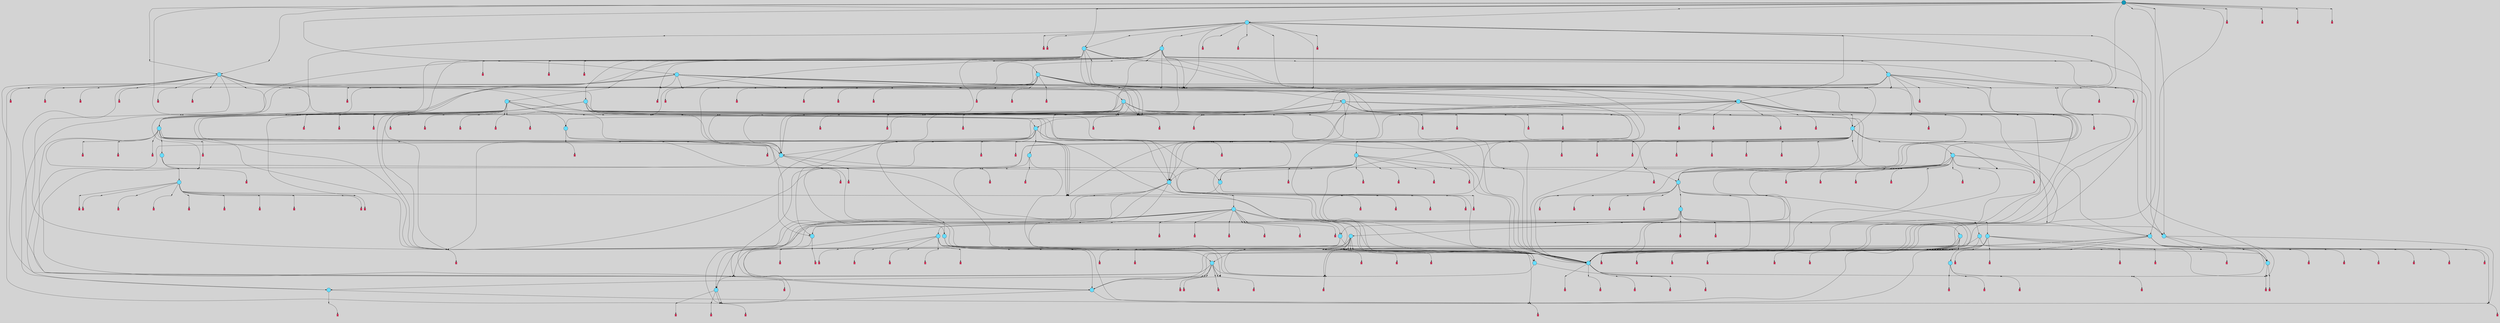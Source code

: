 // File exported with GEGELATI v1.3.1
// On the 2024-03-31 07:20:03
// With the File::TPGGraphDotExporter
digraph{
	graph[pad = "0.212, 0.055" bgcolor = lightgray]
	node[shape=circle style = filled label = ""]
		T0 [fillcolor="#66ddff"]
		T1 [fillcolor="#66ddff"]
		T2 [fillcolor="#66ddff"]
		T3 [fillcolor="#66ddff"]
		T4 [fillcolor="#66ddff"]
		T5 [fillcolor="#66ddff"]
		T6 [fillcolor="#66ddff"]
		T7 [fillcolor="#66ddff"]
		T8 [fillcolor="#66ddff"]
		T29 [fillcolor="#66ddff"]
		T154 [fillcolor="#66ddff"]
		T295 [fillcolor="#66ddff"]
		T309 [fillcolor="#66ddff"]
		T383 [fillcolor="#66ddff"]
		T590 [fillcolor="#66ddff"]
		T675 [fillcolor="#66ddff"]
		T780 [fillcolor="#66ddff"]
		T1150 [fillcolor="#66ddff"]
		T1291 [fillcolor="#66ddff"]
		T1403 [fillcolor="#66ddff"]
		T1487 [fillcolor="#66ddff"]
		T1770 [fillcolor="#66ddff"]
		T1862 [fillcolor="#66ddff"]
		T2010 [fillcolor="#66ddff"]
		T2233 [fillcolor="#66ddff"]
		T2480 [fillcolor="#66ddff"]
		T2658 [fillcolor="#66ddff"]
		T2665 [fillcolor="#66ddff"]
		T2700 [fillcolor="#66ddff"]
		T2866 [fillcolor="#66ddff"]
		T2890 [fillcolor="#66ddff"]
		T3365 [fillcolor="#66ddff"]
		T334 [fillcolor="#66ddff"]
		T4309 [fillcolor="#66ddff"]
		T4891 [fillcolor="#66ddff"]
		T5066 [fillcolor="#66ddff"]
		T5162 [fillcolor="#66ddff"]
		T5190 [fillcolor="#66ddff"]
		T5280 [fillcolor="#66ddff"]
		T5386 [fillcolor="#66ddff"]
		T5466 [fillcolor="#66ddff"]
		T6085 [fillcolor="#66ddff"]
		T6208 [fillcolor="#66ddff"]
		T6266 [fillcolor="#66ddff"]
		T7753 [fillcolor="#66ddff"]
		T8394 [fillcolor="#1199bb"]
		P199573 [fillcolor="#cccccc" shape=point] //
		I199573 [shape=box style=invis label="3|3&3|4#3|7#4|6#3|3#4|6#0|0&#92;n13|3&0|3#4|1#2|4#0|3#2|0#0|7&#92;n3|3&0|4#0|1#4|2#2|7#0|2#2|1&#92;n1|7&4|7#4|7#1|1#3|7#2|0#0|6&#92;n0|5&0|2#1|1#0|0#0|5#0|6#0|7&#92;n"]
		P199573 -> I199573[style=invis]
		A95677 [fillcolor="#ff3366" shape=box margin=0.03 width=0 height=0 label="0"]
		T0 -> P199573 -> A95677
		P199574 [fillcolor="#cccccc" shape=point] //
		I199574 [shape=box style=invis label="4|5&4|5#0|0#0|2#1|2#4|7#0|6&#92;n6|6&3|2#1|4#0|0#2|0#0|5#3|5&#92;n11|1&3|4#2|1#2|7#1|5#2|7#2|5&#92;n4|6&3|0#1|1#0|1#3|7#0|4#2|3&#92;n1|3&4|2#3|3#3|0#1|3#1|5#4|6&#92;n8|4&4|0#0|1#2|2#2|3#2|0#2|3&#92;n11|5&0|3#2|0#2|1#3|6#3|5#3|1&#92;n1|7&4|0#1|4#1|1#4|2#4|0#4|6&#92;n"]
		P199574 -> I199574[style=invis]
		A95678 [fillcolor="#ff3366" shape=box margin=0.03 width=0 height=0 label="1"]
		T0 -> P199574 -> A95678
		P199575 [fillcolor="#cccccc" shape=point] //
		I199575 [shape=box style=invis label="1|4&2|7#4|1#1|6#3|3#2|2#2|5&#92;n12|1&4|4#4|5#0|2#3|7#1|6#1|0&#92;n9|4&4|7#3|5#1|4#1|6#4|0#3|1&#92;n6|5&0|2#0|2#2|3#0|3#0|3#2|3&#92;n9|3&4|7#3|5#0|1#2|3#3|5#2|3&#92;n13|5&3|2#3|0#4|1#0|0#4|5#4|0&#92;n11|2&3|0#1|6#0|3#2|2#4|6#1|1&#92;n"]
		P199575 -> I199575[style=invis]
		A95679 [fillcolor="#ff3366" shape=box margin=0.03 width=0 height=0 label="1"]
		T1 -> P199575 -> A95679
		P199576 [fillcolor="#cccccc" shape=point] //
		I199576 [shape=box style=invis label="4|0&4|1#0|2#4|1#3|3#2|4#2|0&#92;n3|4&3|1#3|2#2|1#0|7#0|6#3|3&#92;n7|0&1|3#3|7#0|5#1|7#4|4#2|4&#92;n5|6&1|4#1|2#0|2#0|4#3|0#2|4&#92;n6|3&2|2#4|2#2|4#0|6#4|0#3|5&#92;n6|1&3|3#1|0#4|5#1|4#4|2#3|4&#92;n8|4&4|1#4|2#0|4#4|5#2|2#1|3&#92;n6|7&3|5#1|7#1|1#2|0#3|0#4|2&#92;n3|7&1|0#4|4#2|5#4|0#0|4#2|3&#92;n7|7&0|1#0|1#2|3#4|6#2|4#1|7&#92;n"]
		P199576 -> I199576[style=invis]
		A95680 [fillcolor="#ff3366" shape=box margin=0.03 width=0 height=0 label="2"]
		T1 -> P199576 -> A95680
		P199577 [fillcolor="#cccccc" shape=point] //
		I199577 [shape=box style=invis label="0|2&1|4#2|2#2|3#3|3#1|6#4|1&#92;n0|3&2|6#3|6#0|7#4|2#2|2#4|1&#92;n5|3&3|2#2|2#4|4#3|4#1|1#4|6&#92;n"]
		P199577 -> I199577[style=invis]
		A95681 [fillcolor="#ff3366" shape=box margin=0.03 width=0 height=0 label="2"]
		T2 -> P199577 -> A95681
		P199578 [fillcolor="#cccccc" shape=point] //
		I199578 [shape=box style=invis label="9|7&1|7#1|2#2|3#3|1#4|3#2|7&#92;n5|1&4|4#4|1#3|5#1|1#0|5#0|5&#92;n2|3&0|4#1|6#3|1#1|6#3|6#0|1&#92;n"]
		P199578 -> I199578[style=invis]
		A95682 [fillcolor="#ff3366" shape=box margin=0.03 width=0 height=0 label="3"]
		T2 -> P199578 -> A95682
		P199579 [fillcolor="#cccccc" shape=point] //
		I199579 [shape=box style=invis label="0|0&3|3#3|4#1|2#3|7#0|5#4|0&#92;n10|5&2|0#4|4#2|6#0|7#3|3#3|6&#92;n8|4&2|6#0|2#4|1#2|1#1|1#3|1&#92;n0|5&0|1#0|0#2|6#1|3#0|7#2|7&#92;n"]
		P199579 -> I199579[style=invis]
		A95683 [fillcolor="#ff3366" shape=box margin=0.03 width=0 height=0 label="3"]
		T3 -> P199579 -> A95683
		P199580 [fillcolor="#cccccc" shape=point] //
		I199580 [shape=box style=invis label="10|5&1|3#0|6#4|2#1|0#2|2#4|0&#92;n5|2&3|7#4|0#4|4#3|0#4|7#3|3&#92;n8|5&2|4#0|1#0|2#2|0#0|2#1|4&#92;n7|6&3|0#2|7#2|1#2|4#0|3#2|2&#92;n7|3&3|7#4|5#0|1#0|7#2|7#4|2&#92;n0|5&1|6#1|1#1|7#0|1#2|6#2|6&#92;n4|0&4|5#3|4#1|1#2|7#0|3#4|5&#92;n13|5&2|7#2|3#3|1#0|2#3|2#1|3&#92;n4|4&4|0#4|0#2|3#4|4#3|7#1|5&#92;n"]
		P199580 -> I199580[style=invis]
		A95684 [fillcolor="#ff3366" shape=box margin=0.03 width=0 height=0 label="4"]
		T3 -> P199580 -> A95684
		P199581 [fillcolor="#cccccc" shape=point] //
		I199581 [shape=box style=invis label="8|4&1|0#3|1#2|5#2|3#4|5#1|5&#92;n2|6&1|7#2|2#2|6#3|3#1|3#0|0&#92;n10|6&3|5#4|6#3|0#3|4#2|2#2|0&#92;n3|1&0|1#0|5#1|0#1|5#2|2#3|6&#92;n1|5&2|2#0|0#3|3#1|1#2|6#3|4&#92;n12|6&3|0#4|2#3|5#4|3#2|1#2|7&#92;n4|0&3|1#3|2#2|3#4|6#2|4#2|0&#92;n12|1&0|4#2|4#1|0#2|1#4|3#1|6&#92;n9|7&0|2#2|6#1|1#4|5#4|3#1|5&#92;n"]
		P199581 -> I199581[style=invis]
		A95685 [fillcolor="#ff3366" shape=box margin=0.03 width=0 height=0 label="4"]
		T4 -> P199581 -> A95685
		P199582 [fillcolor="#cccccc" shape=point] //
		I199582 [shape=box style=invis label="4|1&1|2#4|3#3|6#4|2#0|1#4|7&#92;n5|5&1|7#0|1#4|4#1|7#2|4#0|7&#92;n2|7&3|6#1|5#1|3#2|6#2|6#2|1&#92;n2|7&1|7#2|4#1|3#0|5#2|1#1|7&#92;n"]
		P199582 -> I199582[style=invis]
		A95686 [fillcolor="#ff3366" shape=box margin=0.03 width=0 height=0 label="5"]
		T4 -> P199582 -> A95686
		P199583 [fillcolor="#cccccc" shape=point] //
		I199583 [shape=box style=invis label="0|0&2|5#3|7#3|1#2|0#3|5#3|1&#92;n9|4&0|0#4|7#2|4#4|1#0|6#1|1&#92;n12|0&2|5#4|0#0|7#3|2#1|5#0|2&#92;n6|2&0|6#1|4#1|0#2|1#1|3#2|2&#92;n0|5&2|5#0|0#0|7#0|5#3|3#2|1&#92;n6|0&0|2#0|1#4|1#2|4#2|4#2|1&#92;n8|0&0|3#3|5#2|7#0|2#1|2#4|7&#92;n5|0&2|6#4|1#3|0#2|0#4|0#4|0&#92;n4|3&1|7#3|2#2|7#3|3#1|0#3|5&#92;n"]
		P199583 -> I199583[style=invis]
		A95687 [fillcolor="#ff3366" shape=box margin=0.03 width=0 height=0 label="5"]
		T5 -> P199583 -> A95687
		P199584 [fillcolor="#cccccc" shape=point] //
		I199584 [shape=box style=invis label="9|6&3|3#2|7#2|5#2|0#1|4#1|1&#92;n8|1&1|6#2|6#2|2#1|7#4|7#2|6&#92;n"]
		P199584 -> I199584[style=invis]
		A95688 [fillcolor="#ff3366" shape=box margin=0.03 width=0 height=0 label="6"]
		T5 -> P199584 -> A95688
		P199585 [fillcolor="#cccccc" shape=point] //
		I199585 [shape=box style=invis label="5|0&0|4#0|5#1|2#0|6#2|4#0|0&#92;n12|4&4|0#1|5#4|0#2|3#2|1#0|7&#92;n11|7&1|3#3|1#1|6#0|3#1|1#0|1&#92;n2|5&2|6#3|7#2|5#4|7#4|3#0|1&#92;n3|4&1|5#1|2#1|6#2|3#4|2#1|3&#92;n7|2&3|1#1|5#1|3#0|3#0|1#4|2&#92;n9|6&0|3#4|2#0|5#2|2#1|0#1|6&#92;n11|7&2|7#2|6#1|5#1|4#2|3#4|2&#92;n"]
		P199585 -> I199585[style=invis]
		A95689 [fillcolor="#ff3366" shape=box margin=0.03 width=0 height=0 label="6"]
		T6 -> P199585 -> A95689
		P199586 [fillcolor="#cccccc" shape=point] //
		I199586 [shape=box style=invis label="6|3&1|0#4|5#3|7#1|6#1|0#0|3&#92;n11|4&0|6#1|0#1|3#1|6#2|5#1|1&#92;n13|5&2|4#0|4#2|5#0|1#0|3#4|5&#92;n0|2&2|6#3|5#2|0#3|2#2|1#0|7&#92;n12|7&0|3#2|5#2|0#0|3#0|2#0|4&#92;n9|6&4|6#3|6#4|0#1|1#3|4#1|2&#92;n"]
		P199586 -> I199586[style=invis]
		A95690 [fillcolor="#ff3366" shape=box margin=0.03 width=0 height=0 label="7"]
		T6 -> P199586 -> A95690
		P199587 [fillcolor="#cccccc" shape=point] //
		I199587 [shape=box style=invis label="4|4&4|1#3|1#3|6#1|5#2|4#4|1&#92;n12|1&3|0#3|4#2|0#0|3#3|0#0|7&#92;n"]
		P199587 -> I199587[style=invis]
		A95691 [fillcolor="#ff3366" shape=box margin=0.03 width=0 height=0 label="7"]
		T7 -> P199587 -> A95691
		P199588 [fillcolor="#cccccc" shape=point] //
		I199588 [shape=box style=invis label="8|6&2|5#4|6#1|5#2|5#4|5#4|7&#92;n3|3&4|4#4|7#1|5#0|6#4|4#3|2&#92;n6|4&2|1#3|0#3|2#0|2#4|0#3|4&#92;n8|7&1|6#4|6#1|7#4|0#1|6#0|1&#92;n2|1&1|5#0|5#1|6#4|7#1|6#1|0&#92;n7|7&4|3#0|0#2|7#0|6#1|6#2|7&#92;n0|3&2|4#2|1#2|1#1|6#3|6#0|7&#92;n1|6&0|6#3|6#3|5#4|5#1|5#3|5&#92;n4|2&2|5#2|6#3|4#2|3#1|4#1|1&#92;n"]
		P199588 -> I199588[style=invis]
		A95692 [fillcolor="#ff3366" shape=box margin=0.03 width=0 height=0 label="8"]
		T7 -> P199588 -> A95692
		P199589 [fillcolor="#cccccc" shape=point] //
		I199589 [shape=box style=invis label="5|3&2|3#0|4#0|4#3|4#1|1#1|0&#92;n0|5&4|1#4|7#0|3#0|4#4|5#2|4&#92;n4|3&0|5#2|1#3|7#4|7#4|6#2|0&#92;n6|1&2|2#1|3#3|0#0|3#0|2#3|5&#92;n13|1&2|1#1|5#4|1#2|3#3|0#0|0&#92;n5|7&1|6#4|7#4|0#2|3#4|2#2|2&#92;n5|5&4|7#3|4#2|7#0|1#0|6#3|3&#92;n5|0&0|6#0|6#3|1#1|6#1|4#0|6&#92;n3|5&0|2#3|2#3|6#3|0#2|1#0|5&#92;n"]
		P199589 -> I199589[style=invis]
		A95693 [fillcolor="#ff3366" shape=box margin=0.03 width=0 height=0 label="8"]
		T8 -> P199589 -> A95693
		P199590 [fillcolor="#cccccc" shape=point] //
		I199590 [shape=box style=invis label="4|0&2|3#3|6#0|2#4|0#4|4#1|3&#92;n13|1&3|1#4|3#4|1#4|3#1|7#4|0&#92;n10|2&0|1#4|3#3|1#4|6#3|6#0|3&#92;n"]
		P199590 -> I199590[style=invis]
		A95694 [fillcolor="#ff3366" shape=box margin=0.03 width=0 height=0 label="0"]
		T8 -> P199590 -> A95694
		T6 -> P199573
		T7 -> P199582
		T8 -> P199578
		T29 -> P199577
		P199591 [fillcolor="#cccccc" shape=point] //
		I199591 [shape=box style=invis label="9|7&1|7#1|2#2|3#3|1#4|3#2|7&#92;n2|3&0|4#1|6#3|1#1|6#3|6#0|1&#92;n5|1&4|4#4|1#3|5#1|1#0|5#0|5&#92;n11|3&4|1#4|1#4|5#1|4#3|5#1|6&#92;n"]
		P199591 -> I199591[style=invis]
		A95695 [fillcolor="#ff3366" shape=box margin=0.03 width=0 height=0 label="3"]
		T29 -> P199591 -> A95695
		T29 -> P199577
		P199592 [fillcolor="#cccccc" shape=point] //
		I199592 [shape=box style=invis label="4|0&2|3#3|6#0|2#4|0#4|4#1|3&#92;n10|2&0|1#4|3#3|1#4|6#3|6#0|3&#92;n13|1&3|1#4|3#2|1#4|3#1|7#4|0&#92;n6|2&1|5#3|4#3|7#1|0#0|5#0|7&#92;n"]
		P199592 -> I199592[style=invis]
		A95696 [fillcolor="#ff3366" shape=box margin=0.03 width=0 height=0 label="0"]
		T29 -> P199592 -> A95696
		P199593 [fillcolor="#cccccc" shape=point] //
		I199593 [shape=box style=invis label="5|3&2|3#0|4#0|4#3|4#1|1#1|0&#92;n0|5&4|1#4|7#0|3#0|4#4|5#2|4&#92;n4|3&0|5#2|1#3|7#4|7#4|6#2|0&#92;n5|7&1|6#4|7#4|0#2|3#4|2#2|2&#92;n13|1&2|1#1|5#4|1#2|3#3|0#0|0&#92;n6|1&2|2#1|3#3|0#0|3#0|2#3|5&#92;n5|6&4|7#3|4#2|7#0|1#0|6#3|3&#92;n5|0&0|6#0|6#3|1#1|6#1|4#0|6&#92;n3|5&0|2#3|2#3|6#3|0#2|1#0|5&#92;n"]
		P199593 -> I199593[style=invis]
		T154 -> P199593 -> T5
		T154 -> P199578
		T154 -> P199586
		T154 -> P199580
		T295 -> P199573
		T295 -> P199582
		P199594 [fillcolor="#cccccc" shape=point] //
		I199594 [shape=box style=invis label="0|6&0|2#2|3#4|0#4|1#4|3#0|6&#92;n12|4&4|0#1|5#4|0#2|3#2|1#0|7&#92;n11|7&1|3#3|1#1|6#0|3#1|1#0|1&#92;n5|0&0|4#0|5#1|2#0|6#2|4#0|0&#92;n3|4&1|5#1|2#1|6#2|3#4|2#1|3&#92;n2|5&2|6#3|7#2|5#4|7#4|3#0|1&#92;n7|2&3|1#1|5#1|3#0|3#0|1#4|2&#92;n9|6&0|3#4|2#0|5#2|2#1|0#1|6&#92;n11|7&2|7#2|6#1|5#1|4#2|3#3|2&#92;n"]
		P199594 -> I199594[style=invis]
		A95697 [fillcolor="#ff3366" shape=box margin=0.03 width=0 height=0 label="6"]
		T295 -> P199594 -> A95697
		P199595 [fillcolor="#cccccc" shape=point] //
		I199595 [shape=box style=invis label="8|4&1|0#3|1#2|5#2|3#4|5#1|5&#92;n2|6&1|7#2|2#2|6#3|3#1|3#0|5&#92;n4|0&3|1#3|2#2|3#4|6#2|4#2|0&#92;n1|5&2|2#0|0#3|3#1|1#2|6#3|4&#92;n12|6&3|0#4|2#3|5#4|3#2|1#2|7&#92;n3|1&0|1#0|5#1|0#1|5#2|2#3|6&#92;n12|1&0|4#2|4#1|0#2|1#4|3#1|6&#92;n9|7&0|2#2|6#1|1#4|5#4|3#1|5&#92;n"]
		P199595 -> I199595[style=invis]
		A95698 [fillcolor="#ff3366" shape=box margin=0.03 width=0 height=0 label="4"]
		T295 -> P199595 -> A95698
		P199596 [fillcolor="#cccccc" shape=point] //
		I199596 [shape=box style=invis label="5|0&0|4#0|5#1|2#0|6#2|4#0|0&#92;n12|4&4|0#1|5#4|0#2|3#2|1#0|7&#92;n11|7&1|3#3|1#1|6#0|3#1|1#0|1&#92;n2|5&2|6#3|7#2|5#4|7#4|3#0|1&#92;n7|2&3|1#1|5#1|3#0|3#0|1#4|2&#92;n3|4&1|5#1|2#1|6#2|3#4|2#1|3&#92;n9|6&0|7#4|2#0|5#2|2#1|0#1|6&#92;n11|7&2|7#2|6#1|5#1|4#2|3#4|2&#92;n"]
		P199596 -> I199596[style=invis]
		A95699 [fillcolor="#ff3366" shape=box margin=0.03 width=0 height=0 label="6"]
		T309 -> P199596 -> A95699
		P199597 [fillcolor="#cccccc" shape=point] //
		I199597 [shape=box style=invis label="6|3&1|0#4|5#3|7#1|6#1|0#0|3&#92;n9|6&4|6#3|6#4|0#1|1#3|4#1|2&#92;n13|5&2|4#0|2#2|5#0|1#0|3#4|5&#92;n9|0&2|7#0|3#4|4#3|6#4|4#1|1&#92;n0|2&2|6#3|5#2|0#3|2#2|1#0|7&#92;n11|4&0|6#1|0#4|3#1|6#2|5#1|1&#92;n"]
		P199597 -> I199597[style=invis]
		A95700 [fillcolor="#ff3366" shape=box margin=0.03 width=0 height=0 label="7"]
		T309 -> P199597 -> A95700
		P199598 [fillcolor="#cccccc" shape=point] //
		I199598 [shape=box style=invis label="12|1&3|0#3|4#2|3#0|3#3|0#0|7&#92;n"]
		P199598 -> I199598[style=invis]
		A95701 [fillcolor="#ff3366" shape=box margin=0.03 width=0 height=0 label="7"]
		T309 -> P199598 -> A95701
		T383 -> P199588
		P199599 [fillcolor="#cccccc" shape=point] //
		I199599 [shape=box style=invis label="4|1&1|2#4|3#3|6#4|2#0|1#4|7&#92;n2|7&3|6#1|5#1|3#2|6#2|6#2|1&#92;n5|5&1|7#0|1#4|4#1|7#0|4#0|7&#92;n2|7&1|7#2|4#1|3#0|5#2|1#1|7&#92;n"]
		P199599 -> I199599[style=invis]
		A95702 [fillcolor="#ff3366" shape=box margin=0.03 width=0 height=0 label="5"]
		T383 -> P199599 -> A95702
		T383 -> P199580
		P199600 [fillcolor="#cccccc" shape=point] //
		I199600 [shape=box style=invis label="10|5&1|3#0|6#4|2#1|0#2|2#4|0&#92;n11|5&1|4#0|1#0|0#1|4#3|1#3|5&#92;n7|6&3|0#2|7#2|1#2|4#0|3#2|2&#92;n7|3&3|7#4|5#0|1#0|7#2|7#4|2&#92;n0|5&1|6#1|1#1|7#0|1#2|6#2|6&#92;n4|0&4|5#3|4#1|1#2|7#0|3#4|5&#92;n13|5&2|7#2|5#3|1#0|2#3|2#1|3&#92;n8|5&2|4#0|1#0|2#2|0#0|2#1|4&#92;n4|4&4|0#4|0#2|3#4|4#3|7#1|5&#92;n"]
		P199600 -> I199600[style=invis]
		A95703 [fillcolor="#ff3366" shape=box margin=0.03 width=0 height=0 label="4"]
		T383 -> P199600 -> A95703
		P199601 [fillcolor="#cccccc" shape=point] //
		I199601 [shape=box style=invis label="8|4&1|0#3|1#2|5#2|3#4|1#1|5&#92;n3|1&0|1#0|5#1|0#1|5#2|2#3|6&#92;n10|6&3|5#4|6#3|0#3|4#2|2#2|0&#92;n1|5&2|2#0|0#3|3#1|1#2|6#3|4&#92;n5|7&4|4#0|0#3|6#2|2#0|4#1|2&#92;n4|0&0|1#3|2#2|3#4|6#2|4#1|0&#92;n12|6&3|0#4|2#3|5#4|3#2|1#2|7&#92;n2|6&1|7#2|2#2|6#3|3#1|3#0|0&#92;n9|7&0|2#2|6#1|1#4|5#4|3#1|5&#92;n7|7&2|2#0|2#0|5#3|1#1|1#3|1&#92;n"]
		P199601 -> I199601[style=invis]
		A95704 [fillcolor="#ff3366" shape=box margin=0.03 width=0 height=0 label="4"]
		T590 -> P199601 -> A95704
		P199602 [fillcolor="#cccccc" shape=point] //
		I199602 [shape=box style=invis label="12|3&0|7#0|3#3|6#2|5#1|3#4|6&#92;n5|6&4|5#0|2#0|3#1|7#0|6#0|6&#92;n6|0&3|1#3|4#2|3#1|4#4|0#1|3&#92;n4|1&1|2#4|3#3|6#4|2#0|1#1|7&#92;n5|5&1|7#0|1#1|4#1|7#2|3#0|7&#92;n"]
		P199602 -> I199602[style=invis]
		T590 -> P199602 -> T309
		P199603 [fillcolor="#cccccc" shape=point] //
		I199603 [shape=box style=invis label="5|3&2|3#0|4#0|4#3|4#1|1#1|0&#92;n0|5&4|1#4|7#0|3#0|4#4|5#2|4&#92;n5|0&0|6#0|6#3|1#1|6#1|4#0|6&#92;n6|1&2|2#1|3#3|0#0|3#0|2#2|5&#92;n13|1&2|1#1|5#4|1#2|3#3|0#0|0&#92;n5|7&1|6#4|7#4|0#2|3#4|2#2|2&#92;n5|5&4|7#3|4#2|7#0|1#0|6#3|3&#92;n4|3&0|5#2|1#3|7#4|7#4|6#2|0&#92;n3|5&0|2#3|2#3|6#3|0#2|1#0|5&#92;n"]
		P199603 -> I199603[style=invis]
		A95705 [fillcolor="#ff3366" shape=box margin=0.03 width=0 height=0 label="8"]
		T590 -> P199603 -> A95705
		P199604 [fillcolor="#cccccc" shape=point] //
		I199604 [shape=box style=invis label="5|0&3|2#0|4#4|7#1|2#0|6#4|1&#92;n2|1&1|5#0|7#4|3#3|2#3|3#0|3&#92;n12|4&0|1#1|1#0|5#0|2#0|2#0|5&#92;n"]
		P199604 -> I199604[style=invis]
		A95706 [fillcolor="#ff3366" shape=box margin=0.03 width=0 height=0 label="2"]
		T590 -> P199604 -> A95706
		P199605 [fillcolor="#cccccc" shape=point] //
		I199605 [shape=box style=invis label="3|1&0|1#0|5#1|0#1|5#2|2#3|6&#92;n2|6&1|7#2|0#2|6#3|3#1|3#0|5&#92;n4|0&3|1#3|2#2|3#4|6#2|4#2|0&#92;n1|5&2|2#0|0#3|3#1|1#2|6#3|4&#92;n9|7&0|2#2|6#1|1#4|5#4|3#1|5&#92;n8|4&1|0#3|1#2|5#2|3#4|5#1|5&#92;n12|1&0|4#2|4#1|0#2|1#4|3#1|6&#92;n12|6&3|0#4|2#3|5#2|3#2|1#2|7&#92;n"]
		P199605 -> I199605[style=invis]
		A95707 [fillcolor="#ff3366" shape=box margin=0.03 width=0 height=0 label="4"]
		T590 -> P199605 -> A95707
		P199606 [fillcolor="#cccccc" shape=point] //
		I199606 [shape=box style=invis label="0|3&2|3#2|5#2|1#2|4#0|1#4|3&#92;n9|6&4|6#3|6#4|0#1|1#3|0#3|2&#92;n9|0&1|2#2|6#2|7#1|3#3|3#0|4&#92;n10|1&1|6#2|3#1|0#3|7#0|6#0|5&#92;n3|6&3|7#1|5#4|7#0|3#1|5#2|7&#92;n11|6&4|1#0|4#4|7#3|7#1|1#3|1&#92;n"]
		P199606 -> I199606[style=invis]
		A95708 [fillcolor="#ff3366" shape=box margin=0.03 width=0 height=0 label="7"]
		T590 -> P199606 -> A95708
		T590 -> P199582
		P199607 [fillcolor="#cccccc" shape=point] //
		I199607 [shape=box style=invis label="8|4&1|0#3|1#2|5#2|3#4|5#1|5&#92;n12|1&0|4#2|4#1|5#2|1#4|3#1|6&#92;n2|6&1|7#2|2#2|6#3|3#1|3#0|0&#92;n10|6&3|5#4|6#3|0#3|4#2|2#2|0&#92;n4|0&3|1#1|2#2|3#4|6#2|4#2|0&#92;n3|1&0|1#3|5#1|0#1|5#2|2#3|6&#92;n9|7&0|2#2|6#1|1#4|5#4|3#1|5&#92;n"]
		P199607 -> I199607[style=invis]
		A95709 [fillcolor="#ff3366" shape=box margin=0.03 width=0 height=0 label="4"]
		T590 -> P199607 -> A95709
		T590 -> P199582
		P199608 [fillcolor="#cccccc" shape=point] //
		I199608 [shape=box style=invis label="2|3&0|6#4|6#2|7#3|5#1|6#2|6&#92;n2|3&4|4#1|6#3|4#1|6#3|4#0|2&#92;n10|4&0|6#0|1#2|6#3|6#2|2#1|3&#92;n6|6&0|0#2|0#0|7#2|6#0|6#1|6&#92;n2|0&3|7#4|7#3|0#3|1#1|7#3|0&#92;n"]
		P199608 -> I199608[style=invis]
		A95710 [fillcolor="#ff3366" shape=box margin=0.03 width=0 height=0 label="3"]
		T675 -> P199608 -> A95710
		P199609 [fillcolor="#cccccc" shape=point] //
		I199609 [shape=box style=invis label="4|7&1|4#4|2#0|0#1|7#2|6#4|2&#92;n2|0&4|5#1|4#1|5#0|7#2|2#0|2&#92;n1|4&4|0#0|3#0|1#2|2#0|2#1|5&#92;n"]
		P199609 -> I199609[style=invis]
		A95711 [fillcolor="#ff3366" shape=box margin=0.03 width=0 height=0 label="7"]
		T675 -> P199609 -> A95711
		T675 -> P199585
		P199610 [fillcolor="#cccccc" shape=point] //
		I199610 [shape=box style=invis label="7|2&1|6#3|3#3|4#1|0#0|6#4|3&#92;n12|4&0|7#2|0#1|6#1|2#4|0#1|5&#92;n11|3&3|4#4|4#3|6#2|2#0|2#4|6&#92;n6|6&3|3#0|0#0|3#1|1#3|2#2|7&#92;n6|1&0|6#4|0#1|7#1|2#4|0#0|7&#92;n3|7&4|7#4|7#1|1#3|6#2|0#0|6&#92;n2|0&3|4#3|4#3|7#4|3#0|1#4|7&#92;n12|1&1|2#2|2#4|6#4|7#2|6#3|7&#92;n12|3&1|2#0|6#1|5#1|2#4|3#4|1&#92;n"]
		P199610 -> I199610[style=invis]
		A95712 [fillcolor="#ff3366" shape=box margin=0.03 width=0 height=0 label="0"]
		T675 -> P199610 -> A95712
		T675 -> P199581
		P199611 [fillcolor="#cccccc" shape=point] //
		I199611 [shape=box style=invis label="8|4&2|6#0|2#4|1#2|1#1|1#3|1&#92;n10|5&2|0#4|4#2|6#0|7#3|3#3|6&#92;n0|0&3|2#3|4#1|2#3|7#0|5#4|0&#92;n"]
		P199611 -> I199611[style=invis]
		A95713 [fillcolor="#ff3366" shape=box margin=0.03 width=0 height=0 label="3"]
		T675 -> P199611 -> A95713
		P199612 [fillcolor="#cccccc" shape=point] //
		I199612 [shape=box style=invis label="2|5&2|6#3|7#2|5#4|7#4|3#2|1&#92;n3|3&3|2#4|6#0|4#3|7#3|7#2|6&#92;n1|7&1|7#3|1#0|3#1|0#3|5#0|7&#92;n3|0&1|4#0|0#1|4#1|5#3|5#2|4&#92;n1|7&4|4#0|1#4|1#0|6#0|6#2|2&#92;n12|4&4|0#3|5#4|0#2|3#2|1#0|7&#92;n9|1&0|3#4|4#0|5#2|2#1|0#1|6&#92;n3|4&1|5#1|2#1|6#2|3#4|2#1|3&#92;n11|7&2|7#2|6#1|5#1|4#2|3#1|2&#92;n7|1&1|5#1|7#3|6#0|3#0|5#3|5&#92;n"]
		P199612 -> I199612[style=invis]
		T780 -> P199612 -> T2
		T780 -> P199582
		P199613 [fillcolor="#cccccc" shape=point] //
		I199613 [shape=box style=invis label="2|3&0|4#1|6#3|1#1|6#3|6#0|1&#92;n5|1&4|4#4|1#3|5#1|1#0|5#0|5&#92;n9|7&1|7#1|2#2|3#1|1#4|3#2|7&#92;n"]
		P199613 -> I199613[style=invis]
		T780 -> P199613 -> T0
		P199614 [fillcolor="#cccccc" shape=point] //
		I199614 [shape=box style=invis label="5|1&2|4#4|1#3|5#1|1#0|5#0|5&#92;n8|0&1|1#1|7#1|6#1|7#1|5#0|1&#92;n9|7&1|7#1|2#2|3#3|1#4|3#2|7&#92;n"]
		P199614 -> I199614[style=invis]
		A95714 [fillcolor="#ff3366" shape=box margin=0.03 width=0 height=0 label="3"]
		T780 -> P199614 -> A95714
		P199615 [fillcolor="#cccccc" shape=point] //
		I199615 [shape=box style=invis label="10|5&1|3#0|6#4|2#1|0#2|2#4|0&#92;n5|2&3|7#4|0#4|4#3|0#4|7#3|3&#92;n8|5&2|4#0|1#0|2#2|0#0|2#1|4&#92;n4|0&4|5#3|4#1|1#2|7#0|3#4|5&#92;n7|3&3|7#4|5#0|1#0|7#2|7#4|2&#92;n0|5&1|6#1|1#1|7#0|1#2|6#2|6&#92;n7|6&3|0#2|7#2|1#2|4#0|3#2|2&#92;n13|5&2|7#2|3#3|1#0|2#3|2#1|2&#92;n4|4&4|0#4|0#2|3#4|4#3|7#1|5&#92;n"]
		P199615 -> I199615[style=invis]
		A95715 [fillcolor="#ff3366" shape=box margin=0.03 width=0 height=0 label="4"]
		T780 -> P199615 -> A95715
		P199616 [fillcolor="#cccccc" shape=point] //
		I199616 [shape=box style=invis label="9|6&4|2#3|6#4|0#1|1#3|4#1|2&#92;n0|2&2|6#3|5#2|0#3|2#2|1#0|7&#92;n2|6&4|3#0|3#4|7#2|0#0|7#3|7&#92;n12|7&0|3#2|5#2|0#0|3#0|1#0|4&#92;n6|3&1|0#4|5#3|7#1|6#1|0#0|3&#92;n4|0&2|7#2|3#0|0#4|5#2|5#3|7&#92;n"]
		P199616 -> I199616[style=invis]
		A95716 [fillcolor="#ff3366" shape=box margin=0.03 width=0 height=0 label="7"]
		T780 -> P199616 -> A95716
		P199617 [fillcolor="#cccccc" shape=point] //
		I199617 [shape=box style=invis label="1|2&0|5#1|2#4|3#2|6#1|4#4|7&#92;n3|4&1|5#1|2#1|6#2|3#4|2#1|3&#92;n12|4&4|0#1|5#4|0#2|3#2|1#0|7&#92;n11|7&1|3#3|1#1|6#0|3#1|1#0|1&#92;n7|2&3|1#1|1#1|3#0|3#0|1#4|2&#92;n5|0&0|4#0|5#1|2#0|6#2|4#4|0&#92;n9|6&0|3#4|2#0|5#2|2#1|0#1|6&#92;n11|7&2|7#2|6#1|5#1|4#2|3#4|2&#92;n"]
		P199617 -> I199617[style=invis]
		T780 -> P199617 -> T29
		T780 -> P199580
		P199618 [fillcolor="#cccccc" shape=point] //
		I199618 [shape=box style=invis label="1|3&1|2#3|0#1|5#0|6#1|3#2|1&#92;n0|5&2|7#3|6#2|1#4|7#0|5#4|5&#92;n6|2&1|5#4|2#3|4#3|4#0|0#2|3&#92;n1|0&1|3#3|4#0|2#2|5#0|4#4|6&#92;n11|1&4|5#4|6#4|4#4|1#2|4#2|6&#92;n"]
		P199618 -> I199618[style=invis]
		A95717 [fillcolor="#ff3366" shape=box margin=0.03 width=0 height=0 label="3"]
		T780 -> P199618 -> A95717
		T1150 -> P199583
		P199619 [fillcolor="#cccccc" shape=point] //
		I199619 [shape=box style=invis label="1|1&0|6#2|6#0|3#2|0#4|5#4|2&#92;n8|4&1|0#3|1#2|5#2|3#4|5#1|5&#92;n2|6&1|7#2|2#2|6#3|3#1|3#0|0&#92;n4|0&3|1#3|2#2|3#4|6#2|4#2|0&#92;n3|1&0|1#0|5#1|0#1|5#2|2#3|6&#92;n1|5&2|2#0|0#3|3#1|1#2|6#3|4&#92;n12|6&3|0#4|2#3|5#4|3#2|1#2|7&#92;n10|6&3|5#4|6#3|0#3|4#2|2#2|0&#92;n12|1&0|4#2|4#1|0#2|1#4|3#1|6&#92;n9|7&0|2#2|6#1|1#4|5#4|3#1|5&#92;n"]
		P199619 -> I199619[style=invis]
		A95718 [fillcolor="#ff3366" shape=box margin=0.03 width=0 height=0 label="4"]
		T1150 -> P199619 -> A95718
		P199620 [fillcolor="#cccccc" shape=point] //
		I199620 [shape=box style=invis label="9|5&1|6#4|6#2|1#1|6#3|4#0|1&#92;n9|3&3|6#1|3#3|7#1|5#4|1#3|6&#92;n6|7&2|2#0|0#3|0#4|1#4|6#3|6&#92;n11|3&4|6#3|7#2|1#0|7#2|7#1|4&#92;n2|0&3|1#4|4#3|3#0|5#0|5#2|6&#92;n12|7&3|4#3|5#0|4#3|0#3|7#1|3&#92;n"]
		P199620 -> I199620[style=invis]
		A95719 [fillcolor="#ff3366" shape=box margin=0.03 width=0 height=0 label="7"]
		T1150 -> P199620 -> A95719
		P199621 [fillcolor="#cccccc" shape=point] //
		I199621 [shape=box style=invis label="7|6&3|0#2|7#2|0#2|4#0|3#2|2&#92;n8|5&2|4#0|1#0|2#2|0#0|2#1|4&#92;n5|2&3|7#4|0#0|4#3|0#4|7#3|3&#92;n4|4&4|0#4|0#2|3#4|4#3|7#1|5&#92;n0|5&1|6#1|1#1|7#0|1#2|6#2|6&#92;n4|0&4|5#3|4#1|6#2|7#0|3#4|5&#92;n13|5&2|7#2|3#3|1#0|2#3|2#1|3&#92;n10|5&1|3#0|6#4|2#1|0#2|2#4|0&#92;n"]
		P199621 -> I199621[style=invis]
		A95720 [fillcolor="#ff3366" shape=box margin=0.03 width=0 height=0 label="4"]
		T1150 -> P199621 -> A95720
		P199622 [fillcolor="#cccccc" shape=point] //
		I199622 [shape=box style=invis label="1|2&4|4#3|0#0|5#3|4#2|0#3|1&#92;n1|0&1|7#1|1#0|3#0|5#0|1#4|2&#92;n9|6&0|2#3|5#3|6#0|6#1|4#0|5&#92;n5|6&0|4#0|7#2|2#0|5#0|2#4|0&#92;n8|4&2|4#3|7#0|0#0|6#1|1#2|2&#92;n9|7&1|1#3|4#3|2#3|1#3|5#2|3&#92;n"]
		P199622 -> I199622[style=invis]
		A95721 [fillcolor="#ff3366" shape=box margin=0.03 width=0 height=0 label="6"]
		T1150 -> P199622 -> A95721
		P199623 [fillcolor="#cccccc" shape=point] //
		I199623 [shape=box style=invis label="12|7&0|5#3|0#0|5#4|4#3|7#3|7&#92;n5|4&2|5#0|3#0|0#0|5#1|4#3|2&#92;n10|3&0|7#1|4#3|1#4|6#3|6#0|0&#92;n8|0&3|7#2|6#0|6#1|5#3|0#2|6&#92;n8|2&0|3#3|0#1|2#1|0#4|6#4|3&#92;n"]
		P199623 -> I199623[style=invis]
		A95722 [fillcolor="#ff3366" shape=box margin=0.03 width=0 height=0 label="3"]
		T1150 -> P199623 -> A95722
		P199624 [fillcolor="#cccccc" shape=point] //
		I199624 [shape=box style=invis label="13|6&4|0#3|0#3|7#0|4#1|4#2|5&#92;n10|6&0|1#3|7#0|1#0|6#3|3#2|3&#92;n0|0&1|3#3|2#0|0#4|7#2|6#1|7&#92;n10|1&0|4#2|4#4|2#1|0#2|3#1|2&#92;n"]
		P199624 -> I199624[style=invis]
		A95723 [fillcolor="#ff3366" shape=box margin=0.03 width=0 height=0 label="7"]
		T1150 -> P199624 -> A95723
		P199625 [fillcolor="#cccccc" shape=point] //
		I199625 [shape=box style=invis label="6|3&0|4#0|7#0|0#4|6#1|2#3|2&#92;n11|6&3|0#3|7#0|1#0|0#3|0#2|4&#92;n9|0&2|3#0|3#2|7#4|0#2|6#0|3&#92;n1|3&3|5#0|6#4|6#0|5#2|2#2|2&#92;n"]
		P199625 -> I199625[style=invis]
		T1150 -> P199625 -> T675
		P199626 [fillcolor="#cccccc" shape=point] //
		I199626 [shape=box style=invis label="6|2&0|5#1|4#1|0#2|1#1|3#2|2&#92;n5|0&2|6#4|1#3|0#2|0#4|0#4|0&#92;n1|4&3|4#3|6#2|2#3|3#2|7#1|0&#92;n6|0&0|2#0|0#4|1#2|4#2|7#2|1&#92;n12|0&2|0#4|0#0|7#3|6#1|5#0|2&#92;n0|5&4|5#3|0#0|7#0|5#3|3#2|1&#92;n0|0&2|5#3|7#3|1#2|0#3|5#3|1&#92;n"]
		P199626 -> I199626[style=invis]
		A95724 [fillcolor="#ff3366" shape=box margin=0.03 width=0 height=0 label="5"]
		T1291 -> P199626 -> A95724
		P199627 [fillcolor="#cccccc" shape=point] //
		I199627 [shape=box style=invis label="12|7&2|2#4|6#0|7#3|7#2|0#4|5&#92;n6|6&2|1#3|0#3|2#0|2#4|0#2|4&#92;n13|0&0|2#1|0#2|2#1|6#1|3#3|4&#92;n10|7&0|5#4|7#2|6#4|4#2|0#1|6&#92;n1|3&4|5#0|4#3|6#3|1#1|5#0|3&#92;n"]
		P199627 -> I199627[style=invis]
		A95725 [fillcolor="#ff3366" shape=box margin=0.03 width=0 height=0 label="8"]
		T1291 -> P199627 -> A95725
		T1291 -> P199583
		P199628 [fillcolor="#cccccc" shape=point] //
		I199628 [shape=box style=invis label="2|5&2|7#3|7#2|5#4|7#3|3#2|1&#92;n0|4&1|0#3|5#4|0#2|3#2|1#0|7&#92;n9|1&0|3#4|4#0|5#2|2#1|0#1|6&#92;n3|4&1|5#1|2#1|6#2|3#4|2#1|3&#92;n7|1&1|5#1|7#3|7#0|3#0|5#3|5&#92;n1|7&4|4#0|1#4|1#0|6#0|6#2|2&#92;n3|0&1|4#0|0#1|4#1|5#3|5#2|4&#92;n11|6&1|2#1|0#0|6#0|5#0|1#1|7&#92;n"]
		P199628 -> I199628[style=invis]
		T1291 -> P199628 -> T2
		P199629 [fillcolor="#cccccc" shape=point] //
		I199629 [shape=box style=invis label="1|3&3|5#0|6#4|6#0|5#2|2#2|2&#92;n6|3&0|4#0|7#0|0#4|6#1|2#3|2&#92;n12|6&3|0#3|7#0|1#0|0#3|0#2|3&#92;n9|0&2|3#0|3#2|7#4|0#2|2#0|3&#92;n5|3&4|3#4|5#2|2#1|4#2|1#0|7&#92;n"]
		P199629 -> I199629[style=invis]
		T1291 -> P199629 -> T675
		P199630 [fillcolor="#cccccc" shape=point] //
		I199630 [shape=box style=invis label="2|0&4|5#1|4#3|4#0|4#1|5#0|0&#92;n1|5&3|4#3|3#2|4#2|6#1|2#0|2&#92;n"]
		P199630 -> I199630[style=invis]
		A95726 [fillcolor="#ff3366" shape=box margin=0.03 width=0 height=0 label="3"]
		T1291 -> P199630 -> A95726
		P199631 [fillcolor="#cccccc" shape=point] //
		I199631 [shape=box style=invis label="8|4&1|0#3|1#2|5#2|3#4|5#1|5&#92;n12|1&0|4#2|4#1|5#2|1#4|3#1|6&#92;n9|7&0|2#2|6#1|1#4|5#0|3#1|5&#92;n10|6&3|5#4|6#3|0#3|4#2|2#2|0&#92;n4|0&3|1#1|2#2|3#4|6#2|4#2|0&#92;n3|1&0|1#3|5#1|0#1|5#2|2#3|6&#92;n2|6&1|7#2|2#2|6#3|3#1|3#0|0&#92;n"]
		P199631 -> I199631[style=invis]
		A95727 [fillcolor="#ff3366" shape=box margin=0.03 width=0 height=0 label="4"]
		T1291 -> P199631 -> A95727
		P199632 [fillcolor="#cccccc" shape=point] //
		I199632 [shape=box style=invis label="0|0&2|5#3|7#0|1#2|0#3|7#3|1&#92;n12|0&2|5#4|0#0|7#3|2#1|5#0|2&#92;n3|5&0|2#3|6#1|0#4|4#0|3#3|1&#92;n5|0&2|6#4|1#0|0#2|0#4|0#4|0&#92;n9|4&0|0#4|7#2|4#0|1#0|6#1|1&#92;n6|2&0|6#1|4#1|0#2|5#1|3#2|2&#92;n9|0&0|3#3|5#2|7#0|2#1|2#4|7&#92;n"]
		P199632 -> I199632[style=invis]
		A95728 [fillcolor="#ff3366" shape=box margin=0.03 width=0 height=0 label="5"]
		T1291 -> P199632 -> A95728
		T1291 -> P199622
		P199633 [fillcolor="#cccccc" shape=point] //
		I199633 [shape=box style=invis label="0|0&1|3#3|2#0|0#4|7#2|6#1|7&#92;n10|6&0|1#3|7#0|1#0|6#3|3#2|3&#92;n13|6&4|0#3|4#3|7#0|4#1|4#2|5&#92;n10|1&0|4#2|4#4|2#1|0#2|3#1|2&#92;n"]
		P199633 -> I199633[style=invis]
		A95729 [fillcolor="#ff3366" shape=box margin=0.03 width=0 height=0 label="7"]
		T1291 -> P199633 -> A95729
		T1291 -> P199577
		P199634 [fillcolor="#cccccc" shape=point] //
		I199634 [shape=box style=invis label="12|0&1|1#1|2#4|7#1|3#3|1#2|4&#92;n13|0&2|3#2|7#1|7#2|2#4|5#3|7&#92;n"]
		P199634 -> I199634[style=invis]
		A95730 [fillcolor="#ff3366" shape=box margin=0.03 width=0 height=0 label="7"]
		T1403 -> P199634 -> A95730
		P199635 [fillcolor="#cccccc" shape=point] //
		I199635 [shape=box style=invis label="6|3&0|4#0|0#4|4#0|5#0|4#4|3&#92;n7|3&2|6#2|4#2|4#1|4#4|6#2|6&#92;n3|5&4|5#1|4#1|7#1|7#1|4#0|7&#92;n5|0&1|3#3|1#1|6#1|7#0|1#3|6&#92;n2|7&0|6#4|5#3|1#3|1#3|1#3|6&#92;n"]
		P199635 -> I199635[style=invis]
		A95731 [fillcolor="#ff3366" shape=box margin=0.03 width=0 height=0 label="3"]
		T1403 -> P199635 -> A95731
		P199636 [fillcolor="#cccccc" shape=point] //
		I199636 [shape=box style=invis label="3|4&1|5#1|2#1|6#2|3#4|2#1|3&#92;n5|0&0|4#0|5#1|2#0|6#2|4#0|0&#92;n12|4&4|0#1|5#4|0#2|3#2|1#0|7&#92;n11|7&1|3#3|1#1|6#0|3#1|1#0|1&#92;n2|5&2|6#3|7#2|5#4|7#4|3#0|1&#92;n13|2&3|0#4|6#2|0#3|6#3|2#2|1&#92;n7|2&3|1#1|5#1|3#0|3#0|1#4|2&#92;n9|6&0|3#4|2#0|5#2|2#1|0#1|6&#92;n11|7&2|7#2|6#1|5#1|4#2|3#4|2&#92;n"]
		P199636 -> I199636[style=invis]
		A95732 [fillcolor="#ff3366" shape=box margin=0.03 width=0 height=0 label="6"]
		T1403 -> P199636 -> A95732
		P199637 [fillcolor="#cccccc" shape=point] //
		I199637 [shape=box style=invis label="12|4&3|2#1|3#3|7#4|7#3|2#1|0&#92;n9|2&1|3#1|6#4|1#0|1#1|4#4|0&#92;n8|1&2|0#4|4#1|7#0|7#4|4#0|0&#92;n3|0&1|1#0|1#0|1#1|5#1|4#0|0&#92;n12|2&2|3#1|2#2|7#0|6#4|3#2|4&#92;n10|6&4|3#2|7#1|0#0|2#4|1#0|0&#92;n2|6&1|4#0|0#2|1#4|6#3|2#1|7&#92;n10|3&4|6#2|0#0|2#3|5#0|2#4|7&#92;n"]
		P199637 -> I199637[style=invis]
		A95733 [fillcolor="#ff3366" shape=box margin=0.03 width=0 height=0 label="3"]
		T1403 -> P199637 -> A95733
		P199638 [fillcolor="#cccccc" shape=point] //
		I199638 [shape=box style=invis label="6|3&0|4#0|7#0|0#4|6#1|2#3|2&#92;n1|3&3|5#0|6#4|6#0|5#2|2#2|2&#92;n9|0&2|3#0|3#2|7#4|0#2|6#0|3&#92;n12|6&3|0#3|7#0|1#0|0#3|0#2|4&#92;n13|1&4|3#0|3#3|2#0|4#1|2#3|5&#92;n"]
		P199638 -> I199638[style=invis]
		T1403 -> P199638 -> T675
		P199639 [fillcolor="#cccccc" shape=point] //
		I199639 [shape=box style=invis label="12|7&0|3#3|5#2|4#0|3#4|2#0|4&#92;n9|6&4|6#3|6#4|0#1|1#3|4#1|2&#92;n13|0&2|4#0|4#2|5#0|1#0|3#4|5&#92;n0|7&0|6#1|2#4|3#4|6#4|5#3|5&#92;n6|7&1|7#4|0#3|7#3|1#0|1#2|4&#92;n"]
		P199639 -> I199639[style=invis]
		A95734 [fillcolor="#ff3366" shape=box margin=0.03 width=0 height=0 label="7"]
		T1403 -> P199639 -> A95734
		P199640 [fillcolor="#cccccc" shape=point] //
		I199640 [shape=box style=invis label="12|0&1|1#1|2#3|7#1|3#3|1#2|4&#92;n"]
		P199640 -> I199640[style=invis]
		A95735 [fillcolor="#ff3366" shape=box margin=0.03 width=0 height=0 label="7"]
		T1403 -> P199640 -> A95735
		P199641 [fillcolor="#cccccc" shape=point] //
		I199641 [shape=box style=invis label="3|3&3|4#3|7#4|6#3|3#4|6#0|0&#92;n0|5&0|2#1|1#0|0#0|5#0|6#0|7&#92;n3|3&0|4#0|1#4|2#2|7#0|2#2|1&#92;n1|7&4|7#4|7#1|1#3|7#2|0#0|6&#92;n13|3&0|3#4|1#2|4#0|3#2|7#0|7&#92;n"]
		P199641 -> I199641[style=invis]
		A95736 [fillcolor="#ff3366" shape=box margin=0.03 width=0 height=0 label="0"]
		T1403 -> P199641 -> A95736
		P199642 [fillcolor="#cccccc" shape=point] //
		I199642 [shape=box style=invis label="1|5&2|2#0|0#3|3#1|1#2|6#3|1&#92;n2|3&4|4#1|7#4|0#4|5#0|7#3|4&#92;n3|1&4|1#0|5#1|0#1|5#2|2#2|6&#92;n1|0&2|0#3|5#4|6#0|5#3|5#1|0&#92;n10|6&3|5#4|6#3|0#3|4#2|2#2|0&#92;n2|6&4|7#2|2#2|6#3|3#1|3#0|0&#92;n0|1&1|1#1|6#1|7#3|0#1|0#0|2&#92;n12|1&0|4#2|4#1|0#2|1#4|3#1|6&#92;n"]
		P199642 -> I199642[style=invis]
		A95737 [fillcolor="#ff3366" shape=box margin=0.03 width=0 height=0 label="4"]
		T1403 -> P199642 -> A95737
		P199643 [fillcolor="#cccccc" shape=point] //
		I199643 [shape=box style=invis label="2|3&0|6#4|6#2|7#3|5#1|6#2|6&#92;n10|4&0|6#0|1#2|6#3|6#2|2#1|3&#92;n2|0&3|7#0|7#3|0#3|1#1|7#3|0&#92;n6|6&0|0#2|0#0|7#2|6#0|6#1|6&#92;n"]
		P199643 -> I199643[style=invis]
		A95738 [fillcolor="#ff3366" shape=box margin=0.03 width=0 height=0 label="3"]
		T1403 -> P199643 -> A95738
		P199644 [fillcolor="#cccccc" shape=point] //
		I199644 [shape=box style=invis label="5|6&0|5#0|5#4|2#3|5#2|1#2|1&#92;n12|0&2|2#0|0#0|3#3|0#0|0#1|0&#92;n13|5&3|4#1|0#0|5#1|6#4|0#0|3&#92;n13|6&1|3#4|3#4|4#1|0#1|4#2|3&#92;n4|4&2|6#0|0#4|5#2|3#4|0#2|3&#92;n"]
		P199644 -> I199644[style=invis]
		A95739 [fillcolor="#ff3366" shape=box margin=0.03 width=0 height=0 label="3"]
		T1403 -> P199644 -> A95739
		P199645 [fillcolor="#cccccc" shape=point] //
		I199645 [shape=box style=invis label="12|4&4|0#3|5#4|0#2|3#2|1#0|7&#92;n3|3&3|2#1|6#0|4#3|7#3|7#2|6&#92;n1|7&1|7#3|1#0|3#1|0#3|5#0|7&#92;n9|1&0|3#4|4#0|5#2|2#1|0#1|6&#92;n2|5&2|6#3|7#2|5#4|7#4|3#2|1&#92;n3|0&1|4#0|0#1|4#1|5#3|5#2|4&#92;n3|4&1|5#1|2#1|6#2|3#4|2#1|3&#92;n11|7&2|7#2|6#1|5#1|4#2|3#1|2&#92;n11|4&3|2#0|7#3|5#0|2#2|3#2|0&#92;n10|1&1|5#1|7#3|6#0|3#0|5#3|5&#92;n"]
		P199645 -> I199645[style=invis]
		T1487 -> P199645 -> T2
		P199646 [fillcolor="#cccccc" shape=point] //
		I199646 [shape=box style=invis label="0|3&2|3#2|5#2|1#2|4#0|1#4|3&#92;n9|6&4|6#3|6#4|0#1|1#3|0#3|2&#92;n10|1&1|6#2|3#1|0#3|7#0|5#0|5&#92;n9|0&1|2#2|6#2|7#1|3#3|3#0|4&#92;n3|6&3|7#1|5#4|7#0|3#1|5#2|7&#92;n11|6&4|1#0|4#4|7#3|7#1|1#3|1&#92;n"]
		P199646 -> I199646[style=invis]
		A95740 [fillcolor="#ff3366" shape=box margin=0.03 width=0 height=0 label="7"]
		T1487 -> P199646 -> A95740
		T1487 -> P199638
		P199647 [fillcolor="#cccccc" shape=point] //
		I199647 [shape=box style=invis label="2|2&1|7#3|7#1|2#4|0#1|6#3|3&#92;n10|5&1|3#0|2#4|2#1|0#2|2#4|0&#92;n2|6&3|6#0|2#3|0#0|3#2|5#2|6&#92;n4|1&3|7#4|1#4|7#0|5#1|5#3|3&#92;n5|3&4|3#1|6#2|3#3|5#0|5#4|0&#92;n9|6&0|6#1|7#2|0#4|6#2|6#2|7&#92;n4|0&4|5#3|5#1|4#2|7#0|3#4|5&#92;n4|0&4|4#4|3#4|0#2|4#0|5#4|0&#92;n13|1&4|0#0|2#0|2#3|5#0|3#1|0&#92;n0|5&1|1#1|1#1|7#0|7#2|6#1|3&#92;n"]
		P199647 -> I199647[style=invis]
		A95741 [fillcolor="#ff3366" shape=box margin=0.03 width=0 height=0 label="4"]
		T1487 -> P199647 -> A95741
		T1487 -> P199612
		P199648 [fillcolor="#cccccc" shape=point] //
		I199648 [shape=box style=invis label="2|0&4|0#1|4#3|4#0|4#1|5#0|0&#92;n"]
		P199648 -> I199648[style=invis]
		A95742 [fillcolor="#ff3366" shape=box margin=0.03 width=0 height=0 label="3"]
		T1487 -> P199648 -> A95742
		P199649 [fillcolor="#cccccc" shape=point] //
		I199649 [shape=box style=invis label="0|0&1|6#2|0#3|0#0|7#0|2#1|3&#92;n5|0&0|2#3|1#4|1#2|4#2|4#2|1&#92;n5|0&2|6#4|1#3|0#2|0#4|0#4|0&#92;n8|0&0|3#3|5#2|7#0|2#1|2#4|7&#92;n3|0&2|5#3|7#3|1#2|0#3|5#3|1&#92;n12|2&2|5#4|0#0|7#3|2#1|5#0|2&#92;n"]
		P199649 -> I199649[style=invis]
		A95743 [fillcolor="#ff3366" shape=box margin=0.03 width=0 height=0 label="5"]
		T1487 -> P199649 -> A95743
		P199650 [fillcolor="#cccccc" shape=point] //
		I199650 [shape=box style=invis label="3|7&4|6#0|1#1|2#0|2#3|4#4|1&#92;n4|0&2|7#2|3#0|0#4|5#2|5#3|7&#92;n0|1&2|6#3|5#2|0#3|2#2|1#0|7&#92;n9|6&4|2#3|6#4|0#1|1#3|4#1|2&#92;n12|3&1|0#4|5#3|7#1|6#1|0#0|3&#92;n"]
		P199650 -> I199650[style=invis]
		T1487 -> P199650 -> T1
		P199651 [fillcolor="#cccccc" shape=point] //
		I199651 [shape=box style=invis label="4|7&2|7#3|4#4|7#0|5#1|0#2|4&#92;n12|3&3|7#2|3#1|0#3|4#3|1#1|4&#92;n9|2&3|4#2|1#4|2#0|6#4|6#1|3&#92;n9|0&0|7#4|3#4|5#3|1#0|1#3|1&#92;n"]
		P199651 -> I199651[style=invis]
		T1487 -> P199651 -> T1150
		P199652 [fillcolor="#cccccc" shape=point] //
		I199652 [shape=box style=invis label="12|7&0|3#2|5#2|0#0|3#0|2#0|4&#92;n6|3&1|0#4|5#3|7#2|6#1|0#0|3&#92;n12|0&3|5#4|5#3|4#1|4#0|5#0|6&#92;n13|5&2|4#0|4#1|5#0|1#0|3#4|5&#92;n0|2&2|6#3|5#2|0#3|7#2|1#0|7&#92;n1|2&0|4#0|0#2|2#4|2#2|2#0|1&#92;n9|6&4|6#3|6#4|0#1|1#3|4#1|2&#92;n"]
		P199652 -> I199652[style=invis]
		T1770 -> P199652 -> T1403
		P199653 [fillcolor="#cccccc" shape=point] //
		I199653 [shape=box style=invis label="13|1&2|3#0|3#3|2#2|4#1|2#3|5&#92;n3|0&0|2#1|2#4|6#2|5#0|5#3|6&#92;n7|4&4|7#1|6#2|7#0|6#3|3#3|4&#92;n9|0&1|3#0|3#2|7#4|0#2|6#0|7&#92;n1|3&3|5#0|6#4|6#0|5#2|2#2|2&#92;n"]
		P199653 -> I199653[style=invis]
		T1770 -> P199653 -> T675
		P199654 [fillcolor="#cccccc" shape=point] //
		I199654 [shape=box style=invis label="1|4&0|5#1|2#1|0#4|1#3|0#4|6&#92;n5|0&2|6#1|6#0|4#1|2#2|6#1|0&#92;n1|2&4|0#0|0#3|4#3|1#0|3#3|0&#92;n"]
		P199654 -> I199654[style=invis]
		A95744 [fillcolor="#ff3366" shape=box margin=0.03 width=0 height=0 label="3"]
		T1770 -> P199654 -> A95744
		P199655 [fillcolor="#cccccc" shape=point] //
		I199655 [shape=box style=invis label="1|3&3|5#0|6#4|6#0|5#2|2#2|2&#92;n7|4&0|0#2|7#2|3#2|1#1|1#1|7&#92;n13|1&4|3#0|3#3|2#0|4#1|2#3|5&#92;n12|1&3|0#3|7#0|1#0|7#3|0#2|4&#92;n"]
		P199655 -> I199655[style=invis]
		T1862 -> P199655 -> T675
		P199656 [fillcolor="#cccccc" shape=point] //
		I199656 [shape=box style=invis label="12|6&3|0#3|7#0|1#0|0#3|0#2|4&#92;n9|0&2|3#0|3#2|7#4|0#2|6#0|3&#92;n1|3&3|5#0|6#4|6#0|5#2|4#2|2&#92;n8|2&0|6#2|1#4|1#0|4#0|5#0|5&#92;n13|1&4|3#0|3#3|2#0|4#1|2#3|5&#92;n"]
		P199656 -> I199656[style=invis]
		T1862 -> P199656 -> T675
		P199657 [fillcolor="#cccccc" shape=point] //
		I199657 [shape=box style=invis label="9|0&2|3#0|3#2|7#4|0#2|6#0|3&#92;n1|3&3|5#0|6#4|6#0|5#2|2#2|2&#92;n13|0&0|5#1|3#1|1#4|6#0|7#2|5&#92;n12|6&2|0#3|7#0|1#0|0#3|0#2|4&#92;n"]
		P199657 -> I199657[style=invis]
		T1862 -> P199657 -> T675
		P199658 [fillcolor="#cccccc" shape=point] //
		I199658 [shape=box style=invis label="11|0&1|5#3|2#3|0#1|2#2|2#0|6&#92;n0|3&2|3#2|5#2|1#2|4#0|1#4|3&#92;n9|6&4|6#3|6#4|0#1|1#3|0#3|2&#92;n11|6&4|1#0|4#4|7#3|7#1|1#3|1&#92;n9|0&1|2#2|6#2|7#1|3#3|3#0|4&#92;n3|6&3|7#1|5#4|7#0|3#1|5#2|7&#92;n10|1&1|6#2|3#1|0#3|7#0|5#0|5&#92;n"]
		P199658 -> I199658[style=invis]
		A95745 [fillcolor="#ff3366" shape=box margin=0.03 width=0 height=0 label="7"]
		T2010 -> P199658 -> A95745
		P199659 [fillcolor="#cccccc" shape=point] //
		I199659 [shape=box style=invis label="2|7&1|0#3|1#3|6#0|3#4|2#4|5&#92;n8|3&4|5#4|1#0|0#2|2#2|0#1|0&#92;n0|4&1|1#0|4#2|7#0|1#1|2#1|2&#92;n1|0&2|7#3|0#4|6#2|0#2|5#4|0&#92;n"]
		P199659 -> I199659[style=invis]
		A95746 [fillcolor="#ff3366" shape=box margin=0.03 width=0 height=0 label="2"]
		T2010 -> P199659 -> A95746
		T2010 -> P199638
		P199660 [fillcolor="#cccccc" shape=point] //
		I199660 [shape=box style=invis label="0|5&2|3#0|0#2|2#0|7#3|3#2|1&#92;n10|2&1|5#3|3#3|2#0|1#0|0#0|1&#92;n6|0&0|2#0|1#1|1#2|6#2|1#2|1&#92;n8|0&0|3#3|5#2|7#0|2#1|2#4|7&#92;n7|0&2|2#0|4#0|5#4|2#3|5#4|3&#92;n2|7&2|5#4|2#4|2#1|7#0|2#2|7&#92;n9|4&0|1#4|7#2|4#4|1#0|6#1|1&#92;n"]
		P199660 -> I199660[style=invis]
		T2010 -> P199660 -> T780
		P199661 [fillcolor="#cccccc" shape=point] //
		I199661 [shape=box style=invis label="4|0&4|5#3|4#1|1#2|7#0|3#4|5&#92;n5|2&3|7#4|0#4|4#3|0#4|7#3|3&#92;n8|5&2|4#0|1#0|2#2|0#0|2#1|4&#92;n7|6&3|0#2|7#2|1#2|4#0|3#2|2&#92;n7|3&3|7#4|5#0|1#0|7#2|7#4|2&#92;n0|1&1|6#1|1#1|7#0|1#2|6#2|6&#92;n10|5&1|3#0|6#4|2#1|0#2|2#4|0&#92;n13|5&2|7#2|3#3|1#0|2#3|2#1|3&#92;n4|4&4|0#4|0#2|3#4|4#3|7#1|5&#92;n"]
		P199661 -> I199661[style=invis]
		A95747 [fillcolor="#ff3366" shape=box margin=0.03 width=0 height=0 label="4"]
		T2010 -> P199661 -> A95747
		P199662 [fillcolor="#cccccc" shape=point] //
		I199662 [shape=box style=invis label="2|0&3|1#0|1#3|5#2|7#3|7#0|2&#92;n1|5&1|1#3|0#1|3#3|7#4|0#0|6&#92;n1|5&1|5#1|6#4|4#1|7#2|4#0|7&#92;n6|0&1|6#0|0#1|0#4|7#1|4#0|7&#92;n"]
		P199662 -> I199662[style=invis]
		A95748 [fillcolor="#ff3366" shape=box margin=0.03 width=0 height=0 label="5"]
		T2010 -> P199662 -> A95748
		P199663 [fillcolor="#cccccc" shape=point] //
		I199663 [shape=box style=invis label="13|1&4|3#0|3#3|2#0|4#1|2#3|5&#92;n9|0&4|3#0|3#2|7#4|0#2|6#0|3&#92;n12|6&3|0#3|7#0|1#0|0#3|0#2|4&#92;n6|3&0|4#0|7#0|0#4|6#1|2#3|2&#92;n"]
		P199663 -> I199663[style=invis]
		T2010 -> P199663 -> T1770
		T2010 -> P199638
		P199664 [fillcolor="#cccccc" shape=point] //
		I199664 [shape=box style=invis label="12|0&2|4#3|3#0|1#2|5#0|7#1|6&#92;n0|3&2|6#3|6#0|7#4|2#2|2#4|1&#92;n1|7&3|1#1|2#4|0#0|6#2|3#0|4&#92;n10|5&2|6#3|6#1|0#2|1#2|7#3|5&#92;n5|3&4|2#2|2#4|7#3|4#1|1#4|6&#92;n"]
		P199664 -> I199664[style=invis]
		T2010 -> P199664 -> T383
		T2010 -> P199638
		T2010 -> P199578
		T2010 -> P199617
		T2010 -> P199654
		P199665 [fillcolor="#cccccc" shape=point] //
		I199665 [shape=box style=invis label="2|0&3|5#4|1#3|0#3|3#0|3#4|2&#92;n11|2&0|0#4|2#1|4#2|0#0|3#4|2&#92;n"]
		P199665 -> I199665[style=invis]
		A95749 [fillcolor="#ff3366" shape=box margin=0.03 width=0 height=0 label="5"]
		T2233 -> P199665 -> A95749
		P199666 [fillcolor="#cccccc" shape=point] //
		I199666 [shape=box style=invis label="12|6&3|0#3|7#0|1#0|0#3|0#2|4&#92;n1|3&3|5#0|6#4|6#0|5#2|2#2|2&#92;n6|6&3|1#0|1#0|6#1|6#0|2#2|5&#92;n13|1&4|3#2|3#3|2#0|5#1|2#3|5&#92;n9|0&2|3#0|0#2|7#4|0#2|6#0|3&#92;n"]
		P199666 -> I199666[style=invis]
		T2233 -> P199666 -> T675
		P199667 [fillcolor="#cccccc" shape=point] //
		I199667 [shape=box style=invis label="7|6&1|6#0|3#2|0#1|7#1|6#4|7&#92;n1|3&2|5#2|2#4|1#2|4#3|5#4|1&#92;n4|0&2|6#4|4#4|0#1|6#0|4#4|7&#92;n0|4&3|7#2|7#1|4#1|4#1|0#4|6&#92;n8|1&0|3#2|1#0|6#4|7#4|1#0|3&#92;n4|6&0|0#1|7#0|0#0|2#4|7#2|5&#92;n10|0&2|6#2|3#2|6#4|2#1|0#0|3&#92;n6|3&0|7#0|7#0|0#4|6#1|7#3|0&#92;n10|6&3|0#3|7#0|1#0|0#3|0#2|4&#92;n"]
		P199667 -> I199667[style=invis]
		T2233 -> P199667 -> T675
		P199668 [fillcolor="#cccccc" shape=point] //
		I199668 [shape=box style=invis label="6|1&0|4#0|7#0|0#4|6#1|2#3|2&#92;n12|6&3|0#3|7#0|1#0|0#3|0#2|4&#92;n9|0&2|3#0|3#2|7#4|0#2|6#0|3&#92;n13|1&4|3#0|3#3|2#0|4#1|2#3|5&#92;n1|3&0|7#2|3#0|5#2|1#4|4#0|5&#92;n"]
		P199668 -> I199668[style=invis]
		T2233 -> P199668 -> T675
		P199669 [fillcolor="#cccccc" shape=point] //
		I199669 [shape=box style=invis label="13|2&2|7#2|3#3|6#3|2#3|3#3|6&#92;n1|3&3|5#0|6#4|6#1|5#2|2#2|2&#92;n"]
		P199669 -> I199669[style=invis]
		T2233 -> P199669 -> T675
		P199670 [fillcolor="#cccccc" shape=point] //
		I199670 [shape=box style=invis label="1|5&4|1#2|5#2|3#3|6#2|1#2|6&#92;n2|3&1|5#4|5#3|7#4|3#1|2#4|0&#92;n1|2&3|2#3|7#3|7#4|4#4|7#1|7&#92;n6|2&0|2#1|5#4|0#2|6#0|6#0|2&#92;n4|4&4|1#0|0#2|7#4|0#0|5#3|7&#92;n"]
		P199670 -> I199670[style=invis]
		T2233 -> P199670 -> T4
		P199671 [fillcolor="#cccccc" shape=point] //
		I199671 [shape=box style=invis label="9|3&2|5#3|1#2|0#2|4#1|0#1|0&#92;n2|3&0|4#1|0#3|1#1|6#3|6#0|2&#92;n8|2&0|4#1|3#4|2#1|1#0|5#0|2&#92;n"]
		P199671 -> I199671[style=invis]
		A95750 [fillcolor="#ff3366" shape=box margin=0.03 width=0 height=0 label="3"]
		T2233 -> P199671 -> A95750
		P199672 [fillcolor="#cccccc" shape=point] //
		I199672 [shape=box style=invis label="6|2&0|6#1|4#1|0#2|1#1|3#2|2&#92;n9|4&0|0#4|7#2|4#4|1#0|6#1|1&#92;n2|0&2|6#4|1#3|0#2|0#4|0#4|0&#92;n0|5&2|3#0|0#0|7#0|5#3|3#2|1&#92;n6|0&0|2#0|1#4|1#2|4#2|4#2|1&#92;n8|0&0|3#3|5#2|7#0|2#1|2#4|7&#92;n0|0&2|5#3|7#3|1#2|0#3|5#3|1&#92;n"]
		P199672 -> I199672[style=invis]
		T2233 -> P199672 -> T780
		P199673 [fillcolor="#cccccc" shape=point] //
		I199673 [shape=box style=invis label="5|0&0|4#0|5#1|2#0|6#2|4#0|0&#92;n12|4&4|0#1|5#4|0#2|3#2|1#0|5&#92;n13|0&0|1#0|5#4|3#4|7#2|4#3|6&#92;n12|7&1|3#3|1#1|6#0|3#1|1#0|1&#92;n0|6&3|4#2|7#4|7#1|1#3|7#2|6&#92;n2|5&2|6#3|7#2|5#4|7#4|3#0|1&#92;n9|6&0|3#4|2#0|5#2|2#1|0#1|6&#92;n3|4&1|5#1|2#1|6#2|3#4|2#1|6&#92;n11|7&2|7#2|6#1|5#1|4#2|3#4|2&#92;n"]
		P199673 -> I199673[style=invis]
		A95751 [fillcolor="#ff3366" shape=box margin=0.03 width=0 height=0 label="6"]
		T2233 -> P199673 -> A95751
		P199674 [fillcolor="#cccccc" shape=point] //
		I199674 [shape=box style=invis label="1|5&1|5#1|6#4|4#1|6#2|4#0|0&#92;n13|5&1|3#0|0#0|0#2|7#0|3#1|5&#92;n7|5&0|7#0|3#3|3#1|4#0|6#4|0&#92;n1|7&4|7#3|0#3|2#0|4#4|7#1|1&#92;n8|6&0|7#2|4#2|5#1|3#4|1#2|5&#92;n"]
		P199674 -> I199674[style=invis]
		A95752 [fillcolor="#ff3366" shape=box margin=0.03 width=0 height=0 label="5"]
		T2480 -> P199674 -> A95752
		P199675 [fillcolor="#cccccc" shape=point] //
		I199675 [shape=box style=invis label="5|0&0|0#0|5#1|2#0|6#2|4#4|0&#92;n12|4&4|0#1|5#4|0#2|3#2|1#0|7&#92;n11|7&1|3#3|1#1|6#0|3#1|1#0|1&#92;n3|4&1|5#1|2#1|6#2|3#4|2#1|3&#92;n1|2&0|5#1|2#4|3#2|6#1|4#4|7&#92;n9|6&0|3#4|2#0|5#2|2#1|0#1|6&#92;n11|7&2|7#2|6#1|5#1|4#2|3#4|2&#92;n"]
		P199675 -> I199675[style=invis]
		T2480 -> P199675 -> T29
		T2480 -> P199665
		T2480 -> P199665
		P199676 [fillcolor="#cccccc" shape=point] //
		I199676 [shape=box style=invis label="0|5&2|6#2|4#3|4#4|4#3|3#3|2&#92;n2|6&0|0#3|6#2|3#4|1#3|2#2|4&#92;n3|0&0|3#0|4#1|0#4|4#3|5#2|3&#92;n"]
		P199676 -> I199676[style=invis]
		A95753 [fillcolor="#ff3366" shape=box margin=0.03 width=0 height=0 label="1"]
		T2480 -> P199676 -> A95753
		P199677 [fillcolor="#cccccc" shape=point] //
		I199677 [shape=box style=invis label="10|4&0|5#0|4#0|4#3|2#1|7#3|2&#92;n"]
		P199677 -> I199677[style=invis]
		T2480 -> P199677 -> T154
		P199678 [fillcolor="#cccccc" shape=point] //
		I199678 [shape=box style=invis label="7|0&4|3#0|4#2|5#4|5#0|6#3|1&#92;n2|2&3|0#1|2#2|7#3|1#1|5#2|4&#92;n"]
		P199678 -> I199678[style=invis]
		T2480 -> P199678 -> T2233
		P199679 [fillcolor="#cccccc" shape=point] //
		I199679 [shape=box style=invis label="0|0&2|5#3|7#3|1#2|0#3|5#3|1&#92;n9|4&0|0#4|7#2|4#4|1#0|0#1|1&#92;n5|0&2|6#4|1#3|0#2|0#4|0#4|0&#92;n6|2&0|6#1|4#1|0#2|1#1|3#2|2&#92;n4|1&0|7#2|5#1|6#4|0#1|6#1|0&#92;n8|0&0|3#3|5#2|5#0|2#1|2#4|7&#92;n12|0&2|5#4|0#0|7#3|2#1|5#0|2&#92;n4|3&1|7#3|2#2|7#3|3#1|0#3|5&#92;n"]
		P199679 -> I199679[style=invis]
		T2480 -> P199679 -> T295
		P199680 [fillcolor="#cccccc" shape=point] //
		I199680 [shape=box style=invis label="6|7&2|2#0|0#4|0#4|1#4|6#3|6&#92;n2|0&3|1#4|4#3|3#0|5#0|5#2|6&#92;n11|2&4|1#1|4#1|1#2|2#3|0#3|7&#92;n9|5&1|6#4|0#2|1#1|6#3|4#0|1&#92;n0|4&1|6#4|6#3|0#0|1#0|0#4|3&#92;n9|3&3|6#1|3#3|7#1|5#4|1#3|6&#92;n12|7&3|4#3|5#0|4#3|0#3|7#1|3&#92;n"]
		P199680 -> I199680[style=invis]
		T2480 -> P199680 -> T590
		P199681 [fillcolor="#cccccc" shape=point] //
		I199681 [shape=box style=invis label="6|3&0|4#0|7#0|0#4|6#1|2#3|2&#92;n2|6&3|0#0|2#2|5#2|1#2|7#1|7&#92;n9|0&2|3#0|3#2|7#4|0#2|6#0|3&#92;n12|6&3|0#3|7#0|1#0|0#3|0#2|4&#92;n13|1&4|3#0|3#3|2#0|4#1|2#4|2&#92;n"]
		P199681 -> I199681[style=invis]
		T2658 -> P199681 -> T675
		P199682 [fillcolor="#cccccc" shape=point] //
		I199682 [shape=box style=invis label="11|7&3|4#3|5#2|4#3|0#3|7#1|3&#92;n2|0&1|1#4|4#3|3#0|5#0|0#2|6&#92;n0|2&2|5#0|1#3|4#2|4#1|4#1|7&#92;n3|4&0|6#4|4#4|0#2|4#4|2#3|3&#92;n5|6&0|4#3|3#2|3#4|0#4|2#3|2&#92;n11|3&4|6#3|7#2|1#0|7#2|7#1|7&#92;n1|5&4|0#4|7#2|3#2|4#1|4#0|3&#92;n8|6&2|5#0|3#4|4#2|1#1|0#0|3&#92;n13|7&3|5#4|0#0|7#3|2#3|2#2|0&#92;n8|3&4|1#0|7#0|5#4|7#3|1#0|5&#92;n"]
		P199682 -> I199682[style=invis]
		A95754 [fillcolor="#ff3366" shape=box margin=0.03 width=0 height=0 label="7"]
		T2658 -> P199682 -> A95754
		P199683 [fillcolor="#cccccc" shape=point] //
		I199683 [shape=box style=invis label="5|5&2|4#1|3#3|7#0|5#4|0#1|3&#92;n4|1&1|1#4|3#3|6#4|2#1|5#4|7&#92;n4|0&4|7#1|7#1|5#2|4#2|5#2|7&#92;n8|7&1|0#0|0#0|3#1|2#2|1#0|3&#92;n11|4&2|4#4|7#4|3#3|6#2|1#0|0&#92;n"]
		P199683 -> I199683[style=invis]
		T2658 -> P199683 -> T5
		P199684 [fillcolor="#cccccc" shape=point] //
		I199684 [shape=box style=invis label="2|0&3|5#4|6#0|0#3|3#0|3#4|2&#92;n"]
		P199684 -> I199684[style=invis]
		A95755 [fillcolor="#ff3366" shape=box margin=0.03 width=0 height=0 label="5"]
		T2658 -> P199684 -> A95755
		P199685 [fillcolor="#cccccc" shape=point] //
		I199685 [shape=box style=invis label="7|1&1|5#1|7#3|6#0|3#0|5#3|5&#92;n3|3&3|2#4|6#0|4#3|7#3|7#2|6&#92;n3|0&0|4#0|0#1|4#1|5#3|5#2|4&#92;n1|7&4|4#0|1#4|1#0|6#0|6#2|2&#92;n12|4&4|0#3|5#4|0#2|3#2|1#0|7&#92;n9|1&0|3#4|4#0|5#2|2#1|0#1|6&#92;n3|4&1|5#1|2#1|6#2|3#4|2#1|3&#92;n11|7&2|7#2|6#1|5#1|4#2|3#1|2&#92;n2|5&2|6#3|7#2|5#4|7#4|3#2|1&#92;n"]
		P199685 -> I199685[style=invis]
		T2658 -> P199685 -> T2
		P199686 [fillcolor="#cccccc" shape=point] //
		I199686 [shape=box style=invis label="10|5&1|3#0|6#4|2#1|0#2|2#4|0&#92;n4|4&4|0#4|0#2|3#4|4#3|7#2|5&#92;n8|5&2|4#0|1#0|2#2|0#0|2#1|4&#92;n7|6&3|0#2|7#2|1#2|4#0|3#2|2&#92;n7|3&3|7#4|5#0|1#0|7#2|7#4|2&#92;n0|5&1|6#1|1#1|7#0|1#2|6#2|6&#92;n4|0&4|5#3|4#1|1#2|7#0|3#4|5&#92;n13|5&2|7#2|3#3|1#0|2#3|2#1|3&#92;n5|2&3|7#4|0#4|4#3|0#4|7#3|3&#92;n"]
		P199686 -> I199686[style=invis]
		A95756 [fillcolor="#ff3366" shape=box margin=0.03 width=0 height=0 label="4"]
		T2658 -> P199686 -> A95756
		P199687 [fillcolor="#cccccc" shape=point] //
		I199687 [shape=box style=invis label="13|1&0|3#0|5#3|2#0|4#1|2#3|4&#92;n12|6&3|0#3|7#0|1#0|0#3|0#2|4&#92;n9|0&2|3#0|3#2|7#4|0#2|6#0|3&#92;n1|3&3|5#0|6#4|6#0|5#2|2#2|2&#92;n6|3&0|4#0|7#0|0#4|6#1|2#3|2&#92;n"]
		P199687 -> I199687[style=invis]
		T2658 -> P199687 -> T675
		P199688 [fillcolor="#cccccc" shape=point] //
		I199688 [shape=box style=invis label="11|5&0|0#2|1#2|1#4|7#4|0#2|5&#92;n9|7&1|6#3|7#1|7#3|1#3|5#1|6&#92;n10|3&3|6#0|4#4|1#2|1#3|3#4|0&#92;n6|4&2|7#3|0#1|0#2|0#2|2#3|4&#92;n7|2&4|0#0|0#2|7#0|6#1|3#4|5&#92;n2|1&1|5#0|5#1|6#4|7#1|6#1|0&#92;n1|0&2|7#3|1#0|7#3|6#2|0#3|1&#92;n5|2&4|2#3|2#4|2#0|2#3|6#0|2&#92;n5|2&1|5#2|3#3|0#2|0#0|3#2|4&#92;n"]
		P199688 -> I199688[style=invis]
		A95757 [fillcolor="#ff3366" shape=box margin=0.03 width=0 height=0 label="8"]
		T2658 -> P199688 -> A95757
		P199689 [fillcolor="#cccccc" shape=point] //
		I199689 [shape=box style=invis label="7|6&0|3#1|2#0|5#0|6#4|7#3|3&#92;n6|0&1|5#1|0#4|7#4|2#1|5#1|0&#92;n6|3&3|0#1|3#2|4#3|3#1|4#3|3&#92;n"]
		P199689 -> I199689[style=invis]
		A95758 [fillcolor="#ff3366" shape=box margin=0.03 width=0 height=0 label="1"]
		T2665 -> P199689 -> A95758
		P199690 [fillcolor="#cccccc" shape=point] //
		I199690 [shape=box style=invis label="6|3&0|4#0|7#0|0#4|6#1|2#3|2&#92;n1|3&3|5#0|6#4|6#0|5#2|2#2|2&#92;n9|0&2|2#0|3#2|2#4|0#2|6#0|3&#92;n13|1&4|3#0|3#3|2#0|4#1|2#3|5&#92;n"]
		P199690 -> I199690[style=invis]
		T2665 -> P199690 -> T675
		P199691 [fillcolor="#cccccc" shape=point] //
		I199691 [shape=box style=invis label="12|0&2|5#4|0#0|7#1|2#1|5#0|2&#92;n3|5&0|2#3|6#1|0#4|4#0|3#3|1&#92;n6|2&0|6#1|4#1|0#2|5#1|3#2|2&#92;n12|7&2|3#1|6#3|2#3|3#0|3#0|7&#92;n9|4&0|0#4|7#2|4#0|1#0|6#1|1&#92;n5|0&2|6#4|1#0|0#2|0#4|0#4|0&#92;n9|0&0|3#3|5#2|7#0|2#1|2#4|7&#92;n"]
		P199691 -> I199691[style=invis]
		T2665 -> P199691 -> T1
		P199692 [fillcolor="#cccccc" shape=point] //
		I199692 [shape=box style=invis label="12|0&2|5#4|0#4|7#3|2#1|3#0|5&#92;n6|3&3|5#1|2#4|6#3|1#4|4#1|4&#92;n0|0&2|5#1|7#3|5#2|0#3|5#3|1&#92;n6|4&4|3#1|1#4|6#2|4#1|4#0|6&#92;n5|2&3|4#1|1#0|3#1|2#1|0#4|4&#92;n"]
		P199692 -> I199692[style=invis]
		T2665 -> P199692 -> T0
		P199693 [fillcolor="#cccccc" shape=point] //
		I199693 [shape=box style=invis label="6|3&3|7#1|2#4|2#3|1#3|4#1|6&#92;n7|3&3|5#3|5#3|6#3|6#2|5#3|5&#92;n9|4&0|0#4|7#2|4#4|1#0|6#1|1&#92;n6|2&0|6#1|4#1|0#1|1#1|3#2|2&#92;n5|5&2|6#4|1#3|0#2|0#4|0#4|0&#92;n1|6&1|4#3|5#4|5#0|1#2|6#2|3&#92;n0|0&2|5#3|7#3|1#2|0#3|5#3|1&#92;n4|3&1|7#3|2#2|7#3|3#1|0#3|5&#92;n12|0&2|5#4|0#0|7#3|2#1|5#0|2&#92;n"]
		P199693 -> I199693[style=invis]
		T2665 -> P199693 -> T295
		P199694 [fillcolor="#cccccc" shape=point] //
		I199694 [shape=box style=invis label="0|5&2|6#3|1#0|7#2|2#2|2#4|1&#92;n10|0&4|5#2|0#0|5#0|3#1|7#4|6&#92;n13|6&2|5#0|3#4|2#2|1#2|0#2|5&#92;n"]
		P199694 -> I199694[style=invis]
		T2665 -> P199694 -> T383
		P199695 [fillcolor="#cccccc" shape=point] //
		I199695 [shape=box style=invis label="2|0&3|5#4|1#0|0#3|3#1|3#4|2&#92;n6|7&0|4#2|5#3|7#4|3#3|3#1|0&#92;n"]
		P199695 -> I199695[style=invis]
		T2665 -> P199695 -> T7
		P199696 [fillcolor="#cccccc" shape=point] //
		I199696 [shape=box style=invis label="9|3&4|6#1|3#3|3#1|5#4|1#3|6&#92;n6|7&2|2#0|0#3|0#4|1#4|6#3|6&#92;n11|3&4|6#3|7#2|1#0|7#2|7#1|4&#92;n1|3&4|0#2|0#3|6#2|6#3|2#3|1&#92;n1|6&4|6#2|6#0|7#1|2#1|7#3|1&#92;n2|0&3|1#4|4#3|3#0|5#0|5#2|6&#92;n9|5&1|6#4|6#2|1#1|6#3|4#0|1&#92;n"]
		P199696 -> I199696[style=invis]
		A95759 [fillcolor="#ff3366" shape=box margin=0.03 width=0 height=0 label="7"]
		T2665 -> P199696 -> A95759
		T2665 -> P199665
		P199697 [fillcolor="#cccccc" shape=point] //
		I199697 [shape=box style=invis label="12|7&0|5#1|6#2|2#0|7#2|5#1|4&#92;n5|2&1|4#0|6#0|5#2|1#0|7#2|6&#92;n7|1&1|3#4|1#3|7#0|4#1|5#2|6&#92;n10|7&1|3#2|5#0|0#2|7#3|7#3|3&#92;n12|7&2|2#1|3#4|2#1|5#1|4#3|1&#92;n11|4&3|7#4|4#4|2#1|3#0|5#0|4&#92;n7|0&4|6#1|6#4|4#1|3#2|7#2|3&#92;n8|6&1|6#1|6#2|2#1|3#4|4#0|6&#92;n2|3&1|4#3|2#1|3#3|3#4|7#1|0&#92;n9|1&4|3#3|3#3|2#1|2#1|2#3|0&#92;n"]
		P199697 -> I199697[style=invis]
		A95760 [fillcolor="#ff3366" shape=box margin=0.03 width=0 height=0 label="7"]
		T2665 -> P199697 -> A95760
		P199698 [fillcolor="#cccccc" shape=point] //
		I199698 [shape=box style=invis label="8|0&3|0#4|1#0|0#3|3#0|3#1|2&#92;n"]
		P199698 -> I199698[style=invis]
		T2700 -> P199698 -> T2658
		P199699 [fillcolor="#cccccc" shape=point] //
		I199699 [shape=box style=invis label="12|0&3|7#3|1#3|5#1|7#1|4#3|3&#92;n6|4&0|5#4|7#0|0#3|3#1|6#0|4&#92;n11|4&3|7#1|3#4|2#3|7#3|0#2|5&#92;n10|7&1|2#1|5#2|1#4|4#1|7#2|0&#92;n"]
		P199699 -> I199699[style=invis]
		T2700 -> P199699 -> T2480
		P199700 [fillcolor="#cccccc" shape=point] //
		I199700 [shape=box style=invis label="9|0&2|3#0|3#2|7#4|0#2|2#0|2&#92;n5|3&4|3#4|5#4|2#1|4#2|1#3|7&#92;n12|6&3|0#3|7#0|1#0|0#3|0#2|3&#92;n6|3&0|4#0|7#0|0#4|6#1|2#3|2&#92;n"]
		P199700 -> I199700[style=invis]
		T2700 -> P199700 -> T675
		P199701 [fillcolor="#cccccc" shape=point] //
		I199701 [shape=box style=invis label="1|4&0|5#1|2#1|0#4|1#3|0#4|3&#92;n1|2&4|0#0|0#3|4#3|1#0|3#3|0&#92;n5|0&2|6#1|6#0|4#1|2#2|6#1|0&#92;n"]
		P199701 -> I199701[style=invis]
		A95761 [fillcolor="#ff3366" shape=box margin=0.03 width=0 height=0 label="3"]
		T2700 -> P199701 -> A95761
		P199702 [fillcolor="#cccccc" shape=point] //
		I199702 [shape=box style=invis label="12|6&3|0#4|2#3|5#4|3#2|1#2|7&#92;n10|6&3|5#4|6#3|0#3|4#2|2#2|0&#92;n10|4&0|6#1|2#4|2#4|3#3|7#2|1&#92;n4|0&3|5#3|2#2|3#4|4#2|4#2|0&#92;n8|2&1|0#3|1#2|5#2|3#4|5#1|5&#92;n1|5&2|2#0|0#3|3#1|1#2|6#3|4&#92;n3|1&0|1#0|5#2|0#1|5#2|2#3|6&#92;n5|1&0|4#2|4#3|0#2|1#4|3#1|6&#92;n"]
		P199702 -> I199702[style=invis]
		A95762 [fillcolor="#ff3366" shape=box margin=0.03 width=0 height=0 label="4"]
		T2700 -> P199702 -> A95762
		P199703 [fillcolor="#cccccc" shape=point] //
		I199703 [shape=box style=invis label="1|3&3|5#0|6#4|6#0|5#2|2#2|2&#92;n9|0&2|3#0|3#2|7#4|0#2|6#0|3&#92;n13|1&1|3#0|3#3|5#0|4#1|2#3|5&#92;n1|3&1|7#3|0#1|1#2|6#1|1#2|6&#92;n"]
		P199703 -> I199703[style=invis]
		T2700 -> P199703 -> T675
		P199704 [fillcolor="#cccccc" shape=point] //
		I199704 [shape=box style=invis label="1|0&3|2#3|7#3|7#4|4#4|7#1|7&#92;n6|2&0|2#1|6#4|2#2|6#0|6#0|2&#92;n1|5&1|1#2|3#2|3#3|6#2|1#2|6&#92;n"]
		P199704 -> I199704[style=invis]
		A95763 [fillcolor="#ff3366" shape=box margin=0.03 width=0 height=0 label="1"]
		T2700 -> P199704 -> A95763
		P199705 [fillcolor="#cccccc" shape=point] //
		I199705 [shape=box style=invis label="0|1&3|3#2|1#4|3#2|2#0|1#1|5&#92;n11|2&1|1#3|4#0|2#1|0#0|5#1|5&#92;n3|0&2|4#1|0#0|7#4|5#0|3#0|3&#92;n13|5&3|4#2|3#3|1#3|4#1|3#2|5&#92;n12|6&4|5#4|5#0|2#0|7#0|6#1|0&#92;n"]
		P199705 -> I199705[style=invis]
		A95764 [fillcolor="#ff3366" shape=box margin=0.03 width=0 height=0 label="4"]
		T2700 -> P199705 -> A95764
		P199706 [fillcolor="#cccccc" shape=point] //
		I199706 [shape=box style=invis label="6|3&0|1#2|7#3|3#3|6#2|1#3|6&#92;n8|5&1|4#1|3#4|1#0|3#2|6#1|7&#92;n4|5&4|0#4|3#1|2#4|7#0|1#4|0&#92;n4|7&1|4#1|6#2|6#0|7#3|3#3|4&#92;n2|5&3|1#1|5#0|5#0|0#0|4#2|5&#92;n1|0&3|2#3|5#1|7#1|7#1|1#1|4&#92;n"]
		P199706 -> I199706[style=invis]
		A95765 [fillcolor="#ff3366" shape=box margin=0.03 width=0 height=0 label="1"]
		T2866 -> P199706 -> A95765
		P199707 [fillcolor="#cccccc" shape=point] //
		I199707 [shape=box style=invis label="6|3&0|4#0|0#4|4#0|5#0|4#4|3&#92;n3|5&1|5#1|4#1|7#1|7#1|4#0|7&#92;n7|3&2|6#2|4#2|4#1|4#4|6#2|6&#92;n5|0&1|3#3|1#1|6#1|7#0|1#3|6&#92;n2|6&0|0#4|5#0|0#4|4#2|5#3|0&#92;n2|7&0|6#4|5#3|1#3|1#3|1#3|6&#92;n"]
		P199707 -> I199707[style=invis]
		A95766 [fillcolor="#ff3366" shape=box margin=0.03 width=0 height=0 label="3"]
		T2866 -> P199707 -> A95766
		P199708 [fillcolor="#cccccc" shape=point] //
		I199708 [shape=box style=invis label="10|5&1|3#0|6#4|2#1|0#2|2#4|0&#92;n8|5&2|4#0|1#0|2#2|0#0|2#1|4&#92;n7|6&3|0#2|7#2|1#2|4#0|3#2|2&#92;n5|2&3|7#4|0#4|4#3|0#4|7#3|3&#92;n2|6&3|6#1|2#3|7#2|4#2|5#2|6&#92;n0|5&1|6#1|1#1|7#0|1#2|6#2|3&#92;n4|6&4|5#3|4#1|1#2|7#0|3#4|5&#92;n13|5&2|7#2|3#3|1#0|2#3|2#1|3&#92;n9|4&2|6#4|6#1|7#0|4#3|3#2|0&#92;n4|4&4|0#4|0#2|3#4|4#3|7#1|5&#92;n"]
		P199708 -> I199708[style=invis]
		A95767 [fillcolor="#ff3366" shape=box margin=0.03 width=0 height=0 label="4"]
		T2866 -> P199708 -> A95767
		T2866 -> P199665
		P199709 [fillcolor="#cccccc" shape=point] //
		I199709 [shape=box style=invis label="11|7&3|3#0|0#1|2#1|6#1|6#2|6&#92;n0|7&4|7#1|1#4|0#3|6#2|1#4|2&#92;n12|3&4|5#3|4#3|4#0|3#3|7#3|3&#92;n5|6&2|5#4|0#2|4#2|7#2|5#1|0&#92;n6|0&3|3#0|7#2|6#2|2#4|7#3|3&#92;n0|1&0|5#2|3#3|1#1|6#2|1#2|0&#92;n"]
		P199709 -> I199709[style=invis]
		A95768 [fillcolor="#ff3366" shape=box margin=0.03 width=0 height=0 label="0"]
		T2866 -> P199709 -> A95768
		P199710 [fillcolor="#cccccc" shape=point] //
		I199710 [shape=box style=invis label="7|0&3|6#3|1#2|7#3|2#4|3#0|1&#92;n0|4&3|1#3|5#0|7#2|0#0|0#4|1&#92;n0|7&3|1#0|0#1|4#1|2#1|0#2|0&#92;n2|2&2|3#2|1#3|3#1|6#3|0#1|5&#92;n10|6&2|0#3|2#2|2#0|4#4|1#3|2&#92;n1|3&0|3#4|5#0|1#0|7#4|7#2|1&#92;n11|3&0|0#4|4#2|3#0|4#1|5#1|6&#92;n5|5&1|0#4|0#2|2#2|2#2|2#0|2&#92;n11|3&2|6#0|7#4|6#1|6#1|4#3|7&#92;n9|3&4|2#2|4#0|3#0|6#3|5#1|5&#92;n"]
		P199710 -> I199710[style=invis]
		T2866 -> P199710 -> T1291
		P199711 [fillcolor="#cccccc" shape=point] //
		I199711 [shape=box style=invis label="1|3&2|5#0|6#4|6#0|5#2|4#2|2&#92;n12|6&3|0#3|7#0|1#0|0#3|6#2|4&#92;n7|4&4|0#1|1#1|1#3|2#4|3#4|3&#92;n9|0&2|3#0|3#2|7#4|0#2|6#0|3&#92;n8|3&0|4#0|7#0|0#4|6#1|2#3|2&#92;n"]
		P199711 -> I199711[style=invis]
		T2866 -> P199711 -> T675
		P199712 [fillcolor="#cccccc" shape=point] //
		I199712 [shape=box style=invis label="10|7&0|7#4|6#0|2#1|4#3|1#3|7&#92;n9|5&1|6#4|6#2|1#1|6#3|4#0|1&#92;n1|3&4|5#2|0#3|6#2|6#3|2#3|1&#92;n13|7&1|1#2|6#2|6#3|2#1|1#1|6&#92;n6|3&1|6#1|1#3|1#4|4#3|1#4|4&#92;n0|6&3|1#0|6#4|0#3|1#1|5#1|3&#92;n0|7&2|2#0|7#3|0#4|1#4|6#3|6&#92;n1|6&0|5#2|6#0|7#1|2#1|7#0|1&#92;n"]
		P199712 -> I199712[style=invis]
		A95769 [fillcolor="#ff3366" shape=box margin=0.03 width=0 height=0 label="7"]
		T2866 -> P199712 -> A95769
		P199713 [fillcolor="#cccccc" shape=point] //
		I199713 [shape=box style=invis label="2|2&3|1#4|6#1|6#4|2#1|3#0|6&#92;n12|2&0|3#2|0#2|1#2|6#4|6#1|7&#92;n10|6&0|1#3|7#0|5#0|6#3|3#2|3&#92;n0|0&1|3#3|2#0|0#4|7#2|6#1|7&#92;n10|1&4|4#2|4#4|2#1|0#2|3#1|2&#92;n12|0&1|5#3|2#4|3#1|7#4|2#2|7&#92;n"]
		P199713 -> I199713[style=invis]
		A95770 [fillcolor="#ff3366" shape=box margin=0.03 width=0 height=0 label="7"]
		T2866 -> P199713 -> A95770
		P199714 [fillcolor="#cccccc" shape=point] //
		I199714 [shape=box style=invis label="6|6&0|4#0|7#0|0#4|6#1|2#3|2&#92;n9|0&2|3#0|3#2|7#4|0#2|6#0|3&#92;n1|3&3|5#0|6#4|6#0|5#2|2#2|2&#92;n13|1&1|3#0|3#3|2#0|4#1|2#3|5&#92;n1|3&1|7#3|0#1|1#2|6#1|1#2|6&#92;n"]
		P199714 -> I199714[style=invis]
		T2866 -> P199714 -> T675
		T2866 -> P199605
		P199715 [fillcolor="#cccccc" shape=point] //
		I199715 [shape=box style=invis label="12|6&4|5#4|5#0|2#0|7#2|6#1|0&#92;n1|0&1|2#2|0#2|0#0|0#3|3#1|7&#92;n12|3&1|4#1|5#1|2#3|2#0|4#2|7&#92;n13|5&3|4#2|3#3|1#3|4#1|3#2|5&#92;n11|2&1|1#3|2#0|2#4|0#0|1#1|5&#92;n"]
		P199715 -> I199715[style=invis]
		A95771 [fillcolor="#ff3366" shape=box margin=0.03 width=0 height=0 label="4"]
		T2866 -> P199715 -> A95771
		P199716 [fillcolor="#cccccc" shape=point] //
		I199716 [shape=box style=invis label="5|2&3|4#1|5#0|3#1|2#1|0#4|4&#92;n4|3&2|7#3|2#2|7#3|3#1|0#3|5&#92;n0|4&4|3#2|2#4|6#1|6#4|0#0|4&#92;n11|0&2|5#3|7#3|5#2|0#3|5#3|1&#92;n6|3&3|5#1|2#4|6#3|1#4|4#1|4&#92;n"]
		P199716 -> I199716[style=invis]
		T2866 -> P199716 -> T2700
		P199717 [fillcolor="#cccccc" shape=point] //
		I199717 [shape=box style=invis label="1|3&0|7#2|3#0|5#2|1#4|4#0|5&#92;n12|6&3|0#3|7#0|1#0|0#3|0#2|4&#92;n9|0&2|3#0|3#2|7#4|0#2|6#0|3&#92;n13|1&4|3#0|3#3|2#0|4#1|2#2|5&#92;n6|1&0|4#0|7#0|0#4|6#1|2#3|2&#92;n"]
		P199717 -> I199717[style=invis]
		T2866 -> P199717 -> T675
		T2890 -> P199605
		P199718 [fillcolor="#cccccc" shape=point] //
		I199718 [shape=box style=invis label="4|0&2|5#4|1#1|5#3|4#1|7#1|6&#92;n0|2&1|4#1|4#0|3#3|0#0|0#0|4&#92;n7|1&4|5#3|5#4|3#4|7#2|3#2|3&#92;n1|5&3|7#0|4#2|4#3|3#3|0#1|3&#92;n11|4&0|3#0|2#4|7#4|0#1|7#1|4&#92;n7|3&3|2#4|6#2|1#4|6#2|6#4|4&#92;n"]
		P199718 -> I199718[style=invis]
		T2890 -> P199718 -> T29
		P199719 [fillcolor="#cccccc" shape=point] //
		I199719 [shape=box style=invis label="8|4&4|2#2|1#0|5#4|6#1|7#2|0&#92;n1|5&3|7#0|4#2|4#3|3#3|0#1|1&#92;n4|0&2|3#4|1#1|5#3|4#1|7#1|6&#92;n2|7&0|3#3|0#0|4#4|1#2|7#2|0&#92;n7|1&4|5#3|5#4|3#4|7#2|3#2|3&#92;n7|3&3|2#4|6#2|1#4|6#2|6#4|4&#92;n0|2&1|4#1|4#0|3#3|0#0|0#0|4&#92;n"]
		P199719 -> I199719[style=invis]
		T2890 -> P199719 -> T1
		P199720 [fillcolor="#cccccc" shape=point] //
		I199720 [shape=box style=invis label="4|0&3|5#4|0#3|0#4|2#0|3#1|7&#92;n5|4&4|2#2|2#3|7#3|0#2|6#2|7&#92;n5|4&1|0#2|0#3|7#4|4#2|4#2|3&#92;n5|1&4|2#0|6#4|7#3|4#3|4#2|5&#92;n13|1&3|0#3|5#3|0#0|3#1|7#0|7&#92;n2|7&2|2#0|7#1|2#3|2#0|0#3|0&#92;n10|3&4|3#1|1#2|7#2|7#1|0#4|6&#92;n9|2&3|0#2|7#3|7#3|1#3|6#3|3&#92;n"]
		P199720 -> I199720[style=invis]
		T2890 -> P199720 -> T6
		P199721 [fillcolor="#cccccc" shape=point] //
		I199721 [shape=box style=invis label="9|2&3|6#0|2#3|1#0|0#3|6#1|1&#92;n5|0&2|4#1|0#0|3#1|0#2|5#1|0&#92;n"]
		P199721 -> I199721[style=invis]
		A95772 [fillcolor="#ff3366" shape=box margin=0.03 width=0 height=0 label="3"]
		T2890 -> P199721 -> A95772
		T2890 -> P199665
		P199722 [fillcolor="#cccccc" shape=point] //
		I199722 [shape=box style=invis label="9|3&4|6#1|3#3|3#1|5#4|1#0|6&#92;n6|7&2|2#0|0#3|0#4|1#4|6#3|6&#92;n1|2&2|0#2|7#1|0#2|0#3|6#1|7&#92;n1|3&4|5#2|0#3|6#2|6#3|2#3|1&#92;n2|5&3|1#1|2#3|4#4|7#4|6#2|0&#92;n1|6&4|6#2|6#0|7#1|2#1|7#3|1&#92;n11|3&4|6#3|7#2|1#0|7#2|7#1|4&#92;n9|5&1|6#4|6#2|1#1|6#3|4#0|1&#92;n2|0&3|1#4|4#3|3#0|5#0|5#2|6&#92;n"]
		P199722 -> I199722[style=invis]
		A95773 [fillcolor="#ff3366" shape=box margin=0.03 width=0 height=0 label="7"]
		T2890 -> P199722 -> A95773
		P199723 [fillcolor="#cccccc" shape=point] //
		I199723 [shape=box style=invis label="4|7&4|0#4|3#1|2#4|7#0|1#4|0&#92;n8|5&1|4#1|3#4|1#0|3#2|6#1|7&#92;n6|3&0|1#2|7#3|3#3|6#2|1#3|6&#92;n4|7&1|4#1|6#2|6#0|7#3|3#3|4&#92;n1|0&3|2#3|5#1|7#1|7#1|1#1|4&#92;n"]
		P199723 -> I199723[style=invis]
		A95774 [fillcolor="#ff3366" shape=box margin=0.03 width=0 height=0 label="1"]
		T2890 -> P199723 -> A95774
		T2890 -> P199577
		P199724 [fillcolor="#cccccc" shape=point] //
		I199724 [shape=box style=invis label="2|4&4|2#2|0#4|4#2|6#0|6#4|3&#92;n2|5&2|5#1|0#1|1#4|2#1|4#1|7&#92;n3|0&0|6#0|7#1|6#4|0#1|0#0|5&#92;n2|3&2|6#0|7#0|3#1|4#4|2#4|6&#92;n9|5&4|7#1|5#1|3#2|2#3|7#4|4&#92;n3|1&1|0#2|2#1|4#1|3#2|1#3|7&#92;n1|4&1|0#3|7#1|2#3|5#2|2#3|0&#92;n8|4&4|5#4|5#4|5#0|0#4|6#0|5&#92;n13|3&3|0#1|2#4|5#0|2#4|2#4|6&#92;n"]
		P199724 -> I199724[style=invis]
		A95775 [fillcolor="#ff3366" shape=box margin=0.03 width=0 height=0 label="2"]
		T2890 -> P199724 -> A95775
		T2890 -> P199578
		P199725 [fillcolor="#cccccc" shape=point] //
		I199725 [shape=box style=invis label="2|2&4|1#3|0#2|4#0|6#0|3#2|2&#92;n1|0&3|4#1|3#4|5#3|1#3|0#3|5&#92;n4|0&2|7#2|3#0|0#1|5#2|5#3|7&#92;n5|6&4|2#3|6#4|0#1|1#3|4#0|2&#92;n12|7&0|3#2|5#2|0#0|3#0|1#0|4&#92;n"]
		P199725 -> I199725[style=invis]
		A95776 [fillcolor="#ff3366" shape=box margin=0.03 width=0 height=0 label="7"]
		T2890 -> P199725 -> A95776
		P199726 [fillcolor="#cccccc" shape=point] //
		I199726 [shape=box style=invis label="13|1&1|4#1|2#1|7#3|7#0|7#0|1&#92;n12|0&2|2#1|3#4|3#0|6#0|0#4|1&#92;n10|2&0|4#3|6#4|4#4|5#1|3#3|7&#92;n4|6&3|1#0|2#3|4#4|4#3|5#2|6&#92;n3|2&4|1#1|3#4|4#4|1#1|7#3|6&#92;n11|4&1|1#4|1#0|1#4|6#0|0#4|7&#92;n13|3&1|1#0|3#0|5#4|2#4|5#3|6&#92;n10|7&1|4#4|6#2|1#2|2#1|5#2|1&#92;n3|5&1|6#4|5#3|5#2|5#0|4#1|5&#92;n"]
		P199726 -> I199726[style=invis]
		A95777 [fillcolor="#ff3366" shape=box margin=0.03 width=0 height=0 label="0"]
		T2890 -> P199726 -> A95777
		T2890 -> P199668
		P199727 [fillcolor="#cccccc" shape=point] //
		I199727 [shape=box style=invis label="1|5&1|1#2|3#2|3#3|6#2|1#2|6&#92;n6|2&0|2#1|6#4|2#4|6#0|6#0|2&#92;n0|2&3|3#4|7#0|5#3|0#3|5#2|3&#92;n1|0&3|2#3|7#3|7#4|4#4|7#1|7&#92;n"]
		P199727 -> I199727[style=invis]
		A95778 [fillcolor="#ff3366" shape=box margin=0.03 width=0 height=0 label="1"]
		T3365 -> P199727 -> A95778
		T3365 -> P199715
		P199728 [fillcolor="#cccccc" shape=point] //
		I199728 [shape=box style=invis label="1|6&1|3#3|1#2|1#0|3#3|5#0|4&#92;n7|1&1|6#2|4#4|4#4|0#0|0#4|1&#92;n11|2&3|3#0|0#3|7#0|6#3|5#3|6&#92;n0|4&2|3#2|3#0|3#2|6#2|6#0|0&#92;n2|6&1|4#0|1#1|0#2|5#0|3#1|1&#92;n7|5&4|0#1|3#4|6#0|2#2|7#0|6&#92;n13|7&3|5#1|6#1|6#4|4#4|4#4|4&#92;n5|3&4|5#1|6#1|5#1|6#3|3#2|3&#92;n"]
		P199728 -> I199728[style=invis]
		A95779 [fillcolor="#ff3366" shape=box margin=0.03 width=0 height=0 label="4"]
		T3365 -> P199728 -> A95779
		P199729 [fillcolor="#cccccc" shape=point] //
		I199729 [shape=box style=invis label="12|1&0|4#4|5#0|7#1|4#0|4#3|2&#92;n5|0&0|2#3|1#4|1#2|4#2|4#2|1&#92;n5|0&2|6#4|1#3|0#2|0#4|0#4|0&#92;n8|1&0|0#4|6#4|3#4|1#3|1#4|5&#92;n0|0&1|6#2|0#3|0#0|7#0|2#1|3&#92;n8|0&0|3#3|5#2|2#0|2#1|2#4|7&#92;n12|2&2|5#4|0#0|7#3|2#1|0#0|2&#92;n3|0&2|5#3|7#3|1#2|0#3|5#3|1&#92;n"]
		P199729 -> I199729[style=invis]
		A95780 [fillcolor="#ff3366" shape=box margin=0.03 width=0 height=0 label="5"]
		T3365 -> P199729 -> A95780
		P199730 [fillcolor="#cccccc" shape=point] //
		I199730 [shape=box style=invis label="12|7&3|4#3|5#0|4#3|0#3|7#1|3&#92;n11|3&4|6#3|7#2|1#0|7#2|7#1|4&#92;n1|6&4|6#2|6#0|7#1|0#1|7#3|1&#92;n9|3&4|6#1|3#3|7#1|5#4|1#3|6&#92;n2|0&3|1#4|4#3|3#0|5#0|5#2|6&#92;n9|5&1|6#4|6#2|1#1|6#3|4#0|1&#92;n"]
		P199730 -> I199730[style=invis]
		A95781 [fillcolor="#ff3366" shape=box margin=0.03 width=0 height=0 label="7"]
		T3365 -> P199730 -> A95781
		P199731 [fillcolor="#cccccc" shape=point] //
		I199731 [shape=box style=invis label="2|0&3|5#4|1#3|0#2|3#0|3#4|2&#92;n10|3&4|6#0|4#3|5#2|1#4|6#1|1&#92;n11|2&0|0#4|2#1|4#2|0#0|3#4|2&#92;n"]
		P199731 -> I199731[style=invis]
		A95782 [fillcolor="#ff3366" shape=box margin=0.03 width=0 height=0 label="5"]
		T3365 -> P199731 -> A95782
		P199732 [fillcolor="#cccccc" shape=point] //
		I199732 [shape=box style=invis label="2|2&4|1#3|0#2|4#0|6#0|3#2|2&#92;n1|0&3|4#1|3#4|5#3|1#2|0#3|5&#92;n4|0&2|7#2|3#0|0#1|4#2|5#3|7&#92;n5|6&4|2#3|6#4|0#1|1#3|4#0|2&#92;n"]
		P199732 -> I199732[style=invis]
		A95783 [fillcolor="#ff3366" shape=box margin=0.03 width=0 height=0 label="7"]
		T3365 -> P199732 -> A95783
		T3365 -> P199708
		P199733 [fillcolor="#cccccc" shape=point] //
		I199733 [shape=box style=invis label="6|5&2|3#2|2#3|3#3|0#0|2#1|4&#92;n2|6&4|3#0|3#4|7#2|0#0|7#2|7&#92;n0|2&2|6#3|5#2|0#3|2#2|1#0|7&#92;n6|3&1|0#4|5#3|7#1|6#1|0#0|3&#92;n4|7&2|7#2|3#0|0#4|5#2|5#3|7&#92;n10|3&3|6#3|2#0|7#0|1#3|4#3|1&#92;n"]
		P199733 -> I199733[style=invis]
		T3365 -> P199733 -> T2866
		T3365 -> P199693
		P199734 [fillcolor="#cccccc" shape=point] //
		I199734 [shape=box style=invis label="9|0&1|5#3|2#3|5#4|4#0|6#3|7&#92;n2|2&1|3#3|6#0|3#4|4#1|2#4|5&#92;n7|7&2|2#3|4#2|1#2|5#1|1#1|7&#92;n10|1&2|5#4|3#1|2#1|0#3|4#4|1&#92;n"]
		P199734 -> I199734[style=invis]
		T3365 -> P199734 -> T2
		P199735 [fillcolor="#cccccc" shape=point] //
		I199735 [shape=box style=invis label="11|0&1|4#0|5#1|7#0|4#1|7#4|2&#92;n0|1&2|7#4|5#1|5#4|6#4|3#4|1&#92;n7|2&2|2#0|4#4|4#4|6#4|7#2|1&#92;n0|1&2|5#4|1#4|4#4|6#2|6#0|1&#92;n"]
		P199735 -> I199735[style=invis]
		T3365 -> P199735 -> T675
		P199736 [fillcolor="#cccccc" shape=point] //
		I199736 [shape=box style=invis label="9|3&4|2#2|4#0|3#0|6#3|5#1|5&#92;n0|7&3|1#0|0#1|4#1|2#1|0#2|0&#92;n11|3&0|0#4|4#2|3#0|4#1|5#1|6&#92;n1|3&0|3#2|5#0|1#0|7#2|7#2|1&#92;n10|6&2|0#3|2#2|2#0|4#4|1#3|2&#92;n7|0&3|6#3|1#2|7#3|2#4|3#0|1&#92;n7|1&3|3#3|2#4|2#1|3#3|7#4|6&#92;n0|4&3|1#3|5#0|7#2|0#0|0#4|1&#92;n5|1&0|3#1|4#3|5#3|4#3|1#3|7&#92;n"]
		P199736 -> I199736[style=invis]
		T3365 -> P199736 -> T1291
		P199737 [fillcolor="#cccccc" shape=point] //
		I199737 [shape=box style=invis label="4|3&2|7#3|2#2|7#3|3#1|0#3|5&#92;n5|2&3|4#1|5#0|3#1|2#1|0#4|6&#92;n12|3&4|5#0|3#4|4#1|7#1|0#2|3&#92;n0|4&4|3#2|2#4|6#1|6#4|0#0|4&#92;n11|0&2|6#3|7#3|5#2|0#3|5#3|1&#92;n6|3&3|5#1|2#4|6#3|1#4|4#1|4&#92;n"]
		P199737 -> I199737[style=invis]
		T3365 -> P199737 -> T2700
		P199738 [fillcolor="#cccccc" shape=point] //
		I199738 [shape=box style=invis label="12|5&1|3#0|6#4|2#0|0#3|5#1|0&#92;n7|4&3|7#4|5#4|1#0|7#0|7#4|6&#92;n6|0&4|7#2|6#0|0#1|5#3|1#0|0&#92;n9|6&3|1#3|7#4|0#2|0#1|3#0|6&#92;n4|6&0|7#3|2#0|0#2|7#0|2#2|3&#92;n7|2&4|6#4|5#4|7#4|5#0|7#0|6&#92;n12|1&4|4#3|2#1|5#2|2#2|6#3|1&#92;n7|6&3|0#2|7#2|1#2|3#0|3#2|1&#92;n5|3&3|5#4|0#4|1#1|5#0|5#4|1&#92;n"]
		P199738 -> I199738[style=invis]
		A95784 [fillcolor="#ff3366" shape=box margin=0.03 width=0 height=0 label="4"]
		T3365 -> P199738 -> A95784
		P199739 [fillcolor="#cccccc" shape=point] //
		I199739 [shape=box style=invis label="10|6&0|1#3|7#3|0#0|6#3|3#2|2&#92;n0|0&1|3#3|2#0|0#4|7#2|6#1|7&#92;n5|5&2|7#0|3#2|6#0|4#3|6#2|2&#92;n"]
		P199739 -> I199739[style=invis]
		T334 -> P199739 -> T3
		P199740 [fillcolor="#cccccc" shape=point] //
		I199740 [shape=box style=invis label="5|2&3|4#1|5#0|3#1|2#1|0#4|4&#92;n11|0&2|5#3|7#3|5#2|0#3|5#3|1&#92;n0|4&4|3#2|2#4|6#1|6#4|0#0|4&#92;n4|3&2|7#3|2#2|7#3|3#1|0#3|5&#92;n6|3&3|5#1|2#4|6#3|1#1|4#1|4&#92;n"]
		P199740 -> I199740[style=invis]
		T334 -> P199740 -> T2700
		P199741 [fillcolor="#cccccc" shape=point] //
		I199741 [shape=box style=invis label="10|7&2|5#1|3#3|7#3|7#0|6#3|7&#92;n4|4&4|0#4|0#2|3#4|4#3|7#1|5&#92;n7|4&3|7#4|5#0|1#0|7#2|7#4|2&#92;n0|5&1|6#1|1#1|7#0|1#2|0#2|6&#92;n5|2&3|7#4|0#4|4#3|0#4|7#3|3&#92;n13|6&2|7#3|7#1|1#3|4#4|7#2|6&#92;n8|5&2|4#0|1#0|2#2|0#0|2#1|4&#92;n4|0&4|5#3|4#1|1#2|7#0|3#4|5&#92;n10|5&1|3#0|6#4|2#1|0#2|5#4|0&#92;n13|3&0|7#1|0#3|2#2|3#0|5#1|5&#92;n"]
		P199741 -> I199741[style=invis]
		A95785 [fillcolor="#ff3366" shape=box margin=0.03 width=0 height=0 label="4"]
		T334 -> P199741 -> A95785
		P199742 [fillcolor="#cccccc" shape=point] //
		I199742 [shape=box style=invis label="3|7&4|7#4|7#1|1#3|6#2|0#0|6&#92;n2|1&2|1#3|5#1|5#3|4#2|1#1|6&#92;n7|3&4|3#0|4#2|7#0|0#3|6#0|4&#92;n12|3&1|2#0|6#1|5#1|2#4|3#4|1&#92;n6|6&3|3#0|0#0|3#0|1#3|2#1|2&#92;n12|0&2|3#0|3#3|6#0|6#4|7#0|0&#92;n6|0&1|4#3|5#0|7#2|5#4|7#3|2&#92;n"]
		P199742 -> I199742[style=invis]
		T334 -> P199742 -> T1487
		P199743 [fillcolor="#cccccc" shape=point] //
		I199743 [shape=box style=invis label="5|4&4|4#4|3#4|1#3|4#4|7#4|6&#92;n9|4&1|2#0|2#0|2#0|1#2|3#3|2&#92;n3|6&1|6#0|4#2|3#0|5#2|3#4|5&#92;n3|5&0|0#0|2#0|1#0|5#3|1#0|4&#92;n2|0&3|5#1|1#3|4#4|6#0|3#4|2&#92;n4|5&1|6#3|1#1|6#0|7#0|0#1|3&#92;n"]
		P199743 -> I199743[style=invis]
		A95786 [fillcolor="#ff3366" shape=box margin=0.03 width=0 height=0 label="5"]
		T334 -> P199743 -> A95786
		P199744 [fillcolor="#cccccc" shape=point] //
		I199744 [shape=box style=invis label="10|5&1|3#0|6#4|2#1|0#2|2#4|0&#92;n7|3&3|7#4|5#0|1#0|7#2|7#4|2&#92;n8|5&2|4#0|1#0|2#2|0#0|2#1|4&#92;n4|0&4|5#3|4#1|1#2|7#0|3#4|1&#92;n5|2&3|7#4|0#4|4#3|0#4|7#3|3&#92;n0|5&1|6#1|1#1|7#0|1#2|6#2|6&#92;n1|5&0|7#0|2#2|7#3|1#3|6#1|0&#92;n4|0&4|1#2|5#1|3#3|5#4|0#2|1&#92;n13|5&2|7#2|3#3|1#0|2#3|2#1|2&#92;n4|4&4|0#4|0#2|3#3|4#3|7#1|5&#92;n"]
		P199744 -> I199744[style=invis]
		A95787 [fillcolor="#ff3366" shape=box margin=0.03 width=0 height=0 label="4"]
		T334 -> P199744 -> A95787
		P199745 [fillcolor="#cccccc" shape=point] //
		I199745 [shape=box style=invis label="1|5&2|2#0|0#3|3#1|1#2|6#3|1&#92;n2|3&4|4#1|7#4|0#4|5#0|7#3|4&#92;n7|5&4|4#3|5#4|4#1|2#3|1#2|7&#92;n3|1&4|1#0|5#1|0#1|5#2|2#2|6&#92;n1|0&2|0#3|5#4|6#0|5#3|5#1|0&#92;n10|6&3|5#4|6#3|0#3|4#2|2#2|0&#92;n2|6&4|7#2|2#2|6#3|3#1|3#0|0&#92;n12|1&0|4#2|4#1|0#2|1#4|3#1|6&#92;n0|1&1|1#0|6#1|7#3|0#1|0#0|2&#92;n"]
		P199745 -> I199745[style=invis]
		A95788 [fillcolor="#ff3366" shape=box margin=0.03 width=0 height=0 label="4"]
		T334 -> P199745 -> A95788
		P199746 [fillcolor="#cccccc" shape=point] //
		I199746 [shape=box style=invis label="2|7&0|6#4|5#3|1#3|1#3|1#3|5&#92;n12|6&0|2#1|1#4|6#2|2#3|0#1|2&#92;n2|1&4|5#1|6#0|4#1|6#3|6#4|7&#92;n6|3&0|4#0|0#2|4#0|5#0|4#4|3&#92;n7|3&2|6#2|4#2|4#0|4#4|6#2|6&#92;n4|7&1|2#3|7#1|2#3|1#2|6#2|2&#92;n"]
		P199746 -> I199746[style=invis]
		A95789 [fillcolor="#ff3366" shape=box margin=0.03 width=0 height=0 label="3"]
		T334 -> P199746 -> A95789
		P199747 [fillcolor="#cccccc" shape=point] //
		I199747 [shape=box style=invis label="8|3&2|6#3|6#3|7#0|7#1|3#1|3&#92;n10|6&0|1#3|7#0|0#0|6#3|4#2|3&#92;n0|0&1|3#3|1#0|0#4|7#2|6#1|7&#92;n"]
		P199747 -> I199747[style=invis]
		T334 -> P199747 -> T3
		P199748 [fillcolor="#cccccc" shape=point] //
		I199748 [shape=box style=invis label="6|3&0|3#3|7#2|1#0|1#2|2#1|4&#92;n7|7&1|0#1|7#1|4#3|5#3|3#4|2&#92;n1|1&0|7#3|6#0|2#2|1#2|4#4|6&#92;n3|0&2|3#0|4#3|5#2|0#0|6#3|7&#92;n"]
		P199748 -> I199748[style=invis]
		T334 -> P199748 -> T2890
		P199749 [fillcolor="#cccccc" shape=point] //
		I199749 [shape=box style=invis label="12|4&3|6#0|2#3|5#1|3#4|5#2|5&#92;n1|3&3|5#0|6#4|6#0|5#2|2#2|2&#92;n12|0&4|4#2|0#4|6#2|2#0|3#3|5&#92;n12|6&3|0#3|7#0|1#0|0#3|0#2|4&#92;n9|0&2|4#4|7#1|7#2|0#4|0#4|5&#92;n5|1&0|1#4|6#2|0#4|5#3|0#0|0&#92;n"]
		P199749 -> I199749[style=invis]
		T4309 -> P199749 -> T675
		P199750 [fillcolor="#cccccc" shape=point] //
		I199750 [shape=box style=invis label="0|4&4|3#2|2#4|6#1|6#4|0#0|4&#92;n4|3&2|7#3|2#2|7#3|3#1|0#3|5&#92;n11|0&2|5#3|7#3|5#2|0#3|5#3|1&#92;n6|3&3|5#1|2#4|6#3|1#0|4#1|4&#92;n10|7&0|2#2|1#1|5#3|5#2|6#4|6&#92;n"]
		P199750 -> I199750[style=invis]
		T4309 -> P199750 -> T2700
		P199751 [fillcolor="#cccccc" shape=point] //
		I199751 [shape=box style=invis label="10|1&1|6#0|0#2|1#2|5#0|5#3|6&#92;n1|0&0|5#0|1#2|4#0|6#4|0#1|4&#92;n3|2&4|4#2|7#1|7#3|2#4|4#1|0&#92;n5|2&2|1#2|4#1|1#4|4#3|2#4|7&#92;n11|7&0|2#2|1#2|7#3|4#1|6#2|5&#92;n3|6&0|7#1|3#4|6#1|1#2|6#0|3&#92;n2|5&2|7#4|2#2|7#2|0#0|7#3|3&#92;n6|4&0|2#3|1#1|2#3|2#0|1#1|5&#92;n"]
		P199751 -> I199751[style=invis]
		A95790 [fillcolor="#ff3366" shape=box margin=0.03 width=0 height=0 label="7"]
		T4309 -> P199751 -> A95790
		P199752 [fillcolor="#cccccc" shape=point] //
		I199752 [shape=box style=invis label="8|4&4|2#2|3#2|5#4|3#4|2#3|1&#92;n10|0&0|4#1|4#3|2#3|6#4|2#4|6&#92;n4|7&1|0#2|1#1|0#1|5#0|5#2|0&#92;n0|3&0|5#1|2#1|7#3|3#4|2#4|5&#92;n8|7&2|0#3|5#4|3#1|2#1|6#1|4&#92;n12|6&3|0#2|4#3|5#4|3#2|1#2|7&#92;n"]
		P199752 -> I199752[style=invis]
		T4309 -> P199752 -> T3365
		P199753 [fillcolor="#cccccc" shape=point] //
		I199753 [shape=box style=invis label="1|5&2|2#0|0#3|3#1|5#2|6#3|1&#92;n2|3&4|4#1|7#4|0#4|5#0|7#3|4&#92;n3|1&4|1#0|5#1|0#1|5#2|2#2|6&#92;n1|0&2|0#3|5#4|6#0|5#3|5#1|0&#92;n2|6&4|7#2|2#2|6#3|3#1|3#0|0&#92;n10|6&3|5#4|6#3|0#3|4#2|2#2|0&#92;n0|1&1|1#1|6#1|7#3|0#1|0#0|2&#92;n12|1&0|4#2|4#1|0#2|1#4|3#1|6&#92;n"]
		P199753 -> I199753[style=invis]
		T4309 -> P199753 -> T1
		P199754 [fillcolor="#cccccc" shape=point] //
		I199754 [shape=box style=invis label="9|0&2|3#0|3#0|7#4|0#2|6#0|3&#92;n1|3&3|5#0|6#4|6#0|5#2|2#2|4&#92;n9|3&0|5#0|4#1|2#0|4#0|4#3|3&#92;n13|1&4|3#0|3#3|2#0|4#1|2#3|4&#92;n12|6&3|0#3|7#0|1#0|0#3|0#2|4&#92;n"]
		P199754 -> I199754[style=invis]
		T4309 -> P199754 -> T675
		P199755 [fillcolor="#cccccc" shape=point] //
		I199755 [shape=box style=invis label="1|0&3|2#3|5#1|7#1|7#1|1#1|4&#92;n6|3&0|1#2|7#3|3#3|6#2|1#3|6&#92;n4|7&1|4#1|6#2|6#0|7#3|3#3|4&#92;n8|5&1|4#2|3#4|1#0|3#2|6#1|7&#92;n0|1&2|0#1|7#0|3#3|1#2|2#0|5&#92;n"]
		P199755 -> I199755[style=invis]
		A95791 [fillcolor="#ff3366" shape=box margin=0.03 width=0 height=0 label="1"]
		T4309 -> P199755 -> A95791
		P199756 [fillcolor="#cccccc" shape=point] //
		I199756 [shape=box style=invis label="9|6&3|4#4|1#1|4#3|6#4|2#2|4&#92;n9|4&4|2#4|5#1|3#2|2#1|7#3|4&#92;n11|5&4|3#3|5#2|2#1|7#4|4#1|1&#92;n12|0&3|7#0|5#3|5#1|7#1|4#3|3&#92;n"]
		P199756 -> I199756[style=invis]
		A95792 [fillcolor="#ff3366" shape=box margin=0.03 width=0 height=0 label="2"]
		T4309 -> P199756 -> A95792
		T4309 -> P199638
		P199757 [fillcolor="#cccccc" shape=point] //
		I199757 [shape=box style=invis label="1|3&2|5#0|6#4|6#0|5#2|4#2|2&#92;n8|3&0|4#0|7#0|0#4|6#1|2#3|2&#92;n7|4&4|0#1|1#1|1#3|2#4|3#4|3&#92;n9|0&2|3#0|3#2|7#4|0#2|6#0|3&#92;n10|6&3|0#3|7#0|1#0|0#3|6#2|4&#92;n"]
		P199757 -> I199757[style=invis]
		T4309 -> P199757 -> T675
		T4309 -> P199696
		P199758 [fillcolor="#cccccc" shape=point] //
		I199758 [shape=box style=invis label="8|4&4|2#2|3#2|5#4|3#4|2#3|1&#92;n0|0&0|4#1|4#3|2#3|6#4|2#4|6&#92;n12|6&3|0#2|4#3|5#4|3#2|1#2|7&#92;n0|3&0|5#1|2#1|7#3|3#4|2#4|5&#92;n8|7&2|0#3|5#4|3#1|2#1|6#1|4&#92;n8|4&1|0#3|1#1|5#2|7#3|5#4|3&#92;n4|7&1|0#2|1#1|0#1|5#0|5#2|0&#92;n"]
		P199758 -> I199758[style=invis]
		T4309 -> P199758 -> T3365
		P199759 [fillcolor="#cccccc" shape=point] //
		I199759 [shape=box style=invis label="9|0&2|0#1|5#4|1#2|3#3|1#0|7&#92;n10|2&1|4#0|7#0|4#2|3#3|0#3|5&#92;n12|4&1|3#4|5#3|5#1|6#1|5#0|0&#92;n2|3&1|5#4|3#1|3#1|7#2|0#0|2&#92;n8|3&0|7#0|1#3|7#2|0#3|5#1|3&#92;n"]
		P199759 -> I199759[style=invis]
		A95793 [fillcolor="#ff3366" shape=box margin=0.03 width=0 height=0 label="7"]
		T4309 -> P199759 -> A95793
		P199760 [fillcolor="#cccccc" shape=point] //
		I199760 [shape=box style=invis label="9|0&0|3#3|5#2|7#0|2#1|2#4|7&#92;n12|7&2|3#1|6#3|2#3|3#0|3#0|7&#92;n12|0&2|5#4|0#0|7#1|2#1|5#4|2&#92;n9|4&0|0#4|7#2|4#0|1#0|6#1|1&#92;n5|0&2|6#4|1#0|0#2|0#4|0#4|0&#92;n7|7&4|6#4|5#1|7#0|4#0|7#2|6&#92;n12|3&0|2#0|7#1|3#1|6#2|3#4|3&#92;n6|5&0|6#1|4#1|0#2|5#1|0#2|2&#92;n"]
		P199760 -> I199760[style=invis]
		T4309 -> P199760 -> T1862
		P199761 [fillcolor="#cccccc" shape=point] //
		I199761 [shape=box style=invis label="0|5&3|1#0|4#2|6#3|4#2|2#3|7&#92;n7|5&1|7#4|0#4|2#0|4#3|7#4|4&#92;n12|0&2|5#3|2#2|2#2|4#3|1#2|1&#92;n12|6&0|6#1|4#3|6#0|5#4|7#1|2&#92;n1|5&3|5#2|7#2|0#3|5#1|7#1|6&#92;n"]
		P199761 -> I199761[style=invis]
		T4891 -> P199761 -> T2010
		P199762 [fillcolor="#cccccc" shape=point] //
		I199762 [shape=box style=invis label="9|3&4|6#1|3#3|3#1|5#4|1#3|6&#92;n6|7&2|2#0|0#3|0#4|1#4|6#3|6&#92;n1|3&4|0#2|0#3|1#2|6#3|2#3|1&#92;n1|6&4|6#2|6#0|7#1|2#1|7#3|1&#92;n2|0&3|1#4|4#3|3#0|5#0|5#2|6&#92;n8|3&0|7#3|2#0|0#0|4#0|1#0|2&#92;n9|5&1|6#4|6#2|1#1|6#3|4#0|1&#92;n"]
		P199762 -> I199762[style=invis]
		A95794 [fillcolor="#ff3366" shape=box margin=0.03 width=0 height=0 label="7"]
		T4891 -> P199762 -> A95794
		T4891 -> P199665
		P199763 [fillcolor="#cccccc" shape=point] //
		I199763 [shape=box style=invis label="1|1&0|6#2|6#0|3#2|0#4|5#4|2&#92;n2|6&1|7#2|2#2|4#3|3#1|3#0|0&#92;n8|4&1|0#3|1#2|5#2|3#4|5#1|3&#92;n12|0&1|2#2|6#1|6#2|3#0|2#0|7&#92;n10|6&3|5#0|6#3|0#3|4#2|2#2|0&#92;n3|1&0|1#0|5#1|0#1|5#2|2#3|6&#92;n0|6&3|0#2|4#3|5#4|3#2|1#2|7&#92;n12|7&2|4#1|4#2|5#0|7#1|5#0|7&#92;n1|5&2|2#0|0#3|3#1|1#2|6#3|4&#92;n"]
		P199763 -> I199763[style=invis]
		A95795 [fillcolor="#ff3366" shape=box margin=0.03 width=0 height=0 label="4"]
		T4891 -> P199763 -> A95795
		P199764 [fillcolor="#cccccc" shape=point] //
		I199764 [shape=box style=invis label="8|7&4|0#0|2#1|4#2|5#3|2#2|6&#92;n6|3&1|2#2|6#0|3#0|3#3|6#4|2&#92;n3|4&1|7#1|5#0|2#0|1#1|0#1|2&#92;n2|0&4|3#2|0#1|0#3|7#3|3#1|7&#92;n9|0&4|3#3|1#4|5#3|1#2|1#3|5&#92;n7|2&0|2#1|3#1|0#4|2#0|2#3|0&#92;n13|6&2|6#4|5#4|7#3|0#4|3#1|7&#92;n9|4&0|2#1|1#0|3#0|7#3|4#2|6&#92;n"]
		P199764 -> I199764[style=invis]
		A95796 [fillcolor="#ff3366" shape=box margin=0.03 width=0 height=0 label="4"]
		T4891 -> P199764 -> A95796
		P199765 [fillcolor="#cccccc" shape=point] //
		I199765 [shape=box style=invis label="1|3&2|5#2|2#4|1#2|4#3|5#4|1&#92;n4|0&2|6#4|4#4|0#1|6#0|4#4|7&#92;n0|4&3|7#4|2#1|4#1|4#1|0#4|6&#92;n8|1&0|3#2|1#0|6#4|7#4|1#0|3&#92;n10|0&2|6#2|3#2|6#4|2#1|0#0|3&#92;n10|6&3|0#3|7#0|1#0|0#3|0#2|4&#92;n4|6&0|0#1|7#0|0#0|2#2|5#2|5&#92;n"]
		P199765 -> I199765[style=invis]
		T4891 -> P199765 -> T675
		P199766 [fillcolor="#cccccc" shape=point] //
		I199766 [shape=box style=invis label="10|0&2|0#3|2#3|4#1|1#3|7#1|1&#92;n4|6&1|3#1|4#0|7#2|6#0|1#0|5&#92;n6|4&1|4#4|5#0|7#0|5#0|6#0|6&#92;n"]
		P199766 -> I199766[style=invis]
		T4891 -> P199766 -> T383
		P199767 [fillcolor="#cccccc" shape=point] //
		I199767 [shape=box style=invis label="9|7&4|6#3|3#4|7#3|6#0|5#4|7&#92;n7|3&4|3#0|4#2|7#0|0#3|6#0|4&#92;n4|0&1|4#3|5#0|7#3|7#4|7#3|2&#92;n8|5&1|6#3|1#2|5#0|7#3|5#1|4&#92;n12|0&2|3#0|3#3|6#0|6#4|7#4|0&#92;n2|0&1|0#3|4#3|7#4|3#0|1#4|7&#92;n12|3&1|2#0|6#3|5#1|2#4|3#4|1&#92;n3|7&4|7#4|7#1|1#3|6#2|0#0|6&#92;n6|6&3|3#0|0#0|3#0|1#3|2#2|2&#92;n"]
		P199767 -> I199767[style=invis]
		T4891 -> P199767 -> T1487
		P199768 [fillcolor="#cccccc" shape=point] //
		I199768 [shape=box style=invis label="7|5&1|7#4|0#4|2#0|4#3|7#4|4&#92;n12|6&0|6#1|4#3|6#0|5#4|7#1|2&#92;n12|0&2|5#3|2#2|2#2|4#0|1#2|1&#92;n0|6&4|0#1|4#3|7#1|4#3|1#3|4&#92;n1|5&3|5#2|7#2|0#3|5#1|7#1|6&#92;n"]
		P199768 -> I199768[style=invis]
		T4891 -> P199768 -> T2010
		P199769 [fillcolor="#cccccc" shape=point] //
		I199769 [shape=box style=invis label="13|6&1|1#1|1#0|4#2|3#2|5#3|2&#92;n9|5&1|6#4|6#2|6#1|6#3|4#0|1&#92;n4|7&3|4#3|5#0|4#3|0#3|7#1|3&#92;n9|3&4|6#1|3#3|2#1|5#4|1#3|6&#92;n1|6&4|6#2|6#0|7#1|0#4|7#3|1&#92;n"]
		P199769 -> I199769[style=invis]
		A95797 [fillcolor="#ff3366" shape=box margin=0.03 width=0 height=0 label="7"]
		T4891 -> P199769 -> A95797
		P199770 [fillcolor="#cccccc" shape=point] //
		I199770 [shape=box style=invis label="9|3&4|6#1|3#3|3#1|5#4|1#3|6&#92;n4|3&1|3#2|7#2|2#2|0#4|5#4|4&#92;n0|6&2|7#2|1#0|0#2|4#4|3#3|2&#92;n2|0&3|1#4|3#3|3#0|5#0|5#2|6&#92;n1|0&4|0#2|0#3|6#2|6#3|2#3|1&#92;n1|6&4|6#2|6#0|7#1|2#1|7#3|1&#92;n6|7&2|2#0|0#3|0#4|1#4|6#3|6&#92;n9|5&1|6#4|6#2|1#1|6#3|4#0|1&#92;n"]
		P199770 -> I199770[style=invis]
		A95798 [fillcolor="#ff3366" shape=box margin=0.03 width=0 height=0 label="7"]
		T4891 -> P199770 -> A95798
		P199771 [fillcolor="#cccccc" shape=point] //
		I199771 [shape=box style=invis label="11|1&3|2#4|1#0|1#2|3#2|3#3|6&#92;n13|0&3|5#2|6#0|6#2|7#2|2#3|1&#92;n1|1&2|4#2|2#1|7#4|3#0|1#3|7&#92;n4|0&1|3#4|4#0|0#1|1#4|2#2|6&#92;n3|7&3|3#3|0#4|1#1|6#0|2#1|4&#92;n2|2&3|7#4|3#4|0#3|5#2|3#0|4&#92;n4|7&0|4#0|5#0|3#0|6#2|7#4|1&#92;n12|6&3|0#3|7#0|1#0|7#1|0#2|4&#92;n13|4&4|3#4|2#1|0#3|4#0|6#4|0&#92;n"]
		P199771 -> I199771[style=invis]
		T4891 -> P199771 -> T675
		P199772 [fillcolor="#cccccc" shape=point] //
		I199772 [shape=box style=invis label="5|0&1|3#3|1#1|6#1|7#0|1#3|6&#92;n6|3&0|4#0|3#4|4#0|5#0|4#4|3&#92;n3|5&4|5#1|4#1|7#1|7#1|4#0|7&#92;n7|3&2|6#2|4#2|4#1|4#4|6#2|6&#92;n1|4&3|5#4|3#4|6#2|0#4|1#4|0&#92;n2|3&4|5#1|6#0|4#1|6#2|6#4|7&#92;n"]
		P199772 -> I199772[style=invis]
		A95799 [fillcolor="#ff3366" shape=box margin=0.03 width=0 height=0 label="3"]
		T4891 -> P199772 -> A95799
		P199773 [fillcolor="#cccccc" shape=point] //
		I199773 [shape=box style=invis label="3|0&3|7#4|7#1|1#0|3#4|5#0|7&#92;n10|5&2|7#1|4#3|4#4|5#2|6#4|5&#92;n"]
		P199773 -> I199773[style=invis]
		T4891 -> P199773 -> T4
		P199774 [fillcolor="#cccccc" shape=point] //
		I199774 [shape=box style=invis label="2|0&3|1#4|3#3|3#0|5#0|5#2|6&#92;n6|7&2|2#0|0#3|0#4|1#4|6#3|6&#92;n9|3&4|6#1|3#3|3#1|5#4|1#3|6&#92;n1|3&4|0#2|0#4|6#2|6#3|2#3|1&#92;n1|6&4|6#2|6#0|7#1|2#1|7#3|1&#92;n5|3&4|0#2|5#4|7#4|4#0|3#0|0&#92;n0|6&2|7#2|1#0|0#2|4#4|3#3|2&#92;n9|5&1|6#4|6#2|1#1|6#3|4#0|1&#92;n"]
		P199774 -> I199774[style=invis]
		T4891 -> P199774 -> T0
		P199775 [fillcolor="#cccccc" shape=point] //
		I199775 [shape=box style=invis label="11|6&4|1#0|4#4|7#3|7#1|1#3|1&#92;n0|3&2|3#2|5#2|1#2|4#0|1#4|3&#92;n0|1&1|6#2|3#1|0#3|7#0|5#0|5&#92;n2|6&4|5#3|4#0|3#4|5#1|1#3|0&#92;n9|0&1|2#2|6#2|7#1|3#3|3#0|4&#92;n3|3&4|6#2|6#1|7#1|7#4|4#1|0&#92;n"]
		P199775 -> I199775[style=invis]
		A95800 [fillcolor="#ff3366" shape=box margin=0.03 width=0 height=0 label="7"]
		T5066 -> P199775 -> A95800
		P199776 [fillcolor="#cccccc" shape=point] //
		I199776 [shape=box style=invis label="1|1&0|6#2|6#0|3#2|0#4|5#4|2&#92;n2|6&1|7#2|2#2|4#3|3#1|3#0|0&#92;n8|4&1|0#3|1#2|5#2|3#4|5#1|3&#92;n12|0&1|2#2|6#1|6#2|3#0|2#0|7&#92;n12|7&1|4#0|7#2|5#4|2#3|5#1|1&#92;n0|6&3|0#2|4#3|5#4|3#2|1#2|7&#92;n3|1&0|1#0|5#1|0#1|5#2|2#3|6&#92;n10|6&3|5#4|6#3|0#3|4#2|2#2|0&#92;n1|5&2|2#0|0#3|3#1|1#2|6#3|4&#92;n"]
		P199776 -> I199776[style=invis]
		A95801 [fillcolor="#ff3366" shape=box margin=0.03 width=0 height=0 label="4"]
		T5066 -> P199776 -> A95801
		T5066 -> P199642
		P199777 [fillcolor="#cccccc" shape=point] //
		I199777 [shape=box style=invis label="8|6&0|3#2|1#0|6#4|7#4|1#0|3&#92;n4|0&2|6#4|4#4|0#1|6#0|4#4|7&#92;n0|4&3|7#2|2#1|4#1|4#1|0#4|6&#92;n7|7&2|5#2|2#4|6#3|2#3|4#0|6&#92;n1|3&2|5#2|2#4|1#2|4#3|5#4|1&#92;n6|3&0|7#0|7#0|0#4|6#1|7#3|0&#92;n10|0&2|6#2|3#2|6#4|2#1|0#0|3&#92;n4|6&0|0#1|7#0|0#0|2#4|7#2|5&#92;n10|6&3|0#3|7#0|1#0|0#3|0#2|4&#92;n"]
		P199777 -> I199777[style=invis]
		T5066 -> P199777 -> T675
		P199778 [fillcolor="#cccccc" shape=point] //
		I199778 [shape=box style=invis label="9|0&4|7#3|4#2|6#1|6#2|2#4|6&#92;n3|5&3|7#0|0#3|2#3|4#0|1#1|5&#92;n"]
		P199778 -> I199778[style=invis]
		T5066 -> P199778 -> T383
		T5066 -> P199767
		T5066 -> P199768
		T5066 -> P199769
		P199779 [fillcolor="#cccccc" shape=point] //
		I199779 [shape=box style=invis label="9|3&4|6#1|3#3|3#1|5#4|1#3|6&#92;n6|7&2|2#0|0#3|0#4|1#4|6#3|6&#92;n2|0&3|1#4|3#3|3#0|5#0|5#2|6&#92;n1|3&4|0#2|0#3|6#2|6#3|2#3|1&#92;n1|6&4|6#2|6#0|7#1|2#1|7#3|1&#92;n0|6&2|7#2|1#0|0#2|4#4|3#3|2&#92;n9|5&1|6#4|6#2|1#1|6#3|4#0|1&#92;n"]
		P199779 -> I199779[style=invis]
		A95802 [fillcolor="#ff3366" shape=box margin=0.03 width=0 height=0 label="7"]
		T5066 -> P199779 -> A95802
		P199780 [fillcolor="#cccccc" shape=point] //
		I199780 [shape=box style=invis label="0|3&0|4#1|7#0|4#0|3#4|1#1|1&#92;n2|0&3|5#4|3#3|5#3|3#0|3#4|7&#92;n"]
		P199780 -> I199780[style=invis]
		T5066 -> P199780 -> T2665
		P199781 [fillcolor="#cccccc" shape=point] //
		I199781 [shape=box style=invis label="4|0&2|7#2|3#0|0#1|4#2|5#3|7&#92;n1|0&3|4#1|3#4|5#3|1#0|0#3|5&#92;n2|2&4|1#3|0#2|4#0|6#0|3#2|2&#92;n5|6&4|2#3|6#4|0#1|1#3|4#0|2&#92;n"]
		P199781 -> I199781[style=invis]
		A95803 [fillcolor="#ff3366" shape=box margin=0.03 width=0 height=0 label="7"]
		T5066 -> P199781 -> A95803
		P199782 [fillcolor="#cccccc" shape=point] //
		I199782 [shape=box style=invis label="10|5&0|1#3|7#0|0#0|6#3|3#2|3&#92;n0|0&1|3#3|2#0|0#4|7#2|6#1|7&#92;n3|1&1|5#0|1#4|4#0|5#4|5#2|3&#92;n"]
		P199782 -> I199782[style=invis]
		T5066 -> P199782 -> T3
		T5066 -> P199760
		P199783 [fillcolor="#cccccc" shape=point] //
		I199783 [shape=box style=invis label="11|6&4|1#0|4#4|7#3|7#1|1#3|1&#92;n7|2&1|2#2|2#4|3#2|0#0|0#0|1&#92;n9|0&1|2#2|6#2|7#1|3#3|3#0|4&#92;n0|1&1|6#2|3#1|0#3|4#0|5#0|5&#92;n2|6&4|5#3|4#0|3#4|5#1|1#3|0&#92;n0|3&2|3#2|5#2|1#2|4#0|1#4|3&#92;n"]
		P199783 -> I199783[style=invis]
		A95804 [fillcolor="#ff3366" shape=box margin=0.03 width=0 height=0 label="7"]
		T5162 -> P199783 -> A95804
		T5162 -> P199665
		P199784 [fillcolor="#cccccc" shape=point] //
		I199784 [shape=box style=invis label="5|1&1|6#4|6#1|5#1|1#0|1#3|2&#92;n0|0&2|0#2|5#0|4#1|3#3|2#1|2&#92;n7|7&3|7#3|4#0|6#2|6#1|4#0|6&#92;n"]
		P199784 -> I199784[style=invis]
		A95805 [fillcolor="#ff3366" shape=box margin=0.03 width=0 height=0 label="5"]
		T5162 -> P199784 -> A95805
		P199785 [fillcolor="#cccccc" shape=point] //
		I199785 [shape=box style=invis label="1|1&0|6#2|6#0|3#2|0#4|5#4|2&#92;n8|4&1|0#3|1#2|5#2|3#4|5#1|3&#92;n3|1&0|1#0|5#1|0#1|5#2|2#3|6&#92;n12|7&1|4#0|7#2|5#4|2#3|5#1|1&#92;n0|6&3|0#2|4#3|5#4|3#2|1#2|7&#92;n12|0&1|2#4|6#1|6#2|3#0|2#0|7&#92;n10|6&3|5#4|6#3|0#3|4#2|2#2|0&#92;n1|5&2|2#0|0#3|3#1|1#2|6#3|4&#92;n"]
		P199785 -> I199785[style=invis]
		A95806 [fillcolor="#ff3366" shape=box margin=0.03 width=0 height=0 label="4"]
		T5162 -> P199785 -> A95806
		P199786 [fillcolor="#cccccc" shape=point] //
		I199786 [shape=box style=invis label="10|6&3|0#3|7#0|1#0|0#3|0#2|4&#92;n4|0&2|6#4|4#4|0#1|6#0|4#4|7&#92;n0|4&3|7#2|2#1|4#1|4#1|0#4|6&#92;n8|1&0|3#2|1#0|6#4|7#4|1#0|3&#92;n6|3&0|7#0|7#0|0#4|6#1|7#3|0&#92;n10|0&2|6#2|3#2|6#4|2#1|0#0|3&#92;n4|6&0|0#1|7#0|0#0|2#4|7#2|5&#92;n1|3&2|5#2|2#4|1#2|4#3|5#4|1&#92;n1|7&2|6#3|2#2|5#3|1#0|0#3|2&#92;n"]
		P199786 -> I199786[style=invis]
		T5162 -> P199786 -> T675
		T5162 -> P199778
		P199787 [fillcolor="#cccccc" shape=point] //
		I199787 [shape=box style=invis label="7|3&4|3#0|4#2|7#0|0#3|6#0|4&#92;n9|7&4|6#3|3#4|7#3|6#0|5#4|7&#92;n4|0&1|4#3|5#0|7#3|7#4|7#3|2&#92;n8|5&1|1#3|1#2|5#0|7#3|5#1|4&#92;n12|0&2|3#0|3#3|6#0|6#4|7#4|0&#92;n2|0&1|0#3|4#3|7#4|3#0|1#4|7&#92;n3|7&4|7#4|7#1|1#3|6#2|0#0|6&#92;n6|6&3|3#0|0#0|3#0|1#3|2#2|2&#92;n"]
		P199787 -> I199787[style=invis]
		T5162 -> P199787 -> T1487
		P199788 [fillcolor="#cccccc" shape=point] //
		I199788 [shape=box style=invis label="9|0&0|3#3|5#2|7#0|2#1|2#4|7&#92;n12|7&2|3#1|6#3|2#3|3#0|3#0|7&#92;n2|6&3|0#0|4#1|6#3|4#2|0#4|6&#92;n9|4&0|0#4|7#2|4#0|1#0|6#1|1&#92;n5|1&3|7#0|1#3|7#4|2#4|2#1|4&#92;n5|0&2|6#4|1#0|0#2|0#4|0#4|0&#92;n12|3&0|2#0|7#1|3#1|6#2|3#4|3&#92;n12|0&2|5#4|0#0|7#1|2#1|5#4|2&#92;n6|5&0|6#1|4#1|0#2|5#1|0#2|2&#92;n"]
		P199788 -> I199788[style=invis]
		T5162 -> P199788 -> T1862
		P199789 [fillcolor="#cccccc" shape=point] //
		I199789 [shape=box style=invis label="9|5&1|6#4|6#1|6#1|6#3|4#0|1&#92;n0|0&3|0#0|2#0|3#0|7#2|6#2|0&#92;n4|7&3|4#3|5#0|0#3|0#3|7#1|3&#92;n9|3&4|6#1|3#3|2#1|5#4|1#3|6&#92;n"]
		P199789 -> I199789[style=invis]
		A95807 [fillcolor="#ff3366" shape=box margin=0.03 width=0 height=0 label="7"]
		T5162 -> P199789 -> A95807
		T5162 -> P199779
		P199790 [fillcolor="#cccccc" shape=point] //
		I199790 [shape=box style=invis label="5|5&0|7#0|0#4|3#4|7#0|7#2|1&#92;n9|0&0|0#4|7#1|3#3|4#2|4#2|5&#92;n0|2&4|6#3|4#3|0#2|6#4|6#4|4&#92;n"]
		P199790 -> I199790[style=invis]
		T5162 -> P199790 -> T8
		P199791 [fillcolor="#cccccc" shape=point] //
		I199791 [shape=box style=invis label="5|0&1|3#3|1#1|0#1|7#0|1#3|6&#92;n7|3&2|6#2|4#2|4#1|4#4|6#2|6&#92;n3|5&4|5#1|4#1|7#1|7#1|4#0|7&#92;n2|3&4|5#1|6#0|4#1|6#2|6#4|7&#92;n6|3&0|4#0|0#4|4#0|5#0|4#4|3&#92;n"]
		P199791 -> I199791[style=invis]
		A95808 [fillcolor="#ff3366" shape=box margin=0.03 width=0 height=0 label="3"]
		T5162 -> P199791 -> A95808
		P199792 [fillcolor="#cccccc" shape=point] //
		I199792 [shape=box style=invis label="12|1&0|4#4|5#0|7#1|4#0|4#3|2&#92;n12|6&1|3#1|6#1|7#3|1#4|0#4|7&#92;n12|2&2|5#4|0#0|7#3|2#1|0#0|2&#92;n5|0&2|6#4|1#3|0#2|0#4|0#4|0&#92;n8|1&0|0#4|6#4|3#4|1#1|1#4|5&#92;n8|0&0|3#3|0#2|2#0|2#1|2#4|7&#92;n3|0&2|5#3|7#3|1#2|0#3|5#3|1&#92;n5|0&0|2#3|1#4|1#2|4#2|4#2|1&#92;n"]
		P199792 -> I199792[style=invis]
		A95809 [fillcolor="#ff3366" shape=box margin=0.03 width=0 height=0 label="5"]
		T5162 -> P199792 -> A95809
		T5162 -> P199760
		P199793 [fillcolor="#cccccc" shape=point] //
		I199793 [shape=box style=invis label="3|1&4|1#0|5#1|0#1|5#2|2#2|6&#92;n2|3&4|4#1|7#4|0#4|5#0|7#3|4&#92;n1|5&2|2#0|0#3|3#1|1#2|6#3|1&#92;n1|0&2|0#3|5#4|6#0|5#3|5#1|0&#92;n12|6&3|5#4|6#3|0#3|4#2|2#2|0&#92;n2|6&4|7#2|2#2|6#3|3#1|3#0|0&#92;n0|1&1|1#1|6#1|7#3|0#1|0#0|2&#92;n12|1&0|4#2|4#1|0#2|1#4|3#1|6&#92;n"]
		P199793 -> I199793[style=invis]
		T5162 -> P199793 -> T334
		T5190 -> P199783
		T5190 -> P199665
		P199794 [fillcolor="#cccccc" shape=point] //
		I199794 [shape=box style=invis label="7|7&3|3#4|2#4|4#3|7#4|6#3|5&#92;n2|0&3|5#4|1#3|4#3|4#0|3#4|2&#92;n"]
		P199794 -> I199794[style=invis]
		A95810 [fillcolor="#ff3366" shape=box margin=0.03 width=0 height=0 label="5"]
		T5190 -> P199794 -> A95810
		P199795 [fillcolor="#cccccc" shape=point] //
		I199795 [shape=box style=invis label="1|5&2|2#0|0#3|3#1|1#2|6#3|1&#92;n2|6&4|7#2|2#2|6#3|3#1|3#0|0&#92;n2|3&4|4#1|7#4|0#4|5#0|7#3|4&#92;n3|1&4|1#0|5#1|0#1|5#2|2#2|6&#92;n1|0&2|0#3|5#4|6#0|5#3|5#1|3&#92;n10|6&3|5#4|6#3|0#3|4#2|2#2|0&#92;n3|2&2|1#4|6#1|3#3|2#1|5#1|5&#92;n0|1&1|1#1|6#1|7#3|0#1|0#0|2&#92;n12|1&0|4#2|4#1|0#2|1#4|3#1|6&#92;n"]
		P199795 -> I199795[style=invis]
		A95811 [fillcolor="#ff3366" shape=box margin=0.03 width=0 height=0 label="4"]
		T5190 -> P199795 -> A95811
		P199796 [fillcolor="#cccccc" shape=point] //
		I199796 [shape=box style=invis label="4|0&2|6#4|4#4|0#1|6#0|4#4|7&#92;n0|4&3|7#2|2#1|4#1|4#1|0#4|6&#92;n8|1&0|3#2|1#0|6#4|7#4|1#0|3&#92;n10|0&2|6#2|3#2|6#4|2#1|0#0|3&#92;n6|3&0|7#0|7#0|0#4|6#1|7#3|0&#92;n4|6&0|0#1|2#0|0#0|2#4|7#2|5&#92;n2|7&2|3#2|6#2|4#0|1#4|2#3|4&#92;n10|6&3|0#3|7#0|1#0|0#3|0#2|4&#92;n"]
		P199796 -> I199796[style=invis]
		T5190 -> P199796 -> T675
		P199797 [fillcolor="#cccccc" shape=point] //
		I199797 [shape=box style=invis label="3|5&3|7#0|0#3|2#3|4#0|1#1|5&#92;n0|0&4|7#3|4#2|6#1|6#2|2#4|6&#92;n"]
		P199797 -> I199797[style=invis]
		T5190 -> P199797 -> T383
		P199798 [fillcolor="#cccccc" shape=point] //
		I199798 [shape=box style=invis label="12|0&2|3#0|3#3|6#0|6#4|7#4|0&#92;n7|3&4|3#0|4#2|7#0|0#3|6#0|4&#92;n4|0&1|4#3|5#0|7#3|7#4|7#3|2&#92;n8|5&1|6#3|1#2|5#0|7#3|5#1|4&#92;n9|2&1|7#4|2#4|6#1|0#0|4#2|5&#92;n9|7&4|6#3|3#4|7#3|6#0|5#4|7&#92;n2|0&1|0#3|4#3|7#4|3#0|4#4|7&#92;n12|3&1|2#0|6#3|5#1|2#4|3#4|1&#92;n3|7&4|7#4|7#1|1#3|6#2|0#0|6&#92;n6|6&3|3#0|0#0|3#0|1#3|2#2|2&#92;n"]
		P199798 -> I199798[style=invis]
		T5190 -> P199798 -> T1487
		P199799 [fillcolor="#cccccc" shape=point] //
		I199799 [shape=box style=invis label="7|5&1|7#4|0#4|2#0|4#3|7#4|4&#92;n12|6&0|6#1|4#3|6#0|5#4|7#1|2&#92;n0|6&4|0#1|4#3|7#1|4#3|1#3|4&#92;n10|7&2|2#2|5#0|3#4|2#1|7#0|3&#92;n12|0&2|5#3|3#2|2#2|4#0|1#2|1&#92;n1|5&3|5#2|7#2|0#3|5#1|7#1|6&#92;n"]
		P199799 -> I199799[style=invis]
		T5190 -> P199799 -> T2010
		T5190 -> P199760
		T5190 -> P199769
		T5190 -> P199779
		P199800 [fillcolor="#cccccc" shape=point] //
		I199800 [shape=box style=invis label="13|5&2|4#0|2#2|5#0|1#0|3#4|5&#92;n9|7&4|6#3|6#0|0#1|1#3|4#1|2&#92;n0|2&2|6#3|5#2|0#3|2#2|1#0|7&#92;n9|0&2|7#0|3#4|4#3|6#4|4#1|1&#92;n"]
		P199800 -> I199800[style=invis]
		A95812 [fillcolor="#ff3366" shape=box margin=0.03 width=0 height=0 label="7"]
		T5190 -> P199800 -> A95812
		P199801 [fillcolor="#cccccc" shape=point] //
		I199801 [shape=box style=invis label="5|7&1|0#4|2#0|6#2|0#2|6#3|4&#92;n4|6&2|7#3|2#2|7#3|3#1|0#2|5&#92;n0|0&1|1#1|5#0|6#2|4#2|1#1|5&#92;n7|3&1|0#1|7#4|2#3|1#0|4#0|5&#92;n5|0&1|4#1|5#0|3#1|2#1|0#1|4&#92;n10|5&3|7#4|0#1|4#1|3#3|5#2|1&#92;n"]
		P199801 -> I199801[style=invis]
		T5190 -> P199801 -> T2700
		P199802 [fillcolor="#cccccc" shape=point] //
		I199802 [shape=box style=invis label="5|0&2|4#0|2#0|4#2|5#3|3#3|3&#92;n6|7&0|5#0|6#1|5#2|4#2|3#4|1&#92;n0|2&2|3#3|6#2|0#3|2#2|1#0|7&#92;n10|5&4|2#1|6#3|4#0|5#4|3#1|6&#92;n1|2&0|4#2|7#2|7#4|6#4|6#1|6&#92;n"]
		P199802 -> I199802[style=invis]
		A95813 [fillcolor="#ff3366" shape=box margin=0.03 width=0 height=0 label="7"]
		T5190 -> P199802 -> A95813
		P199803 [fillcolor="#cccccc" shape=point] //
		I199803 [shape=box style=invis label="1|3&2|5#2|2#4|1#2|4#3|5#4|1&#92;n4|0&2|6#4|4#4|0#1|6#0|4#4|7&#92;n0|4&3|7#2|2#1|4#1|4#1|0#4|6&#92;n8|1&0|3#2|1#0|6#4|7#4|1#0|3&#92;n6|3&0|7#0|7#0|0#4|6#1|7#3|0&#92;n10|0&2|6#2|3#2|6#4|2#1|0#0|3&#92;n4|6&0|0#1|7#0|0#0|2#4|7#2|5&#92;n10|6&3|0#3|7#0|1#0|0#3|0#2|4&#92;n"]
		P199803 -> I199803[style=invis]
		T5190 -> P199803 -> T675
		P199804 [fillcolor="#cccccc" shape=point] //
		I199804 [shape=box style=invis label="11|6&4|1#0|4#4|7#3|7#1|1#3|1&#92;n2|6&4|5#3|4#0|3#4|5#1|1#3|0&#92;n9|0&1|2#2|6#2|7#1|3#3|3#0|4&#92;n0|1&1|6#2|3#1|0#3|4#0|5#0|5&#92;n7|2&1|2#2|2#4|3#2|0#0|1#0|1&#92;n"]
		P199804 -> I199804[style=invis]
		A95814 [fillcolor="#ff3366" shape=box margin=0.03 width=0 height=0 label="7"]
		T5280 -> P199804 -> A95814
		P199805 [fillcolor="#cccccc" shape=point] //
		I199805 [shape=box style=invis label="8|7&4|4#1|0#0|6#1|0#3|2#1|4&#92;n1|1&4|2#4|3#1|4#4|7#2|2#3|7&#92;n2|4&4|7#0|5#4|5#1|2#0|4#0|5&#92;n9|1&4|1#4|3#0|4#0|5#1|7#2|6&#92;n9|1&1|6#0|5#3|6#3|4#1|1#2|6&#92;n"]
		P199805 -> I199805[style=invis]
		A95815 [fillcolor="#ff3366" shape=box margin=0.03 width=0 height=0 label="5"]
		T5280 -> P199805 -> A95815
		T5280 -> P199794
		P199806 [fillcolor="#cccccc" shape=point] //
		I199806 [shape=box style=invis label="3|5&3|7#0|0#3|2#3|4#0|1#1|5&#92;n9|0&4|7#3|4#2|6#1|6#2|6#4|6&#92;n"]
		P199806 -> I199806[style=invis]
		T5280 -> P199806 -> T383
		P199807 [fillcolor="#cccccc" shape=point] //
		I199807 [shape=box style=invis label="9|7&4|6#3|3#4|7#3|6#0|5#4|7&#92;n7|3&4|3#0|4#2|7#0|0#3|6#0|4&#92;n4|0&1|4#3|5#0|7#3|7#4|7#3|2&#92;n8|5&1|6#3|1#1|5#0|7#3|5#1|4&#92;n5|2&4|6#3|0#2|7#2|2#0|1#4|4&#92;n12|0&2|3#0|3#3|6#0|6#4|7#4|0&#92;n2|0&1|0#3|4#3|7#4|3#0|1#4|7&#92;n6|6&3|3#0|0#0|3#0|1#3|2#2|2&#92;n3|7&4|7#4|7#1|1#3|6#2|0#0|6&#92;n12|3&1|2#0|6#3|5#1|2#4|3#4|1&#92;n"]
		P199807 -> I199807[style=invis]
		T5280 -> P199807 -> T4309
		T5280 -> P199769
		T5280 -> P199779
		P199808 [fillcolor="#cccccc" shape=point] //
		I199808 [shape=box style=invis label="0|2&2|6#3|5#2|0#3|2#2|1#0|7&#92;n9|6&4|6#3|6#0|0#1|1#3|4#1|2&#92;n13|5&2|4#0|2#2|5#0|1#0|3#4|5&#92;n9|0&2|7#0|3#4|4#3|6#4|4#1|1&#92;n11|6&0|6#1|0#4|3#1|6#2|5#1|1&#92;n"]
		P199808 -> I199808[style=invis]
		A95816 [fillcolor="#ff3366" shape=box margin=0.03 width=0 height=0 label="7"]
		T5280 -> P199808 -> A95816
		P199809 [fillcolor="#cccccc" shape=point] //
		I199809 [shape=box style=invis label="7|3&2|4#1|3#0|2#1|0#3|1#3|4&#92;n5|0&1|4#1|5#0|3#1|2#1|0#1|4&#92;n7|3&1|0#1|7#4|2#1|1#0|4#0|5&#92;n4|3&2|7#3|2#2|7#3|3#1|0#2|5&#92;n5|7&1|0#4|2#0|6#2|0#2|6#3|4&#92;n10|5&3|7#4|0#1|4#1|3#3|5#2|1&#92;n"]
		P199809 -> I199809[style=invis]
		T5280 -> P199809 -> T2700
		P199810 [fillcolor="#cccccc" shape=point] //
		I199810 [shape=box style=invis label="0|0&0|4#1|4#3|2#3|6#4|2#4|6&#92;n8|4&4|2#2|3#2|5#4|3#4|2#1|1&#92;n12|6&3|0#2|4#3|5#4|3#2|1#2|7&#92;n8|7&2|0#3|5#4|3#1|2#1|6#1|4&#92;n8|4&1|0#3|1#1|5#2|7#3|5#4|3&#92;n4|7&1|0#2|1#1|0#1|5#0|5#2|0&#92;n"]
		P199810 -> I199810[style=invis]
		T5280 -> P199810 -> T3365
		P199811 [fillcolor="#cccccc" shape=point] //
		I199811 [shape=box style=invis label="4|3&2|7#3|1#2|7#3|3#1|0#3|5&#92;n6|3&0|5#1|2#4|6#3|1#4|4#1|4&#92;n12|5&4|6#4|4#4|5#2|3#1|6#0|4&#92;n1|0&2|0#0|3#1|5#3|4#0|6#0|7&#92;n5|2&3|4#1|5#0|3#1|2#1|0#4|4&#92;n"]
		P199811 -> I199811[style=invis]
		T5280 -> P199811 -> T2700
		T5280 -> P199654
		P199812 [fillcolor="#cccccc" shape=point] //
		I199812 [shape=box style=invis label="9|0&2|3#0|3#2|7#4|0#2|6#0|3&#92;n7|4&4|0#1|1#1|1#3|2#2|3#4|3&#92;n12|6&3|0#3|7#0|1#0|0#3|6#2|4&#92;n8|3&0|4#0|7#0|0#4|6#1|2#3|2&#92;n"]
		P199812 -> I199812[style=invis]
		T5280 -> P199812 -> T675
		P199813 [fillcolor="#cccccc" shape=point] //
		I199813 [shape=box style=invis label="0|2&0|1#2|5#2|0#1|7#0|5#0|0&#92;n10|6&4|5#3|4#0|3#4|5#1|1#3|0&#92;n9|0&1|2#2|6#2|7#1|3#3|3#0|4&#92;n11|6&4|1#0|4#4|7#3|7#1|1#3|1&#92;n7|2&1|2#2|2#4|3#2|0#0|1#0|1&#92;n"]
		P199813 -> I199813[style=invis]
		A95817 [fillcolor="#ff3366" shape=box margin=0.03 width=0 height=0 label="7"]
		T5386 -> P199813 -> A95817
		P199814 [fillcolor="#cccccc" shape=point] //
		I199814 [shape=box style=invis label="2|0&3|5#4|1#3|4#3|4#0|3#4|2&#92;n7|7&3|3#4|2#1|4#3|7#4|6#3|5&#92;n5|0&3|5#3|0#3|0#0|2#4|6#4|4&#92;n"]
		P199814 -> I199814[style=invis]
		A95818 [fillcolor="#ff3366" shape=box margin=0.03 width=0 height=0 label="5"]
		T5386 -> P199814 -> A95818
		P199815 [fillcolor="#cccccc" shape=point] //
		I199815 [shape=box style=invis label="1|3&2|5#2|0#4|1#2|4#3|5#4|1&#92;n8|1&0|3#2|1#0|6#4|7#4|0#0|3&#92;n3|5&3|1#2|5#2|7#4|0#3|2#2|4&#92;n10|0&2|6#2|3#2|6#4|2#1|0#0|3&#92;n4|6&0|0#1|7#0|0#0|1#4|1#2|6&#92;n6|3&0|7#0|7#0|0#4|2#1|7#3|0&#92;n4|0&2|6#4|4#4|0#1|6#0|4#4|7&#92;n12|2&3|4#1|2#1|5#1|3#4|4#4|7&#92;n11|0&1|5#0|3#2|3#3|7#0|0#4|2&#92;n"]
		P199815 -> I199815[style=invis]
		T5386 -> P199815 -> T5190
		T5386 -> P199807
		P199816 [fillcolor="#cccccc" shape=point] //
		I199816 [shape=box style=invis label="4|7&3|4#3|5#0|4#3|0#3|7#1|3&#92;n9|5&1|6#4|6#2|6#1|6#3|4#0|1&#92;n13|6&1|1#1|1#0|4#2|3#2|5#3|2&#92;n0|0&3|4#1|4#4|4#1|4#3|3#3|0&#92;n9|3&4|6#1|3#3|2#1|5#4|1#3|6&#92;n1|6&4|6#2|6#0|7#1|0#4|7#3|1&#92;n"]
		P199816 -> I199816[style=invis]
		T5386 -> P199816 -> T5162
		T5386 -> P199779
		P199817 [fillcolor="#cccccc" shape=point] //
		I199817 [shape=box style=invis label="2|0&3|5#4|3#3|5#3|2#0|3#4|7&#92;n0|3&0|4#1|7#0|4#0|3#4|1#1|1&#92;n"]
		P199817 -> I199817[style=invis]
		T5386 -> P199817 -> T2665
		P199818 [fillcolor="#cccccc" shape=point] //
		I199818 [shape=box style=invis label="11|6&0|6#1|0#4|3#1|6#2|5#1|1&#92;n13|5&2|4#0|2#2|5#0|1#0|3#4|5&#92;n9|0&2|7#0|3#4|4#3|6#4|4#1|1&#92;n1|4&1|5#0|6#3|6#2|6#0|7#1|1&#92;n0|2&2|6#3|2#2|0#3|2#2|1#0|7&#92;n"]
		P199818 -> I199818[style=invis]
		A95819 [fillcolor="#ff3366" shape=box margin=0.03 width=0 height=0 label="7"]
		T5386 -> P199818 -> A95819
		P199819 [fillcolor="#cccccc" shape=point] //
		I199819 [shape=box style=invis label="5|0&1|4#1|5#0|3#1|2#1|0#1|4&#92;n4|3&2|7#3|2#2|7#3|3#1|0#2|5&#92;n0|0&1|1#1|5#0|6#2|4#2|1#1|5&#92;n7|3&1|0#1|7#4|2#3|1#0|4#0|5&#92;n5|7&1|0#4|2#0|6#2|0#2|6#3|4&#92;n10|5&3|7#4|0#1|4#1|3#3|5#2|1&#92;n"]
		P199819 -> I199819[style=invis]
		T5386 -> P199819 -> T2700
		T5386 -> P199714
		P199820 [fillcolor="#cccccc" shape=point] //
		I199820 [shape=box style=invis label="12|0&3|7#0|1#3|5#1|7#1|4#3|3&#92;n9|4&4|2#4|5#1|3#2|2#1|7#3|4&#92;n11|5&4|3#3|5#2|2#1|7#4|4#1|1&#92;n9|6&3|4#4|1#1|4#3|6#4|2#2|4&#92;n"]
		P199820 -> I199820[style=invis]
		A95820 [fillcolor="#ff3366" shape=box margin=0.03 width=0 height=0 label="2"]
		T5386 -> P199820 -> A95820
		P199821 [fillcolor="#cccccc" shape=point] //
		I199821 [shape=box style=invis label="11|6&0|6#1|0#4|3#1|6#2|5#1|1&#92;n9|6&4|6#3|6#4|0#1|1#3|4#1|2&#92;n13|5&2|4#0|2#2|5#0|1#0|3#4|5&#92;n9|0&2|7#0|3#4|4#3|6#4|4#1|1&#92;n0|2&2|6#3|5#2|0#3|2#2|1#0|7&#92;n6|3&1|0#4|5#3|7#1|6#1|0#0|3&#92;n"]
		P199821 -> I199821[style=invis]
		A95821 [fillcolor="#ff3366" shape=box margin=0.03 width=0 height=0 label="7"]
		T5386 -> P199821 -> A95821
		P199822 [fillcolor="#cccccc" shape=point] //
		I199822 [shape=box style=invis label="9|5&1|6#4|6#2|1#1|6#3|4#0|1&#92;n2|0&3|1#4|3#4|3#0|5#0|5#2|6&#92;n1|7&4|6#2|6#0|7#1|2#1|7#3|1&#92;n0|6&2|7#2|1#0|0#2|4#4|3#3|2&#92;n9|3&4|6#1|3#3|3#1|5#4|1#3|6&#92;n6|7&2|2#0|5#3|0#4|3#4|6#3|6&#92;n"]
		P199822 -> I199822[style=invis]
		A95822 [fillcolor="#ff3366" shape=box margin=0.03 width=0 height=0 label="7"]
		T5386 -> P199822 -> A95822
		P199823 [fillcolor="#cccccc" shape=point] //
		I199823 [shape=box style=invis label="9|6&4|6#3|6#0|0#1|1#3|4#1|2&#92;n0|3&2|6#3|5#2|0#3|2#2|1#0|7&#92;n13|5&2|4#0|2#2|5#0|1#0|3#4|5&#92;n9|0&2|7#0|3#4|4#3|6#4|4#1|1&#92;n11|6&0|6#1|0#4|3#1|6#2|5#1|1&#92;n"]
		P199823 -> I199823[style=invis]
		A95823 [fillcolor="#ff3366" shape=box margin=0.03 width=0 height=0 label="7"]
		T5386 -> P199823 -> A95823
		T5386 -> P199580
		P199824 [fillcolor="#cccccc" shape=point] //
		I199824 [shape=box style=invis label="7|2&1|2#2|2#4|3#2|0#0|1#0|1&#92;n9|0&1|2#2|6#2|7#1|3#3|3#0|4&#92;n0|1&1|6#2|3#1|0#3|4#0|5#0|5&#92;n11|6&4|1#0|4#2|7#3|7#1|1#3|1&#92;n"]
		P199824 -> I199824[style=invis]
		T5466 -> P199824 -> T5386
		P199825 [fillcolor="#cccccc" shape=point] //
		I199825 [shape=box style=invis label="10|0&1|1#0|5#4|2#1|2#0|6#0|3&#92;n7|5&1|5#0|7#2|5#0|0#0|7#2|7&#92;n"]
		P199825 -> I199825[style=invis]
		A95824 [fillcolor="#ff3366" shape=box margin=0.03 width=0 height=0 label="5"]
		T5466 -> P199825 -> A95824
		P199826 [fillcolor="#cccccc" shape=point] //
		I199826 [shape=box style=invis label="1|1&0|6#2|6#0|3#2|0#4|5#4|2&#92;n5|1&1|5#1|0#0|3#3|3#4|3#3|2&#92;n12|7&1|4#0|7#2|5#4|2#3|5#1|1&#92;n0|6&3|0#2|4#3|5#4|3#2|1#2|7&#92;n12|0&1|2#4|6#1|6#2|3#0|2#0|7&#92;n8|4&1|0#3|1#2|5#2|3#4|5#1|3&#92;n10|6&3|5#4|6#3|0#3|4#2|2#2|0&#92;n1|5&2|2#0|0#3|6#1|1#2|6#3|4&#92;n"]
		P199826 -> I199826[style=invis]
		A95825 [fillcolor="#ff3366" shape=box margin=0.03 width=0 height=0 label="4"]
		T5466 -> P199826 -> A95825
		T5466 -> P199806
		P199827 [fillcolor="#cccccc" shape=point] //
		I199827 [shape=box style=invis label="9|7&4|6#3|3#4|7#3|6#0|5#4|7&#92;n7|3&4|3#0|4#2|7#0|0#3|6#0|4&#92;n4|0&1|4#3|5#0|7#3|7#4|7#3|2&#92;n5|2&4|6#3|0#2|7#2|2#0|1#0|4&#92;n1|7&1|0#4|5#4|6#3|6#0|1#3|5&#92;n8|5&1|6#3|1#1|5#0|7#3|5#1|4&#92;n12|0&2|3#0|3#3|6#0|6#4|7#4|0&#92;n2|0&1|0#3|4#3|7#4|3#0|1#4|7&#92;n3|7&4|7#4|7#1|1#3|6#2|0#0|6&#92;n12|3&1|2#0|6#3|5#1|2#4|3#4|1&#92;n"]
		P199827 -> I199827[style=invis]
		T5466 -> P199827 -> T4309
		T5466 -> P199799
		T5466 -> P199760
		T5466 -> P199769
		T5466 -> P199809
		T5466 -> P199810
		P199828 [fillcolor="#cccccc" shape=point] //
		I199828 [shape=box style=invis label="9|0&2|6#4|1#4|1#2|3#2|4#2|7&#92;n12|3&0|3#3|0#1|7#1|3#0|5#0|0&#92;n"]
		P199828 -> I199828[style=invis]
		T5466 -> P199828 -> T5066
		P199829 [fillcolor="#cccccc" shape=point] //
		I199829 [shape=box style=invis label="10|5&1|3#0|6#4|2#1|0#2|2#4|0&#92;n7|3&3|7#4|5#0|1#0|7#2|7#4|2&#92;n8|5&2|4#0|1#0|2#2|0#0|2#1|4&#92;n4|0&4|5#3|4#1|1#2|7#0|3#4|1&#92;n5|2&3|7#4|0#4|4#3|0#4|7#3|3&#92;n7|6&3|0#2|7#2|1#2|4#0|3#2|2&#92;n0|5&1|6#1|1#1|7#0|1#2|6#2|6&#92;n1|5&0|7#0|2#2|7#3|1#3|6#1|0&#92;n13|5&2|7#2|3#3|1#0|2#3|2#1|2&#92;n4|4&4|0#4|0#2|3#4|4#3|7#1|5&#92;n"]
		P199829 -> I199829[style=invis]
		A95826 [fillcolor="#ff3366" shape=box margin=0.03 width=0 height=0 label="4"]
		T5466 -> P199829 -> A95826
		P199830 [fillcolor="#cccccc" shape=point] //
		I199830 [shape=box style=invis label="4|0&4|7#1|7#1|5#2|4#2|5#2|7&#92;n4|4&3|4#3|7#4|3#3|1#0|4#4|7&#92;n4|1&1|1#4|3#0|6#4|2#1|5#4|7&#92;n5|5&2|4#1|3#3|7#0|5#4|0#1|3&#92;n8|7&1|0#0|0#0|3#1|2#2|1#0|3&#92;n"]
		P199830 -> I199830[style=invis]
		T5466 -> P199830 -> T5
		P199831 [fillcolor="#cccccc" shape=point] //
		I199831 [shape=box style=invis label="9|3&4|6#1|3#0|3#1|5#4|1#3|6&#92;n2|0&3|1#4|3#3|3#0|5#0|5#2|6&#92;n0|6&2|7#2|1#0|0#2|4#4|3#3|2&#92;n1|6&4|6#2|6#0|7#1|2#1|7#2|1&#92;n1|3&4|0#2|0#3|6#2|6#3|2#3|1&#92;n"]
		P199831 -> I199831[style=invis]
		T5466 -> P199831 -> T4891
		T5466 -> P199761
		T6085 -> P199665
		P199832 [fillcolor="#cccccc" shape=point] //
		I199832 [shape=box style=invis label="8|7&4|0#0|2#1|4#2|5#3|2#2|6&#92;n9|4&0|2#1|1#0|3#0|7#3|4#2|6&#92;n3|4&1|7#1|5#0|2#0|1#1|0#1|2&#92;n9|0&4|3#3|1#4|5#3|1#2|1#3|5&#92;n6|3&1|2#2|6#0|3#0|3#3|6#4|2&#92;n13|6&2|6#4|5#4|7#3|0#4|3#1|7&#92;n7|2&0|2#1|2#1|0#4|2#0|0#3|0&#92;n"]
		P199832 -> I199832[style=invis]
		A95827 [fillcolor="#ff3366" shape=box margin=0.03 width=0 height=0 label="4"]
		T6085 -> P199832 -> A95827
		P199833 [fillcolor="#cccccc" shape=point] //
		I199833 [shape=box style=invis label="1|3&3|5#2|2#4|1#2|4#3|5#4|1&#92;n10|6&3|0#3|7#0|1#0|0#3|0#2|4&#92;n0|3&0|7#0|7#0|0#4|6#1|7#3|0&#92;n4|0&2|6#4|4#4|0#1|6#0|4#4|7&#92;n1|4&3|7#2|2#1|4#1|4#1|0#4|6&#92;n2|5&2|4#0|3#1|0#1|4#1|4#0|5&#92;n8|1&0|3#2|1#0|6#4|7#4|1#0|3&#92;n4|6&0|0#1|7#0|0#0|2#2|5#2|5&#92;n"]
		P199833 -> I199833[style=invis]
		T6085 -> P199833 -> T675
		P199834 [fillcolor="#cccccc" shape=point] //
		I199834 [shape=box style=invis label="9|7&4|6#3|3#4|7#3|6#0|5#4|7&#92;n3|7&4|7#4|7#1|1#3|6#2|0#0|6&#92;n7|3&4|3#0|4#2|7#0|0#3|6#0|4&#92;n2|0&1|0#3|4#3|7#4|3#0|1#4|7&#92;n8|5&1|6#3|1#2|5#0|7#3|5#1|4&#92;n12|0&2|3#0|3#3|6#0|6#4|7#4|0&#92;n4|0&1|4#3|5#0|7#3|7#4|5#3|2&#92;n12|3&1|2#0|6#3|5#1|2#4|3#4|1&#92;n8|5&4|4#1|4#2|0#0|5#4|6#4|6&#92;n6|6&3|3#1|0#0|3#0|1#3|2#2|2&#92;n"]
		P199834 -> I199834[style=invis]
		T6085 -> P199834 -> T1487
		P199835 [fillcolor="#cccccc" shape=point] //
		I199835 [shape=box style=invis label="10|3&4|4#2|7#3|2#1|2#2|1#4|2&#92;n12|6&3|0#3|7#0|1#0|7#1|0#2|4&#92;n3|4&1|0#1|7#3|5#0|1#0|1#1|2&#92;n13|0&3|5#0|6#0|6#3|3#0|3#3|1&#92;n0|3&2|5#4|6#4|0#2|5#1|0#3|0&#92;n"]
		P199835 -> I199835[style=invis]
		T6085 -> P199835 -> T675
		P199836 [fillcolor="#cccccc" shape=point] //
		I199836 [shape=box style=invis label="7|3&2|6#2|4#2|4#1|4#4|6#4|6&#92;n3|5&2|5#1|4#1|7#1|7#1|4#0|7&#92;n6|3&0|4#0|3#4|4#0|5#0|4#4|3&#92;n5|0&1|3#3|1#1|6#1|7#0|1#3|6&#92;n2|3&4|5#1|6#0|4#1|6#2|6#4|7&#92;n"]
		P199836 -> I199836[style=invis]
		T6085 -> P199836 -> T4
		P199837 [fillcolor="#cccccc" shape=point] //
		I199837 [shape=box style=invis label="1|3&1|7#3|0#1|1#2|6#4|1#2|6&#92;n6|6&0|4#4|7#0|0#4|6#1|3#3|2&#92;n8|6&2|1#0|1#0|2#2|6#2|4#2|0&#92;n9|0&2|3#0|3#2|1#4|0#2|1#0|3&#92;n13|1&1|3#0|3#3|2#0|4#1|2#3|5&#92;n"]
		P199837 -> I199837[style=invis]
		T6085 -> P199837 -> T6
		T6085 -> P199807
		T6085 -> P199774
		P199838 [fillcolor="#cccccc" shape=point] //
		I199838 [shape=box style=invis label="8|0&1|1#4|6#2|6#1|5#0|6#3|0&#92;n7|3&2|7#2|3#0|7#1|6#2|1#0|6&#92;n5|3&3|2#4|6#0|7#4|5#2|1#0|4&#92;n3|6&2|7#3|0#4|5#4|4#3|5#0|2&#92;n6|2&4|3#3|0#2|0#0|5#0|1#3|1&#92;n6|6&0|4#1|2#4|2#3|3#4|7#0|2&#92;n7|0&4|5#2|0#0|1#0|1#3|4#2|4&#92;n1|6&4|2#0|6#0|5#4|3#2|7#0|0&#92;n12|4&0|6#3|1#0|6#3|4#2|1#4|1&#92;n"]
		P199838 -> I199838[style=invis]
		A95828 [fillcolor="#ff3366" shape=box margin=0.03 width=0 height=0 label="3"]
		T6085 -> P199838 -> A95828
		P199839 [fillcolor="#cccccc" shape=point] //
		I199839 [shape=box style=invis label="2|7&4|4#1|0#0|6#1|0#3|2#1|4&#92;n9|0&1|6#0|5#3|6#3|4#1|1#2|6&#92;n2|4&4|7#0|5#4|5#1|2#0|4#0|5&#92;n1|6&2|1#1|0#4|1#1|0#4|1#3|0&#92;n1|1&4|2#1|3#1|4#4|7#2|2#3|7&#92;n9|1&4|1#4|3#0|4#0|5#4|7#2|6&#92;n"]
		P199839 -> I199839[style=invis]
		A95829 [fillcolor="#ff3366" shape=box margin=0.03 width=0 height=0 label="5"]
		T6085 -> P199839 -> A95829
		T6085 -> P199577
		P199840 [fillcolor="#cccccc" shape=point] //
		I199840 [shape=box style=invis label="1|7&4|1#1|1#3|4#3|5#2|1#1|5&#92;n4|3&3|4#0|0#4|7#0|0#3|5#4|7&#92;n2|7&2|2#0|6#1|7#2|2#4|7#2|2&#92;n5|4&0|4#0|6#0|7#3|2#1|1#2|0&#92;n10|1&3|2#1|5#0|2#2|0#4|4#0|2&#92;n0|5&0|1#4|3#3|4#0|4#2|7#4|7&#92;n9|0&2|0#1|5#2|4#1|2#3|2#3|3&#92;n3|2&4|2#1|3#4|0#3|3#2|4#4|3&#92;n"]
		P199840 -> I199840[style=invis]
		T6085 -> P199840 -> T2010
		P199841 [fillcolor="#cccccc" shape=point] //
		I199841 [shape=box style=invis label="1|0&2|7#0|0#3|6#0|4#3|1#2|2&#92;n7|6&2|7#4|2#2|1#0|4#0|1#3|5&#92;n"]
		P199841 -> I199841[style=invis]
		A95830 [fillcolor="#ff3366" shape=box margin=0.03 width=0 height=0 label="5"]
		T6208 -> P199841 -> A95830
		P199842 [fillcolor="#cccccc" shape=point] //
		I199842 [shape=box style=invis label="9|7&4|6#3|6#4|7#3|6#0|5#4|7&#92;n4|0&1|4#3|5#0|7#3|7#4|7#3|2&#92;n7|3&4|3#0|4#2|7#0|0#3|6#0|4&#92;n8|5&1|6#3|1#1|5#0|7#3|5#1|4&#92;n5|2&4|6#3|0#2|7#2|2#0|1#4|4&#92;n12|0&2|3#0|3#3|6#0|6#4|7#4|0&#92;n2|0&1|0#3|4#3|7#4|3#0|1#4|7&#92;n6|6&3|3#0|0#0|3#0|1#3|2#2|2&#92;n3|7&4|7#4|7#1|1#3|6#2|0#0|6&#92;n12|3&1|2#0|6#3|5#1|2#4|3#4|1&#92;n"]
		P199842 -> I199842[style=invis]
		T6208 -> P199842 -> T4309
		P199843 [fillcolor="#cccccc" shape=point] //
		I199843 [shape=box style=invis label="7|5&1|7#4|0#4|2#0|4#3|7#4|4&#92;n12|6&0|6#1|4#3|6#0|5#4|7#1|2&#92;n0|0&4|0#1|4#3|7#1|4#3|1#3|4&#92;n1|5&3|5#2|7#2|0#3|5#1|7#1|6&#92;n10|7&2|2#2|5#0|3#4|2#1|7#0|3&#92;n"]
		P199843 -> I199843[style=invis]
		T6208 -> P199843 -> T2010
		T6208 -> P199780
		P199844 [fillcolor="#cccccc" shape=point] //
		I199844 [shape=box style=invis label="12|7&3|7#4|3#4|5#3|6#1|5#1|0&#92;n1|0&3|5#3|2#3|7#4|5#0|0#2|7&#92;n9|0&2|7#0|3#4|4#3|6#4|4#1|1&#92;n11|6&0|6#1|0#4|3#1|6#2|0#1|1&#92;n13|5&2|4#0|2#2|5#0|1#0|3#4|5&#92;n"]
		P199844 -> I199844[style=invis]
		A95831 [fillcolor="#ff3366" shape=box margin=0.03 width=0 height=0 label="7"]
		T6208 -> P199844 -> A95831
		P199845 [fillcolor="#cccccc" shape=point] //
		I199845 [shape=box style=invis label="1|6&4|6#2|6#0|0#1|2#1|7#3|1&#92;n9|3&4|6#1|3#3|3#1|5#4|1#3|1&#92;n2|0&3|1#4|3#3|3#0|5#0|5#2|0&#92;n0|6&2|7#2|1#0|0#2|4#4|3#3|2&#92;n1|0&4|0#2|0#3|6#2|6#3|2#3|1&#92;n6|7&2|2#0|0#3|0#4|1#4|6#3|6&#92;n2|4&2|2#1|2#0|7#0|0#2|6#1|0&#92;n9|5&2|6#4|6#2|1#1|6#3|4#0|1&#92;n"]
		P199845 -> I199845[style=invis]
		T6208 -> P199845 -> T8
		P199846 [fillcolor="#cccccc" shape=point] //
		I199846 [shape=box style=invis label="9|1&3|5#1|5#0|1#4|3#0|0#4|6&#92;n6|0&1|3#3|5#0|3#0|3#0|4#4|5&#92;n8|1&0|0#2|4#2|7#2|6#1|0#3|4&#92;n4|1&1|7#4|5#3|0#1|4#1|6#3|2&#92;n9|2&1|3#3|7#4|5#2|3#4|4#3|7&#92;n"]
		P199846 -> I199846[style=invis]
		A95832 [fillcolor="#ff3366" shape=box margin=0.03 width=0 height=0 label="4"]
		T6208 -> P199846 -> A95832
		P199847 [fillcolor="#cccccc" shape=point] //
		I199847 [shape=box style=invis label="5|0&1|2#2|3#3|1#1|7#0|3#2|0&#92;n4|5&3|3#2|3#2|7#3|3#4|1#0|7&#92;n6|1&0|5#1|5#3|2#4|6#4|4#3|5&#92;n"]
		P199847 -> I199847[style=invis]
		A95833 [fillcolor="#ff3366" shape=box margin=0.03 width=0 height=0 label="1"]
		T6208 -> P199847 -> A95833
		T6208 -> P199665
		T6208 -> P199779
		P199848 [fillcolor="#cccccc" shape=point] //
		I199848 [shape=box style=invis label="9|1&3|5#1|5#0|1#4|3#0|0#4|6&#92;n8|1&0|0#2|4#2|7#2|6#1|0#3|4&#92;n4|4&1|7#3|5#3|0#1|4#1|6#3|2&#92;n6|0&1|3#3|5#0|3#0|3#0|4#4|5&#92;n"]
		P199848 -> I199848[style=invis]
		A95834 [fillcolor="#ff3366" shape=box margin=0.03 width=0 height=0 label="4"]
		T6208 -> P199848 -> A95834
		T6208 -> P199580
		P199849 [fillcolor="#cccccc" shape=point] //
		I199849 [shape=box style=invis label="3|5&3|7#0|0#3|2#3|4#0|1#1|5&#92;n10|6&2|2#2|2#0|5#4|2#0|5#4|5&#92;n9|0&4|7#3|4#1|6#1|6#2|6#4|6&#92;n"]
		P199849 -> I199849[style=invis]
		T6208 -> P199849 -> T383
		P199850 [fillcolor="#cccccc" shape=point] //
		I199850 [shape=box style=invis label="13|0&3|4#4|2#4|3#0|4#1|7#4|6&#92;n12|5&4|4#0|7#4|5#0|4#1|4#2|7&#92;n8|2&0|5#4|2#3|2#2|0#0|3#4|2&#92;n4|0&0|0#1|5#1|3#0|3#0|5#0|0&#92;n"]
		P199850 -> I199850[style=invis]
		A95835 [fillcolor="#ff3366" shape=box margin=0.03 width=0 height=0 label="5"]
		T6208 -> P199850 -> A95835
		T6266 -> P199665
		T6266 -> P199832
		T6266 -> P199834
		T6266 -> P199769
		P199851 [fillcolor="#cccccc" shape=point] //
		I199851 [shape=box style=invis label="6|0&1|4#1|7#0|1#0|5#1|5#1|6&#92;n4|7&4|5#3|5#1|0#0|1#2|0#0|0&#92;n10|3&4|4#2|7#3|2#1|2#2|1#4|2&#92;n7|1&1|2#1|0#2|2#2|5#4|2#1|7&#92;n8|1&0|7#0|2#2|2#4|0#1|6#3|6&#92;n3|4&1|0#1|7#3|5#0|1#0|1#1|2&#92;n"]
		P199851 -> I199851[style=invis]
		T6266 -> P199851 -> T675
		T6266 -> P199836
		T6266 -> P199807
		T6266 -> P199774
		T6266 -> P199838
		P199852 [fillcolor="#cccccc" shape=point] //
		I199852 [shape=box style=invis label="9|0&4|7#3|4#2|5#1|4#2|2#4|6&#92;n1|2&3|4#1|3#1|1#1|3#0|1#4|0&#92;n3|5&3|7#0|0#3|2#3|4#0|1#1|5&#92;n"]
		P199852 -> I199852[style=invis]
		T6266 -> P199852 -> T383
		T6266 -> P199780
		P199853 [fillcolor="#cccccc" shape=point] //
		I199853 [shape=box style=invis label="4|1&0|7#3|3#1|4#3|6#4|0#3|1&#92;n11|0&0|0#4|2#1|4#2|0#0|3#2|2&#92;n"]
		P199853 -> I199853[style=invis]
		T6266 -> P199853 -> T5280
		P199854 [fillcolor="#cccccc" shape=point] //
		I199854 [shape=box style=invis label="9|0&0|3#3|5#2|7#0|2#1|3#4|7&#92;n1|7&2|3#1|6#3|2#3|3#0|3#0|7&#92;n6|5&0|6#1|4#1|0#2|5#1|0#2|2&#92;n9|4&0|0#4|7#2|4#0|1#0|6#1|1&#92;n5|0&2|6#4|1#0|0#2|0#4|0#4|0&#92;n12|0&2|5#4|0#0|7#1|2#1|5#4|2&#92;n10|7&0|4#0|2#1|3#0|2#0|0#3|3&#92;n13|3&2|4#4|1#3|6#0|1#4|7#3|1&#92;n7|7&4|6#4|5#1|7#0|4#0|7#2|6&#92;n"]
		P199854 -> I199854[style=invis]
		T6266 -> P199854 -> T2
		P199855 [fillcolor="#cccccc" shape=point] //
		I199855 [shape=box style=invis label="1|3&4|0#2|0#3|1#2|6#3|2#3|1&#92;n8|3&0|7#3|2#0|0#2|4#0|1#0|2&#92;n10|4&2|3#3|0#0|0#0|2#1|0#3|3&#92;n9|3&4|6#1|3#3|3#1|6#4|1#3|6&#92;n13|4&2|6#3|7#3|4#0|4#2|0#0|4&#92;n6|0&2|2#0|0#3|0#4|1#4|6#3|6&#92;n"]
		P199855 -> I199855[style=invis]
		T6266 -> P199855 -> T6
		P199856 [fillcolor="#cccccc" shape=point] //
		I199856 [shape=box style=invis label="8|7&4|0#0|2#1|4#2|5#3|2#2|6&#92;n6|3&1|2#4|6#0|3#0|3#3|6#4|2&#92;n3|4&1|7#1|5#0|2#0|1#1|0#1|2&#92;n2|0&4|3#2|0#1|0#3|7#3|3#1|7&#92;n9|4&0|2#1|1#0|3#0|7#3|4#2|6&#92;n13|6&2|6#4|5#4|7#3|0#4|3#1|7&#92;n9|0&4|3#3|1#4|5#3|1#2|1#3|5&#92;n"]
		P199856 -> I199856[style=invis]
		A95836 [fillcolor="#ff3366" shape=box margin=0.03 width=0 height=0 label="4"]
		T7753 -> P199856 -> A95836
		T7753 -> P199837
		P199857 [fillcolor="#cccccc" shape=point] //
		I199857 [shape=box style=invis label="7|5&1|7#4|0#4|2#0|4#3|7#4|4&#92;n12|6&0|6#1|4#3|6#0|5#4|7#1|2&#92;n0|6&4|0#1|4#3|7#1|4#3|1#3|4&#92;n10|6&1|4#3|3#0|4#1|3#4|3#0|7&#92;n12|0&2|5#3|3#2|2#2|4#0|1#2|1&#92;n10|7&3|2#2|5#0|3#4|2#1|7#0|3&#92;n1|5&3|5#2|7#2|0#3|5#1|7#1|6&#92;n"]
		P199857 -> I199857[style=invis]
		T7753 -> P199857 -> T2010
		P199858 [fillcolor="#cccccc" shape=point] //
		I199858 [shape=box style=invis label="7|4&4|0#1|1#1|1#3|2#4|3#4|3&#92;n0|4&1|4#1|4#4|5#3|0#0|2#2|1&#92;n9|0&2|3#0|3#2|7#4|0#2|6#0|3&#92;n1|3&2|5#3|4#4|6#0|5#2|4#2|2&#92;n8|3&0|4#0|7#0|0#4|6#1|2#3|2&#92;n"]
		P199858 -> I199858[style=invis]
		T7753 -> P199858 -> T675
		P199859 [fillcolor="#cccccc" shape=point] //
		I199859 [shape=box style=invis label="6|6&3|3#0|0#0|3#1|1#3|2#2|2&#92;n8|5&1|6#3|1#1|5#0|7#3|5#2|4&#92;n10|0&0|6#1|1#2|5#1|5#3|0#0|0&#92;n0|1&3|6#3|5#1|3#4|6#2|2#1|0&#92;n1|7&2|6#1|2#2|6#2|2#0|0#0|5&#92;n7|3&4|3#0|4#2|7#0|0#3|6#0|4&#92;n2|0&1|0#3|4#3|7#4|3#0|4#4|7&#92;n4|0&1|4#3|5#0|7#3|7#4|7#3|2&#92;n"]
		P199859 -> I199859[style=invis]
		T7753 -> P199859 -> T4309
		P199860 [fillcolor="#cccccc" shape=point] //
		I199860 [shape=box style=invis label="3|0&2|4#4|3#2|0#2|6#4|5#0|3&#92;n1|1&0|3#3|5#2|0#4|2#1|2#3|5&#92;n2|7&0|1#2|6#3|6#1|0#2|1#1|6&#92;n5|6&4|5#2|6#1|5#1|2#4|3#3|2&#92;n1|3&3|4#4|4#0|3#4|6#3|2#4|3&#92;n2|5&2|7#3|5#4|2#2|5#2|5#2|1&#92;n11|2&3|3#0|0#3|7#0|6#3|1#3|3&#92;n4|6&2|7#4|4#4|5#1|7#0|5#2|1&#92;n"]
		P199860 -> I199860[style=invis]
		A95837 [fillcolor="#ff3366" shape=box margin=0.03 width=0 height=0 label="4"]
		T7753 -> P199860 -> A95837
		P199861 [fillcolor="#cccccc" shape=point] //
		I199861 [shape=box style=invis label="0|6&2|7#2|1#0|0#2|4#4|3#3|2&#92;n6|7&4|5#0|1#1|4#3|4#4|1#1|6&#92;n1|3&4|0#2|0#3|6#2|6#3|2#3|1&#92;n2|0&3|1#4|3#3|3#0|5#0|5#2|4&#92;n11|1&4|6#1|4#0|7#1|7#2|1#0|5&#92;n9|3&4|2#1|3#3|3#1|5#4|6#3|6&#92;n8|0&3|4#1|4#3|3#2|4#4|0#1|7&#92;n0|3&4|4#1|5#4|5#2|5#3|0#3|6&#92;n"]
		P199861 -> I199861[style=invis]
		T7753 -> P199861 -> T5466
		P199862 [fillcolor="#cccccc" shape=point] //
		I199862 [shape=box style=invis label="0|3&0|2#2|6#0|6#3|3#2|3#1|1&#92;n11|0&2|1#4|4#4|4#0|6#3|2#2|4&#92;n"]
		P199862 -> I199862[style=invis]
		T7753 -> P199862 -> T6266
		P199863 [fillcolor="#cccccc" shape=point] //
		I199863 [shape=box style=invis label="4|0&1|4#3|5#0|7#3|7#4|5#3|2&#92;n7|3&4|3#0|4#2|7#0|0#3|6#0|4&#92;n2|0&1|0#3|4#3|7#4|3#0|1#4|7&#92;n8|5&1|6#3|1#2|5#0|7#3|5#0|4&#92;n12|0&2|3#0|3#3|6#0|6#4|7#4|0&#92;n9|7&4|6#3|3#4|7#3|6#0|5#4|7&#92;n12|3&1|2#0|6#3|5#1|2#4|3#4|1&#92;n8|5&4|4#1|4#2|0#0|5#4|6#4|6&#92;n6|6&3|3#1|0#0|3#0|1#3|2#2|2&#92;n"]
		P199863 -> I199863[style=invis]
		T7753 -> P199863 -> T1487
		P199864 [fillcolor="#cccccc" shape=point] //
		I199864 [shape=box style=invis label="13|6&4|4#4|7#0|4#0|2#1|0#3|1&#92;n9|3&2|4#3|0#3|3#2|5#1|3#1|1&#92;n10|0&3|6#1|7#0|7#4|4#1|6#0|1&#92;n6|6&0|3#2|4#0|6#4|2#3|6#4|5&#92;n"]
		P199864 -> I199864[style=invis]
		A95838 [fillcolor="#ff3366" shape=box margin=0.03 width=0 height=0 label="5"]
		T7753 -> P199864 -> A95838
		P199865 [fillcolor="#cccccc" shape=point] //
		I199865 [shape=box style=invis label="7|4&1|3#4|2#1|0#0|3#0|7#3|0&#92;n13|0&1|6#0|1#2|6#2|0#3|5#0|0&#92;n1|1&2|1#0|6#2|2#1|4#1|3#4|1&#92;n3|4&0|3#0|4#3|7#4|1#2|6#4|3&#92;n2|0&3|1#4|6#3|3#3|5#0|5#2|5&#92;n12|3&3|5#4|1#4|6#3|0#2|1#0|4&#92;n3|7&3|5#3|3#1|2#1|2#1|1#1|7&#92;n"]
		P199865 -> I199865[style=invis]
		A95839 [fillcolor="#ff3366" shape=box margin=0.03 width=0 height=0 label="7"]
		T7753 -> P199865 -> A95839
		P199866 [fillcolor="#cccccc" shape=point] //
		I199866 [shape=box style=invis label="10|5&1|3#0|6#4|2#1|0#2|2#4|0&#92;n13|5&2|7#2|3#3|1#0|2#3|2#1|2&#92;n7|6&3|0#2|7#2|1#2|4#2|6#2|2&#92;n5|2&3|7#4|0#4|4#3|0#4|7#3|3&#92;n4|0&4|5#3|4#1|1#2|7#0|3#4|1&#92;n8|5&2|4#0|1#0|2#2|0#0|2#3|4&#92;n7|3&3|7#4|5#3|1#0|7#2|7#4|2&#92;n0|5&1|6#1|5#1|7#0|1#2|6#2|6&#92;n9|0&1|7#1|0#1|1#1|4#2|3#0|2&#92;n"]
		P199866 -> I199866[style=invis]
		A95840 [fillcolor="#ff3366" shape=box margin=0.03 width=0 height=0 label="4"]
		T7753 -> P199866 -> A95840
		T7753 -> P199807
		T7753 -> P199834
		P199867 [fillcolor="#cccccc" shape=point] //
		I199867 [shape=box style=invis label="5|3&1|7#3|0#1|1#2|6#4|1#2|6&#92;n2|2&2|7#4|6#3|5#4|5#3|1#1|5&#92;n8|6&2|1#0|1#0|2#2|6#2|4#2|0&#92;n6|6&0|4#4|7#0|0#4|6#1|3#3|2&#92;n9|0&2|3#0|3#2|1#4|0#2|1#0|3&#92;n13|1&1|3#0|3#3|2#0|4#1|2#3|5&#92;n"]
		P199867 -> I199867[style=invis]
		T8394 -> P199867 -> T6
		P199868 [fillcolor="#cccccc" shape=point] //
		I199868 [shape=box style=invis label="0|6&2|7#2|1#0|0#2|4#4|3#3|2&#92;n6|7&4|5#0|1#1|4#3|4#4|1#1|6&#92;n9|3&4|2#1|3#3|3#1|5#4|6#3|6&#92;n2|0&3|1#4|3#3|3#0|5#0|5#2|4&#92;n11|1&4|6#1|4#0|7#1|7#2|1#0|5&#92;n1|3&4|0#2|0#2|6#2|5#3|2#3|1&#92;n9|5&4|7#1|1#3|5#1|0#2|3#0|6&#92;n8|0&3|4#1|4#3|3#2|4#4|0#1|7&#92;n0|3&4|4#1|5#4|5#2|5#3|0#3|6&#92;n"]
		P199868 -> I199868[style=invis]
		T8394 -> P199868 -> T5466
		P199869 [fillcolor="#cccccc" shape=point] //
		I199869 [shape=box style=invis label="9|3&4|2#2|4#0|3#0|6#3|5#1|5&#92;n0|7&3|1#0|0#1|4#1|2#1|0#2|0&#92;n10|6&2|0#3|2#2|2#0|4#4|1#3|2&#92;n6|2&1|0#0|7#4|5#3|4#4|7#4|0&#92;n11|3&0|0#4|4#2|3#0|4#1|5#1|6&#92;n7|0&3|6#3|1#2|7#3|2#4|3#0|1&#92;n7|1&3|3#3|2#4|2#1|3#3|7#4|6&#92;n1|3&0|3#2|5#0|1#0|7#2|7#2|1&#92;n0|4&3|1#3|5#0|7#2|0#0|0#4|1&#92;n5|1&0|3#1|4#3|5#3|4#1|1#3|7&#92;n"]
		P199869 -> I199869[style=invis]
		T8394 -> P199869 -> T1291
		P199870 [fillcolor="#cccccc" shape=point] //
		I199870 [shape=box style=invis label="0|5&4|6#1|4#1|4#0|7#2|1#2|1&#92;n1|6&4|6#2|0#0|7#1|2#1|7#3|1&#92;n0|4&3|1#4|0#2|1#3|3#0|4#1|5&#92;n7|4&2|2#2|1#1|1#3|2#1|4#2|2&#92;n1|6&4|0#3|0#4|6#2|6#3|2#3|1&#92;n8|0&3|3#1|3#0|6#3|0#1|4#1|4&#92;n5|3&4|0#2|5#4|7#4|4#0|3#0|1&#92;n"]
		P199870 -> I199870[style=invis]
		T8394 -> P199870 -> T6085
		P199871 [fillcolor="#cccccc" shape=point] //
		I199871 [shape=box style=invis label="11|0&4|6#3|0#3|3#0|2#1|7#1|6&#92;n0|1&4|2#1|1#4|3#4|5#2|6#2|6&#92;n10|1&0|2#3|3#4|7#2|5#3|2#4|2&#92;n8|4&4|2#2|0#0|1#0|7#2|0#0|4&#92;n"]
		P199871 -> I199871[style=invis]
		T8394 -> P199871 -> T6208
		P199872 [fillcolor="#cccccc" shape=point] //
		I199872 [shape=box style=invis label="5|7&4|5#2|6#1|5#1|7#4|3#3|2&#92;n2|5&1|1#4|4#2|2#4|2#1|4#3|1&#92;n3|0&2|4#4|3#2|0#2|6#4|5#0|3&#92;n6|4&3|6#0|1#0|3#2|7#0|2#0|3&#92;n7|0&2|7#3|4#0|7#4|1#0|1#0|1&#92;n11|2&3|3#0|0#3|7#0|6#3|1#3|3&#92;n11|4&0|6#3|1#1|2#1|6#1|6#0|3&#92;n"]
		P199872 -> I199872[style=invis]
		A95841 [fillcolor="#ff3366" shape=box margin=0.03 width=0 height=0 label="4"]
		T8394 -> P199872 -> A95841
		P199873 [fillcolor="#cccccc" shape=point] //
		I199873 [shape=box style=invis label="13|5&2|7#2|3#3|1#0|2#3|2#1|2&#92;n7|3&3|7#4|5#0|1#0|7#2|7#4|2&#92;n8|5&2|4#0|1#0|2#2|0#0|2#1|4&#92;n4|0&4|5#3|4#1|1#2|7#0|3#4|1&#92;n5|2&3|7#4|0#4|4#3|0#4|7#3|3&#92;n10|5&1|3#0|6#4|2#3|0#2|3#4|0&#92;n0|5&1|6#1|1#1|7#0|1#2|6#2|6&#92;n1|5&0|7#0|2#2|7#3|1#3|6#1|0&#92;n4|4&4|0#4|0#2|3#4|4#3|7#1|5&#92;n7|6&3|0#2|7#2|1#2|4#0|3#2|2&#92;n"]
		P199873 -> I199873[style=invis]
		A95842 [fillcolor="#ff3366" shape=box margin=0.03 width=0 height=0 label="4"]
		T8394 -> P199873 -> A95842
		P199874 [fillcolor="#cccccc" shape=point] //
		I199874 [shape=box style=invis label="1|2&4|5#3|3#1|7#0|1#4|2#2|3&#92;n9|1&3|6#4|6#2|1#2|6#3|4#0|1&#92;n12|0&1|6#0|5#2|1#4|4#0|0#3|5&#92;n11|0&2|4#3|6#1|4#2|3#0|7#4|6&#92;n4|0&2|7#4|7#0|6#3|2#4|3#1|5&#92;n"]
		P199874 -> I199874[style=invis]
		T8394 -> P199874 -> T7753
		T8394 -> P199774
		P199875 [fillcolor="#cccccc" shape=point] //
		I199875 [shape=box style=invis label="13|6&2|2#1|2#4|5#2|5#2|7#0|7&#92;n0|4&1|4#1|4#4|7#3|0#0|2#2|1&#92;n7|7&3|5#1|5#4|1#2|7#0|0#2|1&#92;n0|0&1|1#3|5#4|6#2|5#0|2#1|7&#92;n3|1&0|4#2|7#3|1#3|6#4|6#2|4&#92;n"]
		P199875 -> I199875[style=invis]
		T8394 -> P199875 -> T675
		P199876 [fillcolor="#cccccc" shape=point] //
		I199876 [shape=box style=invis label="10|0&3|2#0|4#0|5#2|0#3|6#2|7&#92;n10|4&0|0#4|5#1|5#0|1#2|1#0|3&#92;n10|4&0|7#4|2#3|0#0|6#0|5#0|3&#92;n3|4&1|3#3|6#2|1#4|7#4|6#2|4&#92;n"]
		P199876 -> I199876[style=invis]
		T8394 -> P199876 -> T6208
		P199877 [fillcolor="#cccccc" shape=point] //
		I199877 [shape=box style=invis label="3|0&2|4#4|3#1|0#2|6#4|5#0|3&#92;n7|0&0|0#3|5#4|0#1|2#1|7#2|5&#92;n2|7&0|1#2|6#3|6#4|0#2|1#1|6&#92;n5|6&2|4#3|7#4|4#2|7#1|2#4|4&#92;n"]
		P199877 -> I199877[style=invis]
		A95843 [fillcolor="#ff3366" shape=box margin=0.03 width=0 height=0 label="4"]
		T8394 -> P199877 -> A95843
		P199878 [fillcolor="#cccccc" shape=point] //
		I199878 [shape=box style=invis label="11|1&0|3#3|3#2|4#1|7#2|4#1|0&#92;n6|3&1|2#2|6#0|3#0|3#3|6#4|2&#92;n9|4&0|2#1|1#0|3#0|7#3|4#2|6&#92;n2|0&4|3#2|0#1|0#3|7#3|3#1|7&#92;n9|0&4|3#3|1#4|5#3|1#2|1#3|5&#92;n7|2&0|2#1|3#1|0#4|2#0|2#3|0&#92;n13|6&2|6#4|5#4|7#3|0#4|3#1|7&#92;n3|4&1|7#1|5#0|2#0|1#1|0#1|2&#92;n"]
		P199878 -> I199878[style=invis]
		A95844 [fillcolor="#ff3366" shape=box margin=0.03 width=0 height=0 label="4"]
		T8394 -> P199878 -> A95844
		T8394 -> P199791
		{ rank= same T8394 }
}
